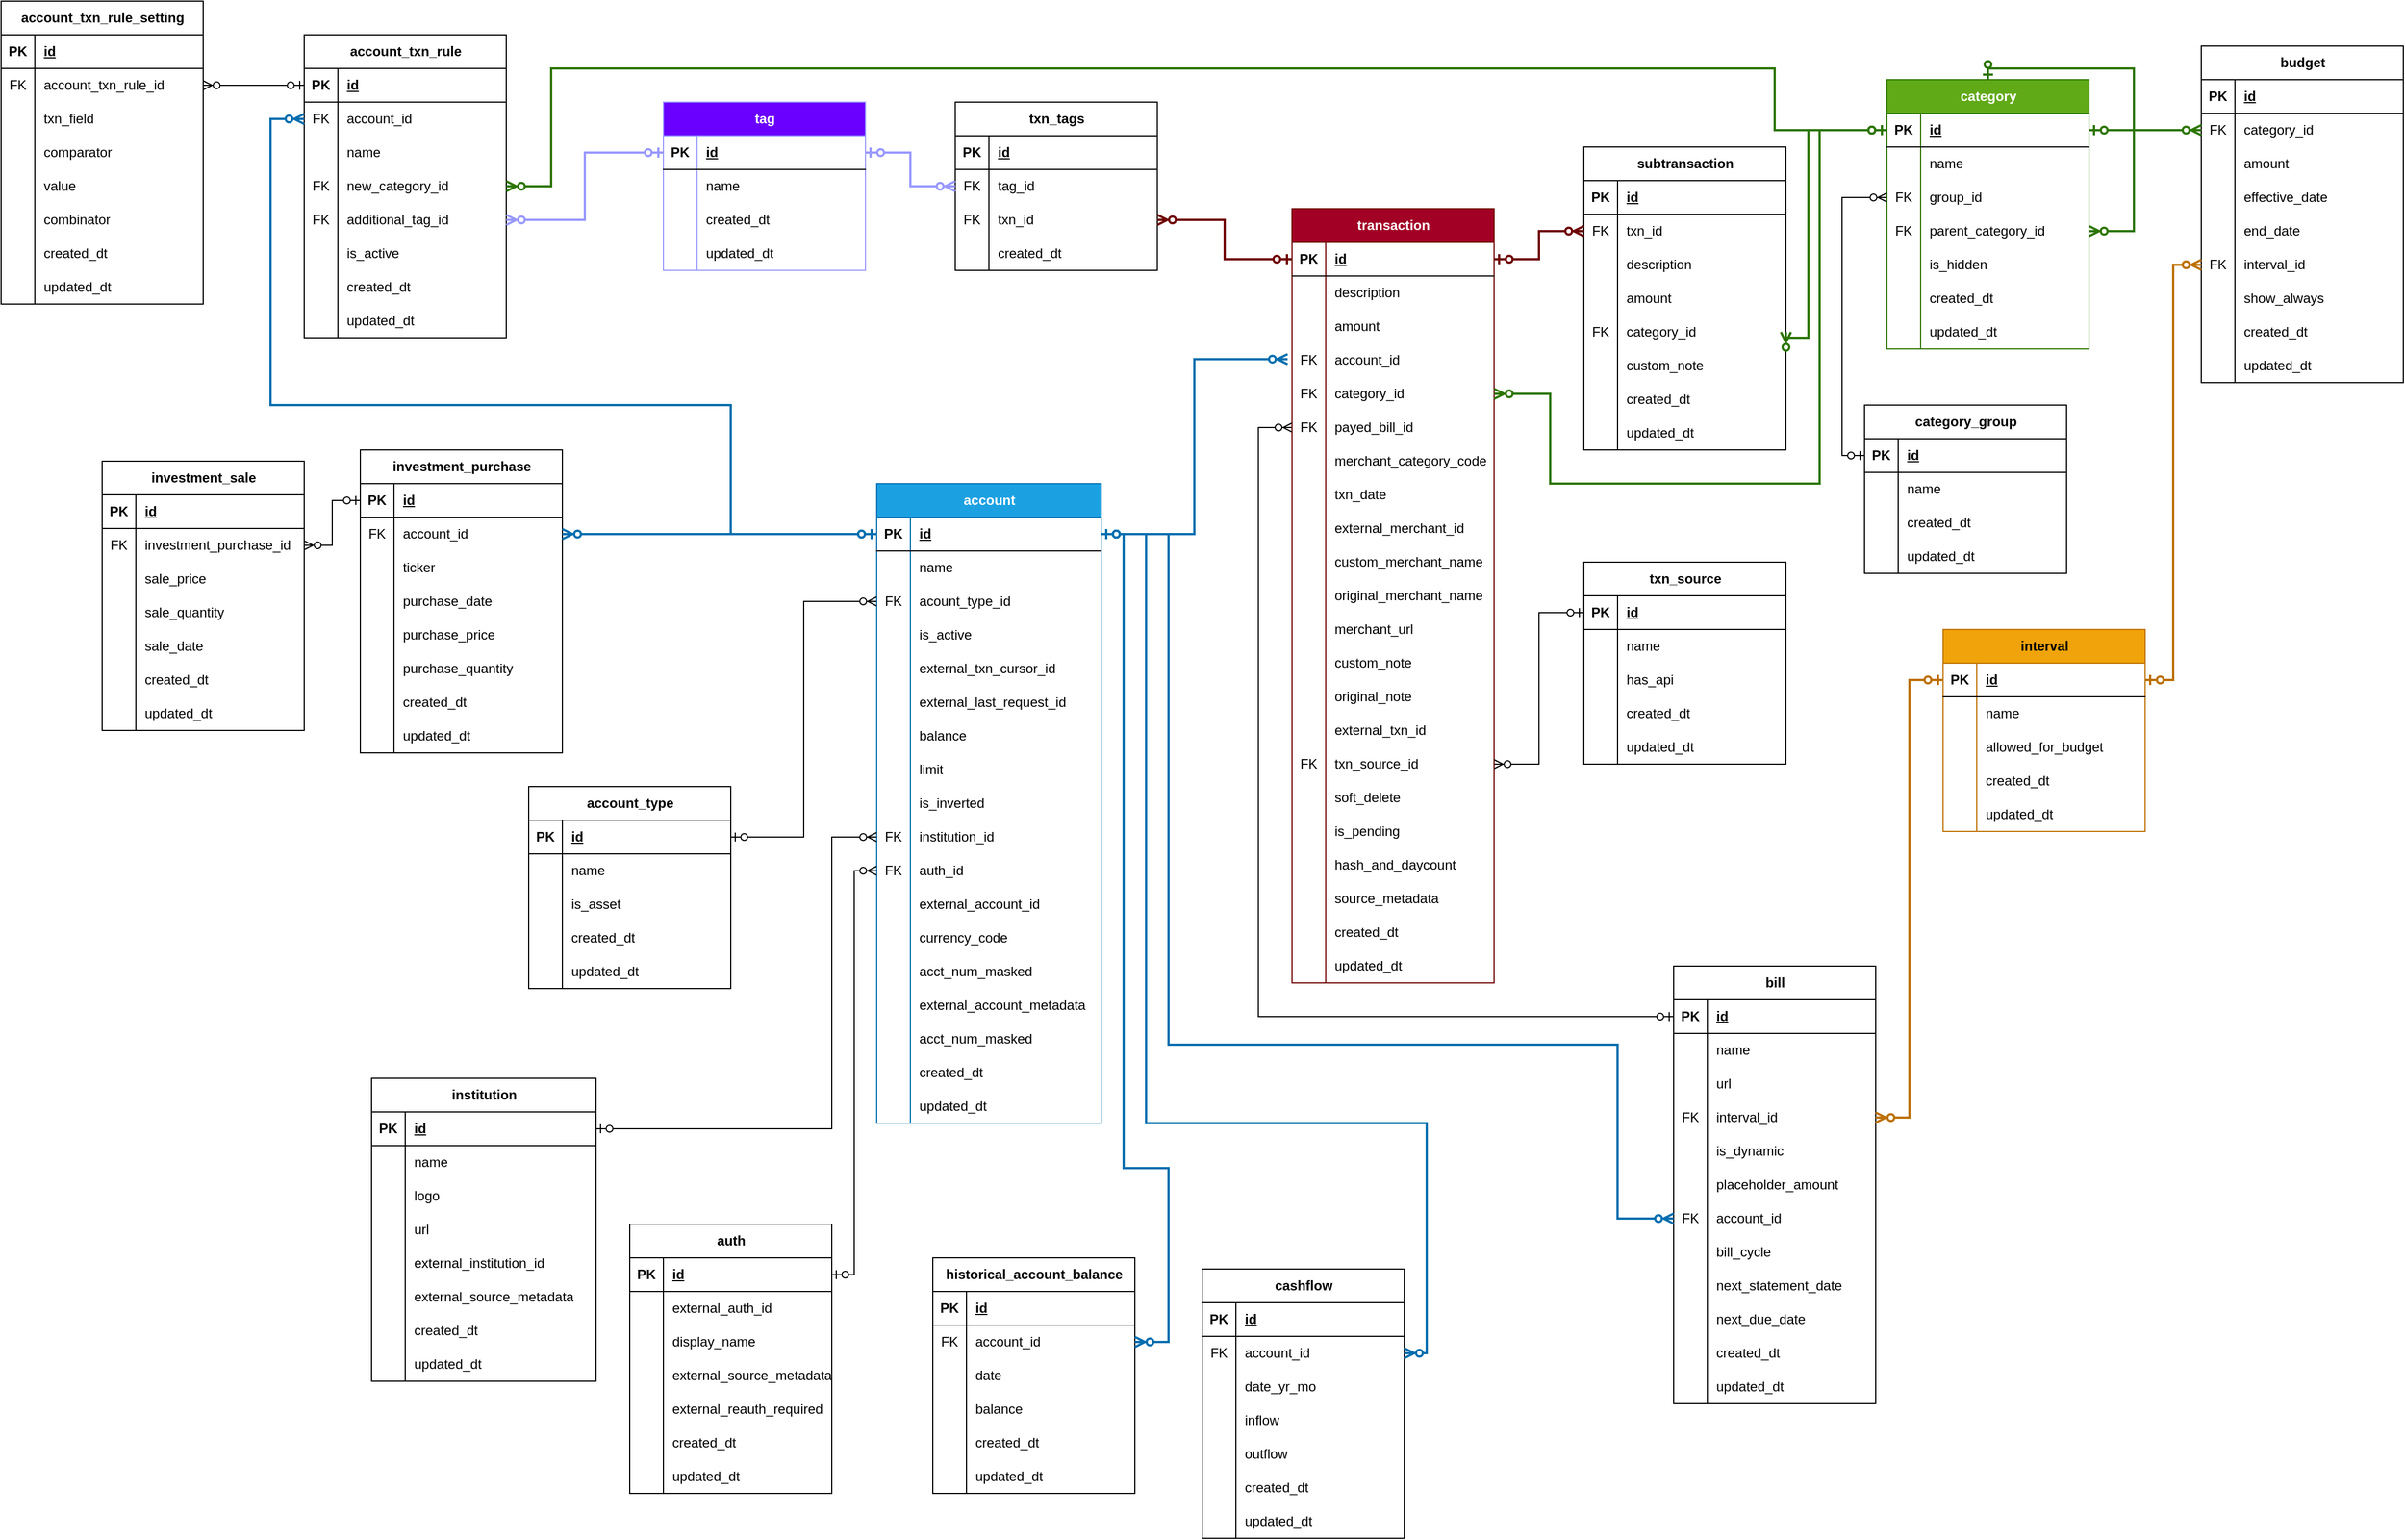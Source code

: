 <mxfile version="22.1.2" type="device">
  <diagram name="Page-1" id="e56a1550-8fbb-45ad-956c-1786394a9013">
    <mxGraphModel dx="3149" dy="1376" grid="1" gridSize="10" guides="1" tooltips="1" connect="1" arrows="1" fold="1" page="1" pageScale="1" pageWidth="1100" pageHeight="850" background="none" math="0" shadow="0">
      <root>
        <mxCell id="0" />
        <mxCell id="1" parent="0" />
        <mxCell id="YENT-KjYcELB4L-RzrH0-15" value="category_group" style="shape=table;startSize=30;container=1;collapsible=1;childLayout=tableLayout;fixedRows=1;rowLines=0;fontStyle=1;align=center;resizeLast=1;html=1;" parent="1" vertex="1">
          <mxGeometry x="590" y="370" width="180" height="150" as="geometry" />
        </mxCell>
        <mxCell id="YENT-KjYcELB4L-RzrH0-16" value="" style="shape=tableRow;horizontal=0;startSize=0;swimlaneHead=0;swimlaneBody=0;fillColor=none;collapsible=0;dropTarget=0;points=[[0,0.5],[1,0.5]];portConstraint=eastwest;top=0;left=0;right=0;bottom=1;" parent="YENT-KjYcELB4L-RzrH0-15" vertex="1">
          <mxGeometry y="30" width="180" height="30" as="geometry" />
        </mxCell>
        <mxCell id="YENT-KjYcELB4L-RzrH0-17" value="PK" style="shape=partialRectangle;connectable=0;fillColor=none;top=0;left=0;bottom=0;right=0;fontStyle=1;overflow=hidden;whiteSpace=wrap;html=1;" parent="YENT-KjYcELB4L-RzrH0-16" vertex="1">
          <mxGeometry width="30" height="30" as="geometry">
            <mxRectangle width="30" height="30" as="alternateBounds" />
          </mxGeometry>
        </mxCell>
        <mxCell id="YENT-KjYcELB4L-RzrH0-18" value="id" style="shape=partialRectangle;connectable=0;fillColor=none;top=0;left=0;bottom=0;right=0;align=left;spacingLeft=6;fontStyle=5;overflow=hidden;whiteSpace=wrap;html=1;" parent="YENT-KjYcELB4L-RzrH0-16" vertex="1">
          <mxGeometry x="30" width="150" height="30" as="geometry">
            <mxRectangle width="150" height="30" as="alternateBounds" />
          </mxGeometry>
        </mxCell>
        <mxCell id="YENT-KjYcELB4L-RzrH0-19" value="" style="shape=tableRow;horizontal=0;startSize=0;swimlaneHead=0;swimlaneBody=0;fillColor=none;collapsible=0;dropTarget=0;points=[[0,0.5],[1,0.5]];portConstraint=eastwest;top=0;left=0;right=0;bottom=0;" parent="YENT-KjYcELB4L-RzrH0-15" vertex="1">
          <mxGeometry y="60" width="180" height="30" as="geometry" />
        </mxCell>
        <mxCell id="YENT-KjYcELB4L-RzrH0-20" value="" style="shape=partialRectangle;connectable=0;fillColor=none;top=0;left=0;bottom=0;right=0;editable=1;overflow=hidden;whiteSpace=wrap;html=1;" parent="YENT-KjYcELB4L-RzrH0-19" vertex="1">
          <mxGeometry width="30" height="30" as="geometry">
            <mxRectangle width="30" height="30" as="alternateBounds" />
          </mxGeometry>
        </mxCell>
        <mxCell id="YENT-KjYcELB4L-RzrH0-21" value="name" style="shape=partialRectangle;connectable=0;fillColor=none;top=0;left=0;bottom=0;right=0;align=left;spacingLeft=6;overflow=hidden;whiteSpace=wrap;html=1;" parent="YENT-KjYcELB4L-RzrH0-19" vertex="1">
          <mxGeometry x="30" width="150" height="30" as="geometry">
            <mxRectangle width="150" height="30" as="alternateBounds" />
          </mxGeometry>
        </mxCell>
        <mxCell id="YENT-KjYcELB4L-RzrH0-22" value="" style="shape=tableRow;horizontal=0;startSize=0;swimlaneHead=0;swimlaneBody=0;fillColor=none;collapsible=0;dropTarget=0;points=[[0,0.5],[1,0.5]];portConstraint=eastwest;top=0;left=0;right=0;bottom=0;" parent="YENT-KjYcELB4L-RzrH0-15" vertex="1">
          <mxGeometry y="90" width="180" height="30" as="geometry" />
        </mxCell>
        <mxCell id="YENT-KjYcELB4L-RzrH0-23" value="" style="shape=partialRectangle;connectable=0;fillColor=none;top=0;left=0;bottom=0;right=0;editable=1;overflow=hidden;whiteSpace=wrap;html=1;" parent="YENT-KjYcELB4L-RzrH0-22" vertex="1">
          <mxGeometry width="30" height="30" as="geometry">
            <mxRectangle width="30" height="30" as="alternateBounds" />
          </mxGeometry>
        </mxCell>
        <mxCell id="YENT-KjYcELB4L-RzrH0-24" value="created_dt" style="shape=partialRectangle;connectable=0;fillColor=none;top=0;left=0;bottom=0;right=0;align=left;spacingLeft=6;overflow=hidden;whiteSpace=wrap;html=1;" parent="YENT-KjYcELB4L-RzrH0-22" vertex="1">
          <mxGeometry x="30" width="150" height="30" as="geometry">
            <mxRectangle width="150" height="30" as="alternateBounds" />
          </mxGeometry>
        </mxCell>
        <mxCell id="YENT-KjYcELB4L-RzrH0-25" value="" style="shape=tableRow;horizontal=0;startSize=0;swimlaneHead=0;swimlaneBody=0;fillColor=none;collapsible=0;dropTarget=0;points=[[0,0.5],[1,0.5]];portConstraint=eastwest;top=0;left=0;right=0;bottom=0;" parent="YENT-KjYcELB4L-RzrH0-15" vertex="1">
          <mxGeometry y="120" width="180" height="30" as="geometry" />
        </mxCell>
        <mxCell id="YENT-KjYcELB4L-RzrH0-26" value="" style="shape=partialRectangle;connectable=0;fillColor=none;top=0;left=0;bottom=0;right=0;editable=1;overflow=hidden;whiteSpace=wrap;html=1;" parent="YENT-KjYcELB4L-RzrH0-25" vertex="1">
          <mxGeometry width="30" height="30" as="geometry">
            <mxRectangle width="30" height="30" as="alternateBounds" />
          </mxGeometry>
        </mxCell>
        <mxCell id="YENT-KjYcELB4L-RzrH0-27" value="&lt;div&gt;updated_dt&lt;/div&gt;" style="shape=partialRectangle;connectable=0;fillColor=none;top=0;left=0;bottom=0;right=0;align=left;spacingLeft=6;overflow=hidden;whiteSpace=wrap;html=1;" parent="YENT-KjYcELB4L-RzrH0-25" vertex="1">
          <mxGeometry x="30" width="150" height="30" as="geometry">
            <mxRectangle width="150" height="30" as="alternateBounds" />
          </mxGeometry>
        </mxCell>
        <mxCell id="YENT-KjYcELB4L-RzrH0-28" value="&lt;div&gt;category&lt;/div&gt;" style="shape=table;startSize=30;container=1;collapsible=1;childLayout=tableLayout;fixedRows=1;rowLines=0;fontStyle=1;align=center;resizeLast=1;html=1;fillColor=#60a917;fontColor=#ffffff;strokeColor=#2D7600;" parent="1" vertex="1">
          <mxGeometry x="610" y="80" width="180" height="240" as="geometry" />
        </mxCell>
        <mxCell id="YENT-KjYcELB4L-RzrH0-29" value="" style="shape=tableRow;horizontal=0;startSize=0;swimlaneHead=0;swimlaneBody=0;fillColor=none;collapsible=0;dropTarget=0;points=[[0,0.5],[1,0.5]];portConstraint=eastwest;top=0;left=0;right=0;bottom=1;" parent="YENT-KjYcELB4L-RzrH0-28" vertex="1">
          <mxGeometry y="30" width="180" height="30" as="geometry" />
        </mxCell>
        <mxCell id="YENT-KjYcELB4L-RzrH0-30" value="PK" style="shape=partialRectangle;connectable=0;fillColor=none;top=0;left=0;bottom=0;right=0;fontStyle=1;overflow=hidden;whiteSpace=wrap;html=1;" parent="YENT-KjYcELB4L-RzrH0-29" vertex="1">
          <mxGeometry width="30" height="30" as="geometry">
            <mxRectangle width="30" height="30" as="alternateBounds" />
          </mxGeometry>
        </mxCell>
        <mxCell id="YENT-KjYcELB4L-RzrH0-31" value="&lt;div&gt;id&lt;/div&gt;" style="shape=partialRectangle;connectable=0;fillColor=none;top=0;left=0;bottom=0;right=0;align=left;spacingLeft=6;fontStyle=5;overflow=hidden;whiteSpace=wrap;html=1;" parent="YENT-KjYcELB4L-RzrH0-29" vertex="1">
          <mxGeometry x="30" width="150" height="30" as="geometry">
            <mxRectangle width="150" height="30" as="alternateBounds" />
          </mxGeometry>
        </mxCell>
        <mxCell id="YENT-KjYcELB4L-RzrH0-32" value="" style="shape=tableRow;horizontal=0;startSize=0;swimlaneHead=0;swimlaneBody=0;fillColor=none;collapsible=0;dropTarget=0;points=[[0,0.5],[1,0.5]];portConstraint=eastwest;top=0;left=0;right=0;bottom=0;" parent="YENT-KjYcELB4L-RzrH0-28" vertex="1">
          <mxGeometry y="60" width="180" height="30" as="geometry" />
        </mxCell>
        <mxCell id="YENT-KjYcELB4L-RzrH0-33" value="" style="shape=partialRectangle;connectable=0;fillColor=none;top=0;left=0;bottom=0;right=0;editable=1;overflow=hidden;whiteSpace=wrap;html=1;" parent="YENT-KjYcELB4L-RzrH0-32" vertex="1">
          <mxGeometry width="30" height="30" as="geometry">
            <mxRectangle width="30" height="30" as="alternateBounds" />
          </mxGeometry>
        </mxCell>
        <mxCell id="YENT-KjYcELB4L-RzrH0-34" value="name" style="shape=partialRectangle;connectable=0;fillColor=none;top=0;left=0;bottom=0;right=0;align=left;spacingLeft=6;overflow=hidden;whiteSpace=wrap;html=1;" parent="YENT-KjYcELB4L-RzrH0-32" vertex="1">
          <mxGeometry x="30" width="150" height="30" as="geometry">
            <mxRectangle width="150" height="30" as="alternateBounds" />
          </mxGeometry>
        </mxCell>
        <mxCell id="YENT-KjYcELB4L-RzrH0-35" value="" style="shape=tableRow;horizontal=0;startSize=0;swimlaneHead=0;swimlaneBody=0;fillColor=none;collapsible=0;dropTarget=0;points=[[0,0.5],[1,0.5]];portConstraint=eastwest;top=0;left=0;right=0;bottom=0;" parent="YENT-KjYcELB4L-RzrH0-28" vertex="1">
          <mxGeometry y="90" width="180" height="30" as="geometry" />
        </mxCell>
        <mxCell id="YENT-KjYcELB4L-RzrH0-36" value="FK" style="shape=partialRectangle;connectable=0;fillColor=none;top=0;left=0;bottom=0;right=0;editable=1;overflow=hidden;whiteSpace=wrap;html=1;" parent="YENT-KjYcELB4L-RzrH0-35" vertex="1">
          <mxGeometry width="30" height="30" as="geometry">
            <mxRectangle width="30" height="30" as="alternateBounds" />
          </mxGeometry>
        </mxCell>
        <mxCell id="YENT-KjYcELB4L-RzrH0-37" value="group_id" style="shape=partialRectangle;connectable=0;fillColor=none;top=0;left=0;bottom=0;right=0;align=left;spacingLeft=6;overflow=hidden;whiteSpace=wrap;html=1;" parent="YENT-KjYcELB4L-RzrH0-35" vertex="1">
          <mxGeometry x="30" width="150" height="30" as="geometry">
            <mxRectangle width="150" height="30" as="alternateBounds" />
          </mxGeometry>
        </mxCell>
        <mxCell id="YENT-KjYcELB4L-RzrH0-38" value="" style="shape=tableRow;horizontal=0;startSize=0;swimlaneHead=0;swimlaneBody=0;fillColor=none;collapsible=0;dropTarget=0;points=[[0,0.5],[1,0.5]];portConstraint=eastwest;top=0;left=0;right=0;bottom=0;" parent="YENT-KjYcELB4L-RzrH0-28" vertex="1">
          <mxGeometry y="120" width="180" height="30" as="geometry" />
        </mxCell>
        <mxCell id="YENT-KjYcELB4L-RzrH0-39" value="FK" style="shape=partialRectangle;connectable=0;fillColor=none;top=0;left=0;bottom=0;right=0;editable=1;overflow=hidden;whiteSpace=wrap;html=1;" parent="YENT-KjYcELB4L-RzrH0-38" vertex="1">
          <mxGeometry width="30" height="30" as="geometry">
            <mxRectangle width="30" height="30" as="alternateBounds" />
          </mxGeometry>
        </mxCell>
        <mxCell id="YENT-KjYcELB4L-RzrH0-40" value="&lt;div&gt;parent_category_id&lt;br&gt;&lt;/div&gt;" style="shape=partialRectangle;connectable=0;fillColor=none;top=0;left=0;bottom=0;right=0;align=left;spacingLeft=6;overflow=hidden;whiteSpace=wrap;html=1;" parent="YENT-KjYcELB4L-RzrH0-38" vertex="1">
          <mxGeometry x="30" width="150" height="30" as="geometry">
            <mxRectangle width="150" height="30" as="alternateBounds" />
          </mxGeometry>
        </mxCell>
        <mxCell id="YENT-KjYcELB4L-RzrH0-41" value="" style="shape=tableRow;horizontal=0;startSize=0;swimlaneHead=0;swimlaneBody=0;fillColor=none;collapsible=0;dropTarget=0;points=[[0,0.5],[1,0.5]];portConstraint=eastwest;top=0;left=0;right=0;bottom=0;" parent="YENT-KjYcELB4L-RzrH0-28" vertex="1">
          <mxGeometry y="150" width="180" height="30" as="geometry" />
        </mxCell>
        <mxCell id="YENT-KjYcELB4L-RzrH0-42" value="" style="shape=partialRectangle;connectable=0;fillColor=none;top=0;left=0;bottom=0;right=0;editable=1;overflow=hidden;whiteSpace=wrap;html=1;" parent="YENT-KjYcELB4L-RzrH0-41" vertex="1">
          <mxGeometry width="30" height="30" as="geometry">
            <mxRectangle width="30" height="30" as="alternateBounds" />
          </mxGeometry>
        </mxCell>
        <mxCell id="YENT-KjYcELB4L-RzrH0-43" value="is_hidden" style="shape=partialRectangle;connectable=0;fillColor=none;top=0;left=0;bottom=0;right=0;align=left;spacingLeft=6;overflow=hidden;whiteSpace=wrap;html=1;" parent="YENT-KjYcELB4L-RzrH0-41" vertex="1">
          <mxGeometry x="30" width="150" height="30" as="geometry">
            <mxRectangle width="150" height="30" as="alternateBounds" />
          </mxGeometry>
        </mxCell>
        <mxCell id="YENT-KjYcELB4L-RzrH0-47" value="" style="shape=tableRow;horizontal=0;startSize=0;swimlaneHead=0;swimlaneBody=0;fillColor=none;collapsible=0;dropTarget=0;points=[[0,0.5],[1,0.5]];portConstraint=eastwest;top=0;left=0;right=0;bottom=0;" parent="YENT-KjYcELB4L-RzrH0-28" vertex="1">
          <mxGeometry y="180" width="180" height="30" as="geometry" />
        </mxCell>
        <mxCell id="YENT-KjYcELB4L-RzrH0-48" value="" style="shape=partialRectangle;connectable=0;fillColor=none;top=0;left=0;bottom=0;right=0;editable=1;overflow=hidden;whiteSpace=wrap;html=1;" parent="YENT-KjYcELB4L-RzrH0-47" vertex="1">
          <mxGeometry width="30" height="30" as="geometry">
            <mxRectangle width="30" height="30" as="alternateBounds" />
          </mxGeometry>
        </mxCell>
        <mxCell id="YENT-KjYcELB4L-RzrH0-49" value="created_dt" style="shape=partialRectangle;connectable=0;fillColor=none;top=0;left=0;bottom=0;right=0;align=left;spacingLeft=6;overflow=hidden;whiteSpace=wrap;html=1;" parent="YENT-KjYcELB4L-RzrH0-47" vertex="1">
          <mxGeometry x="30" width="150" height="30" as="geometry">
            <mxRectangle width="150" height="30" as="alternateBounds" />
          </mxGeometry>
        </mxCell>
        <mxCell id="YENT-KjYcELB4L-RzrH0-81" value="" style="shape=tableRow;horizontal=0;startSize=0;swimlaneHead=0;swimlaneBody=0;fillColor=none;collapsible=0;dropTarget=0;points=[[0,0.5],[1,0.5]];portConstraint=eastwest;top=0;left=0;right=0;bottom=0;" parent="YENT-KjYcELB4L-RzrH0-28" vertex="1">
          <mxGeometry y="210" width="180" height="30" as="geometry" />
        </mxCell>
        <mxCell id="YENT-KjYcELB4L-RzrH0-82" value="" style="shape=partialRectangle;connectable=0;fillColor=none;top=0;left=0;bottom=0;right=0;editable=1;overflow=hidden;whiteSpace=wrap;html=1;" parent="YENT-KjYcELB4L-RzrH0-81" vertex="1">
          <mxGeometry width="30" height="30" as="geometry">
            <mxRectangle width="30" height="30" as="alternateBounds" />
          </mxGeometry>
        </mxCell>
        <mxCell id="YENT-KjYcELB4L-RzrH0-83" value="updated_dt" style="shape=partialRectangle;connectable=0;fillColor=none;top=0;left=0;bottom=0;right=0;align=left;spacingLeft=6;overflow=hidden;whiteSpace=wrap;html=1;" parent="YENT-KjYcELB4L-RzrH0-81" vertex="1">
          <mxGeometry x="30" width="150" height="30" as="geometry">
            <mxRectangle width="150" height="30" as="alternateBounds" />
          </mxGeometry>
        </mxCell>
        <mxCell id="xk3-OK_6Jdm1aKX-Hvz4-132" value="" style="edgeStyle=orthogonalEdgeStyle;fontSize=12;html=1;endArrow=ERzeroToMany;startArrow=ERzeroToOne;rounded=0;entryX=1;entryY=0.5;entryDx=0;entryDy=0;exitX=0.5;exitY=0;exitDx=0;exitDy=0;fillColor=#60a917;strokeColor=#2D7600;strokeWidth=2;" parent="YENT-KjYcELB4L-RzrH0-28" source="YENT-KjYcELB4L-RzrH0-28" target="YENT-KjYcELB4L-RzrH0-38" edge="1">
          <mxGeometry width="100" height="100" relative="1" as="geometry">
            <mxPoint x="-190" y="70" as="sourcePoint" />
            <mxPoint x="-90" y="-30" as="targetPoint" />
            <Array as="points">
              <mxPoint x="90" y="-10" />
              <mxPoint x="220" y="-10" />
              <mxPoint x="220" y="135" />
            </Array>
          </mxGeometry>
        </mxCell>
        <mxCell id="YENT-KjYcELB4L-RzrH0-50" value="budget" style="shape=table;startSize=30;container=1;collapsible=1;childLayout=tableLayout;fixedRows=1;rowLines=0;fontStyle=1;align=center;resizeLast=1;html=1;" parent="1" vertex="1">
          <mxGeometry x="890" y="50" width="180" height="300" as="geometry" />
        </mxCell>
        <mxCell id="YENT-KjYcELB4L-RzrH0-51" value="" style="shape=tableRow;horizontal=0;startSize=0;swimlaneHead=0;swimlaneBody=0;fillColor=none;collapsible=0;dropTarget=0;points=[[0,0.5],[1,0.5]];portConstraint=eastwest;top=0;left=0;right=0;bottom=1;" parent="YENT-KjYcELB4L-RzrH0-50" vertex="1">
          <mxGeometry y="30" width="180" height="30" as="geometry" />
        </mxCell>
        <mxCell id="YENT-KjYcELB4L-RzrH0-52" value="PK" style="shape=partialRectangle;connectable=0;fillColor=none;top=0;left=0;bottom=0;right=0;fontStyle=1;overflow=hidden;whiteSpace=wrap;html=1;" parent="YENT-KjYcELB4L-RzrH0-51" vertex="1">
          <mxGeometry width="30" height="30" as="geometry">
            <mxRectangle width="30" height="30" as="alternateBounds" />
          </mxGeometry>
        </mxCell>
        <mxCell id="YENT-KjYcELB4L-RzrH0-53" value="id" style="shape=partialRectangle;connectable=0;fillColor=none;top=0;left=0;bottom=0;right=0;align=left;spacingLeft=6;fontStyle=5;overflow=hidden;whiteSpace=wrap;html=1;" parent="YENT-KjYcELB4L-RzrH0-51" vertex="1">
          <mxGeometry x="30" width="150" height="30" as="geometry">
            <mxRectangle width="150" height="30" as="alternateBounds" />
          </mxGeometry>
        </mxCell>
        <mxCell id="YENT-KjYcELB4L-RzrH0-54" value="" style="shape=tableRow;horizontal=0;startSize=0;swimlaneHead=0;swimlaneBody=0;fillColor=none;collapsible=0;dropTarget=0;points=[[0,0.5],[1,0.5]];portConstraint=eastwest;top=0;left=0;right=0;bottom=0;" parent="YENT-KjYcELB4L-RzrH0-50" vertex="1">
          <mxGeometry y="60" width="180" height="30" as="geometry" />
        </mxCell>
        <mxCell id="YENT-KjYcELB4L-RzrH0-55" value="FK" style="shape=partialRectangle;connectable=0;fillColor=none;top=0;left=0;bottom=0;right=0;editable=1;overflow=hidden;whiteSpace=wrap;html=1;" parent="YENT-KjYcELB4L-RzrH0-54" vertex="1">
          <mxGeometry width="30" height="30" as="geometry">
            <mxRectangle width="30" height="30" as="alternateBounds" />
          </mxGeometry>
        </mxCell>
        <mxCell id="YENT-KjYcELB4L-RzrH0-56" value="category_id" style="shape=partialRectangle;connectable=0;fillColor=none;top=0;left=0;bottom=0;right=0;align=left;spacingLeft=6;overflow=hidden;whiteSpace=wrap;html=1;" parent="YENT-KjYcELB4L-RzrH0-54" vertex="1">
          <mxGeometry x="30" width="150" height="30" as="geometry">
            <mxRectangle width="150" height="30" as="alternateBounds" />
          </mxGeometry>
        </mxCell>
        <mxCell id="YENT-KjYcELB4L-RzrH0-57" value="" style="shape=tableRow;horizontal=0;startSize=0;swimlaneHead=0;swimlaneBody=0;fillColor=none;collapsible=0;dropTarget=0;points=[[0,0.5],[1,0.5]];portConstraint=eastwest;top=0;left=0;right=0;bottom=0;" parent="YENT-KjYcELB4L-RzrH0-50" vertex="1">
          <mxGeometry y="90" width="180" height="30" as="geometry" />
        </mxCell>
        <mxCell id="YENT-KjYcELB4L-RzrH0-58" value="" style="shape=partialRectangle;connectable=0;fillColor=none;top=0;left=0;bottom=0;right=0;editable=1;overflow=hidden;whiteSpace=wrap;html=1;" parent="YENT-KjYcELB4L-RzrH0-57" vertex="1">
          <mxGeometry width="30" height="30" as="geometry">
            <mxRectangle width="30" height="30" as="alternateBounds" />
          </mxGeometry>
        </mxCell>
        <mxCell id="YENT-KjYcELB4L-RzrH0-59" value="amount" style="shape=partialRectangle;connectable=0;fillColor=none;top=0;left=0;bottom=0;right=0;align=left;spacingLeft=6;overflow=hidden;whiteSpace=wrap;html=1;" parent="YENT-KjYcELB4L-RzrH0-57" vertex="1">
          <mxGeometry x="30" width="150" height="30" as="geometry">
            <mxRectangle width="150" height="30" as="alternateBounds" />
          </mxGeometry>
        </mxCell>
        <mxCell id="YENT-KjYcELB4L-RzrH0-60" value="" style="shape=tableRow;horizontal=0;startSize=0;swimlaneHead=0;swimlaneBody=0;fillColor=none;collapsible=0;dropTarget=0;points=[[0,0.5],[1,0.5]];portConstraint=eastwest;top=0;left=0;right=0;bottom=0;" parent="YENT-KjYcELB4L-RzrH0-50" vertex="1">
          <mxGeometry y="120" width="180" height="30" as="geometry" />
        </mxCell>
        <mxCell id="YENT-KjYcELB4L-RzrH0-61" value="" style="shape=partialRectangle;connectable=0;fillColor=none;top=0;left=0;bottom=0;right=0;editable=1;overflow=hidden;whiteSpace=wrap;html=1;" parent="YENT-KjYcELB4L-RzrH0-60" vertex="1">
          <mxGeometry width="30" height="30" as="geometry">
            <mxRectangle width="30" height="30" as="alternateBounds" />
          </mxGeometry>
        </mxCell>
        <mxCell id="YENT-KjYcELB4L-RzrH0-62" value="effective_date" style="shape=partialRectangle;connectable=0;fillColor=none;top=0;left=0;bottom=0;right=0;align=left;spacingLeft=6;overflow=hidden;whiteSpace=wrap;html=1;" parent="YENT-KjYcELB4L-RzrH0-60" vertex="1">
          <mxGeometry x="30" width="150" height="30" as="geometry">
            <mxRectangle width="150" height="30" as="alternateBounds" />
          </mxGeometry>
        </mxCell>
        <mxCell id="YENT-KjYcELB4L-RzrH0-63" value="" style="shape=tableRow;horizontal=0;startSize=0;swimlaneHead=0;swimlaneBody=0;fillColor=none;collapsible=0;dropTarget=0;points=[[0,0.5],[1,0.5]];portConstraint=eastwest;top=0;left=0;right=0;bottom=0;" parent="YENT-KjYcELB4L-RzrH0-50" vertex="1">
          <mxGeometry y="150" width="180" height="30" as="geometry" />
        </mxCell>
        <mxCell id="YENT-KjYcELB4L-RzrH0-64" value="" style="shape=partialRectangle;connectable=0;fillColor=none;top=0;left=0;bottom=0;right=0;editable=1;overflow=hidden;whiteSpace=wrap;html=1;" parent="YENT-KjYcELB4L-RzrH0-63" vertex="1">
          <mxGeometry width="30" height="30" as="geometry">
            <mxRectangle width="30" height="30" as="alternateBounds" />
          </mxGeometry>
        </mxCell>
        <mxCell id="YENT-KjYcELB4L-RzrH0-65" value="end_date" style="shape=partialRectangle;connectable=0;fillColor=none;top=0;left=0;bottom=0;right=0;align=left;spacingLeft=6;overflow=hidden;whiteSpace=wrap;html=1;" parent="YENT-KjYcELB4L-RzrH0-63" vertex="1">
          <mxGeometry x="30" width="150" height="30" as="geometry">
            <mxRectangle width="150" height="30" as="alternateBounds" />
          </mxGeometry>
        </mxCell>
        <mxCell id="YENT-KjYcELB4L-RzrH0-66" value="" style="shape=tableRow;horizontal=0;startSize=0;swimlaneHead=0;swimlaneBody=0;fillColor=none;collapsible=0;dropTarget=0;points=[[0,0.5],[1,0.5]];portConstraint=eastwest;top=0;left=0;right=0;bottom=0;" parent="YENT-KjYcELB4L-RzrH0-50" vertex="1">
          <mxGeometry y="180" width="180" height="30" as="geometry" />
        </mxCell>
        <mxCell id="YENT-KjYcELB4L-RzrH0-67" value="FK" style="shape=partialRectangle;connectable=0;fillColor=none;top=0;left=0;bottom=0;right=0;editable=1;overflow=hidden;whiteSpace=wrap;html=1;" parent="YENT-KjYcELB4L-RzrH0-66" vertex="1">
          <mxGeometry width="30" height="30" as="geometry">
            <mxRectangle width="30" height="30" as="alternateBounds" />
          </mxGeometry>
        </mxCell>
        <mxCell id="YENT-KjYcELB4L-RzrH0-68" value="interval_id" style="shape=partialRectangle;connectable=0;fillColor=none;top=0;left=0;bottom=0;right=0;align=left;spacingLeft=6;overflow=hidden;whiteSpace=wrap;html=1;" parent="YENT-KjYcELB4L-RzrH0-66" vertex="1">
          <mxGeometry x="30" width="150" height="30" as="geometry">
            <mxRectangle width="150" height="30" as="alternateBounds" />
          </mxGeometry>
        </mxCell>
        <mxCell id="YENT-KjYcELB4L-RzrH0-69" value="" style="shape=tableRow;horizontal=0;startSize=0;swimlaneHead=0;swimlaneBody=0;fillColor=none;collapsible=0;dropTarget=0;points=[[0,0.5],[1,0.5]];portConstraint=eastwest;top=0;left=0;right=0;bottom=0;" parent="YENT-KjYcELB4L-RzrH0-50" vertex="1">
          <mxGeometry y="210" width="180" height="30" as="geometry" />
        </mxCell>
        <mxCell id="YENT-KjYcELB4L-RzrH0-70" value="" style="shape=partialRectangle;connectable=0;fillColor=none;top=0;left=0;bottom=0;right=0;editable=1;overflow=hidden;whiteSpace=wrap;html=1;" parent="YENT-KjYcELB4L-RzrH0-69" vertex="1">
          <mxGeometry width="30" height="30" as="geometry">
            <mxRectangle width="30" height="30" as="alternateBounds" />
          </mxGeometry>
        </mxCell>
        <mxCell id="YENT-KjYcELB4L-RzrH0-71" value="show_always" style="shape=partialRectangle;connectable=0;fillColor=none;top=0;left=0;bottom=0;right=0;align=left;spacingLeft=6;overflow=hidden;whiteSpace=wrap;html=1;" parent="YENT-KjYcELB4L-RzrH0-69" vertex="1">
          <mxGeometry x="30" width="150" height="30" as="geometry">
            <mxRectangle width="150" height="30" as="alternateBounds" />
          </mxGeometry>
        </mxCell>
        <mxCell id="YENT-KjYcELB4L-RzrH0-75" value="" style="shape=tableRow;horizontal=0;startSize=0;swimlaneHead=0;swimlaneBody=0;fillColor=none;collapsible=0;dropTarget=0;points=[[0,0.5],[1,0.5]];portConstraint=eastwest;top=0;left=0;right=0;bottom=0;" parent="YENT-KjYcELB4L-RzrH0-50" vertex="1">
          <mxGeometry y="240" width="180" height="30" as="geometry" />
        </mxCell>
        <mxCell id="YENT-KjYcELB4L-RzrH0-76" value="" style="shape=partialRectangle;connectable=0;fillColor=none;top=0;left=0;bottom=0;right=0;editable=1;overflow=hidden;whiteSpace=wrap;html=1;" parent="YENT-KjYcELB4L-RzrH0-75" vertex="1">
          <mxGeometry width="30" height="30" as="geometry">
            <mxRectangle width="30" height="30" as="alternateBounds" />
          </mxGeometry>
        </mxCell>
        <mxCell id="YENT-KjYcELB4L-RzrH0-77" value="&lt;div&gt;created_dt&lt;/div&gt;" style="shape=partialRectangle;connectable=0;fillColor=none;top=0;left=0;bottom=0;right=0;align=left;spacingLeft=6;overflow=hidden;whiteSpace=wrap;html=1;" parent="YENT-KjYcELB4L-RzrH0-75" vertex="1">
          <mxGeometry x="30" width="150" height="30" as="geometry">
            <mxRectangle width="150" height="30" as="alternateBounds" />
          </mxGeometry>
        </mxCell>
        <mxCell id="YENT-KjYcELB4L-RzrH0-78" value="" style="shape=tableRow;horizontal=0;startSize=0;swimlaneHead=0;swimlaneBody=0;fillColor=none;collapsible=0;dropTarget=0;points=[[0,0.5],[1,0.5]];portConstraint=eastwest;top=0;left=0;right=0;bottom=0;" parent="YENT-KjYcELB4L-RzrH0-50" vertex="1">
          <mxGeometry y="270" width="180" height="30" as="geometry" />
        </mxCell>
        <mxCell id="YENT-KjYcELB4L-RzrH0-79" value="" style="shape=partialRectangle;connectable=0;fillColor=none;top=0;left=0;bottom=0;right=0;editable=1;overflow=hidden;whiteSpace=wrap;html=1;" parent="YENT-KjYcELB4L-RzrH0-78" vertex="1">
          <mxGeometry width="30" height="30" as="geometry">
            <mxRectangle width="30" height="30" as="alternateBounds" />
          </mxGeometry>
        </mxCell>
        <mxCell id="YENT-KjYcELB4L-RzrH0-80" value="updated_dt" style="shape=partialRectangle;connectable=0;fillColor=none;top=0;left=0;bottom=0;right=0;align=left;spacingLeft=6;overflow=hidden;whiteSpace=wrap;html=1;" parent="YENT-KjYcELB4L-RzrH0-78" vertex="1">
          <mxGeometry x="30" width="150" height="30" as="geometry">
            <mxRectangle width="150" height="30" as="alternateBounds" />
          </mxGeometry>
        </mxCell>
        <mxCell id="G-4wZs4Uwc_EbUCQLnNp-1" value="transaction" style="shape=table;startSize=30;container=1;collapsible=1;childLayout=tableLayout;fixedRows=1;rowLines=0;fontStyle=1;align=center;resizeLast=1;html=1;fillColor=#a20025;fontColor=#ffffff;strokeColor=#6F0000;" parent="1" vertex="1">
          <mxGeometry x="80" y="195" width="180" height="690" as="geometry" />
        </mxCell>
        <mxCell id="G-4wZs4Uwc_EbUCQLnNp-2" value="" style="shape=tableRow;horizontal=0;startSize=0;swimlaneHead=0;swimlaneBody=0;fillColor=none;collapsible=0;dropTarget=0;points=[[0,0.5],[1,0.5]];portConstraint=eastwest;top=0;left=0;right=0;bottom=1;" parent="G-4wZs4Uwc_EbUCQLnNp-1" vertex="1">
          <mxGeometry y="30" width="180" height="30" as="geometry" />
        </mxCell>
        <mxCell id="G-4wZs4Uwc_EbUCQLnNp-3" value="PK" style="shape=partialRectangle;connectable=0;fillColor=none;top=0;left=0;bottom=0;right=0;fontStyle=1;overflow=hidden;whiteSpace=wrap;html=1;" parent="G-4wZs4Uwc_EbUCQLnNp-2" vertex="1">
          <mxGeometry width="30" height="30" as="geometry">
            <mxRectangle width="30" height="30" as="alternateBounds" />
          </mxGeometry>
        </mxCell>
        <mxCell id="G-4wZs4Uwc_EbUCQLnNp-4" value="id" style="shape=partialRectangle;connectable=0;fillColor=none;top=0;left=0;bottom=0;right=0;align=left;spacingLeft=6;fontStyle=5;overflow=hidden;whiteSpace=wrap;html=1;" parent="G-4wZs4Uwc_EbUCQLnNp-2" vertex="1">
          <mxGeometry x="30" width="150" height="30" as="geometry">
            <mxRectangle width="150" height="30" as="alternateBounds" />
          </mxGeometry>
        </mxCell>
        <mxCell id="G-4wZs4Uwc_EbUCQLnNp-5" value="" style="shape=tableRow;horizontal=0;startSize=0;swimlaneHead=0;swimlaneBody=0;fillColor=none;collapsible=0;dropTarget=0;points=[[0,0.5],[1,0.5]];portConstraint=eastwest;top=0;left=0;right=0;bottom=0;" parent="G-4wZs4Uwc_EbUCQLnNp-1" vertex="1">
          <mxGeometry y="60" width="180" height="30" as="geometry" />
        </mxCell>
        <mxCell id="G-4wZs4Uwc_EbUCQLnNp-6" value="" style="shape=partialRectangle;connectable=0;fillColor=none;top=0;left=0;bottom=0;right=0;editable=1;overflow=hidden;whiteSpace=wrap;html=1;" parent="G-4wZs4Uwc_EbUCQLnNp-5" vertex="1">
          <mxGeometry width="30" height="30" as="geometry">
            <mxRectangle width="30" height="30" as="alternateBounds" />
          </mxGeometry>
        </mxCell>
        <mxCell id="G-4wZs4Uwc_EbUCQLnNp-7" value="description" style="shape=partialRectangle;connectable=0;fillColor=none;top=0;left=0;bottom=0;right=0;align=left;spacingLeft=6;overflow=hidden;whiteSpace=wrap;html=1;" parent="G-4wZs4Uwc_EbUCQLnNp-5" vertex="1">
          <mxGeometry x="30" width="150" height="30" as="geometry">
            <mxRectangle width="150" height="30" as="alternateBounds" />
          </mxGeometry>
        </mxCell>
        <mxCell id="G-4wZs4Uwc_EbUCQLnNp-8" value="" style="shape=tableRow;horizontal=0;startSize=0;swimlaneHead=0;swimlaneBody=0;fillColor=none;collapsible=0;dropTarget=0;points=[[0,0.5],[1,0.5]];portConstraint=eastwest;top=0;left=0;right=0;bottom=0;" parent="G-4wZs4Uwc_EbUCQLnNp-1" vertex="1">
          <mxGeometry y="90" width="180" height="30" as="geometry" />
        </mxCell>
        <mxCell id="G-4wZs4Uwc_EbUCQLnNp-9" value="" style="shape=partialRectangle;connectable=0;fillColor=none;top=0;left=0;bottom=0;right=0;editable=1;overflow=hidden;whiteSpace=wrap;html=1;" parent="G-4wZs4Uwc_EbUCQLnNp-8" vertex="1">
          <mxGeometry width="30" height="30" as="geometry">
            <mxRectangle width="30" height="30" as="alternateBounds" />
          </mxGeometry>
        </mxCell>
        <mxCell id="G-4wZs4Uwc_EbUCQLnNp-10" value="amount" style="shape=partialRectangle;connectable=0;fillColor=none;top=0;left=0;bottom=0;right=0;align=left;spacingLeft=6;overflow=hidden;whiteSpace=wrap;html=1;" parent="G-4wZs4Uwc_EbUCQLnNp-8" vertex="1">
          <mxGeometry x="30" width="150" height="30" as="geometry">
            <mxRectangle width="150" height="30" as="alternateBounds" />
          </mxGeometry>
        </mxCell>
        <mxCell id="G-4wZs4Uwc_EbUCQLnNp-11" value="" style="shape=tableRow;horizontal=0;startSize=0;swimlaneHead=0;swimlaneBody=0;fillColor=none;collapsible=0;dropTarget=0;points=[[0,0.5],[1,0.5]];portConstraint=eastwest;top=0;left=0;right=0;bottom=0;" parent="G-4wZs4Uwc_EbUCQLnNp-1" vertex="1">
          <mxGeometry y="120" width="180" height="30" as="geometry" />
        </mxCell>
        <mxCell id="G-4wZs4Uwc_EbUCQLnNp-12" value="FK" style="shape=partialRectangle;connectable=0;fillColor=none;top=0;left=0;bottom=0;right=0;editable=1;overflow=hidden;whiteSpace=wrap;html=1;" parent="G-4wZs4Uwc_EbUCQLnNp-11" vertex="1">
          <mxGeometry width="30" height="30" as="geometry">
            <mxRectangle width="30" height="30" as="alternateBounds" />
          </mxGeometry>
        </mxCell>
        <mxCell id="G-4wZs4Uwc_EbUCQLnNp-13" value="account_id" style="shape=partialRectangle;connectable=0;fillColor=none;top=0;left=0;bottom=0;right=0;align=left;spacingLeft=6;overflow=hidden;whiteSpace=wrap;html=1;" parent="G-4wZs4Uwc_EbUCQLnNp-11" vertex="1">
          <mxGeometry x="30" width="150" height="30" as="geometry">
            <mxRectangle width="150" height="30" as="alternateBounds" />
          </mxGeometry>
        </mxCell>
        <mxCell id="G-4wZs4Uwc_EbUCQLnNp-16" value="" style="shape=tableRow;horizontal=0;startSize=0;swimlaneHead=0;swimlaneBody=0;fillColor=none;collapsible=0;dropTarget=0;points=[[0,0.5],[1,0.5]];portConstraint=eastwest;top=0;left=0;right=0;bottom=0;" parent="G-4wZs4Uwc_EbUCQLnNp-1" vertex="1">
          <mxGeometry y="150" width="180" height="30" as="geometry" />
        </mxCell>
        <mxCell id="G-4wZs4Uwc_EbUCQLnNp-17" value="FK" style="shape=partialRectangle;connectable=0;fillColor=none;top=0;left=0;bottom=0;right=0;editable=1;overflow=hidden;whiteSpace=wrap;html=1;" parent="G-4wZs4Uwc_EbUCQLnNp-16" vertex="1">
          <mxGeometry width="30" height="30" as="geometry">
            <mxRectangle width="30" height="30" as="alternateBounds" />
          </mxGeometry>
        </mxCell>
        <mxCell id="G-4wZs4Uwc_EbUCQLnNp-18" value="category_id" style="shape=partialRectangle;connectable=0;fillColor=none;top=0;left=0;bottom=0;right=0;align=left;spacingLeft=6;overflow=hidden;whiteSpace=wrap;html=1;" parent="G-4wZs4Uwc_EbUCQLnNp-16" vertex="1">
          <mxGeometry x="30" width="150" height="30" as="geometry">
            <mxRectangle width="150" height="30" as="alternateBounds" />
          </mxGeometry>
        </mxCell>
        <mxCell id="G-4wZs4Uwc_EbUCQLnNp-268" style="shape=tableRow;horizontal=0;startSize=0;swimlaneHead=0;swimlaneBody=0;fillColor=none;collapsible=0;dropTarget=0;points=[[0,0.5],[1,0.5]];portConstraint=eastwest;top=0;left=0;right=0;bottom=0;" parent="G-4wZs4Uwc_EbUCQLnNp-1" vertex="1">
          <mxGeometry y="180" width="180" height="30" as="geometry" />
        </mxCell>
        <mxCell id="G-4wZs4Uwc_EbUCQLnNp-269" value="FK" style="shape=partialRectangle;connectable=0;fillColor=none;top=0;left=0;bottom=0;right=0;editable=1;overflow=hidden;whiteSpace=wrap;html=1;" parent="G-4wZs4Uwc_EbUCQLnNp-268" vertex="1">
          <mxGeometry width="30" height="30" as="geometry">
            <mxRectangle width="30" height="30" as="alternateBounds" />
          </mxGeometry>
        </mxCell>
        <mxCell id="G-4wZs4Uwc_EbUCQLnNp-270" value="payed_bill_id" style="shape=partialRectangle;connectable=0;fillColor=none;top=0;left=0;bottom=0;right=0;align=left;spacingLeft=6;overflow=hidden;whiteSpace=wrap;html=1;" parent="G-4wZs4Uwc_EbUCQLnNp-268" vertex="1">
          <mxGeometry x="30" width="150" height="30" as="geometry">
            <mxRectangle width="150" height="30" as="alternateBounds" />
          </mxGeometry>
        </mxCell>
        <mxCell id="G-4wZs4Uwc_EbUCQLnNp-112" style="shape=tableRow;horizontal=0;startSize=0;swimlaneHead=0;swimlaneBody=0;fillColor=none;collapsible=0;dropTarget=0;points=[[0,0.5],[1,0.5]];portConstraint=eastwest;top=0;left=0;right=0;bottom=0;" parent="G-4wZs4Uwc_EbUCQLnNp-1" vertex="1">
          <mxGeometry y="210" width="180" height="30" as="geometry" />
        </mxCell>
        <mxCell id="G-4wZs4Uwc_EbUCQLnNp-113" style="shape=partialRectangle;connectable=0;fillColor=none;top=0;left=0;bottom=0;right=0;editable=1;overflow=hidden;whiteSpace=wrap;html=1;" parent="G-4wZs4Uwc_EbUCQLnNp-112" vertex="1">
          <mxGeometry width="30" height="30" as="geometry">
            <mxRectangle width="30" height="30" as="alternateBounds" />
          </mxGeometry>
        </mxCell>
        <mxCell id="G-4wZs4Uwc_EbUCQLnNp-114" value="merchant_category_code" style="shape=partialRectangle;connectable=0;fillColor=none;top=0;left=0;bottom=0;right=0;align=left;spacingLeft=6;overflow=hidden;whiteSpace=wrap;html=1;" parent="G-4wZs4Uwc_EbUCQLnNp-112" vertex="1">
          <mxGeometry x="30" width="150" height="30" as="geometry">
            <mxRectangle width="150" height="30" as="alternateBounds" />
          </mxGeometry>
        </mxCell>
        <mxCell id="G-4wZs4Uwc_EbUCQLnNp-19" value="" style="shape=tableRow;horizontal=0;startSize=0;swimlaneHead=0;swimlaneBody=0;fillColor=none;collapsible=0;dropTarget=0;points=[[0,0.5],[1,0.5]];portConstraint=eastwest;top=0;left=0;right=0;bottom=0;" parent="G-4wZs4Uwc_EbUCQLnNp-1" vertex="1">
          <mxGeometry y="240" width="180" height="30" as="geometry" />
        </mxCell>
        <mxCell id="G-4wZs4Uwc_EbUCQLnNp-20" value="" style="shape=partialRectangle;connectable=0;fillColor=none;top=0;left=0;bottom=0;right=0;editable=1;overflow=hidden;whiteSpace=wrap;html=1;" parent="G-4wZs4Uwc_EbUCQLnNp-19" vertex="1">
          <mxGeometry width="30" height="30" as="geometry">
            <mxRectangle width="30" height="30" as="alternateBounds" />
          </mxGeometry>
        </mxCell>
        <mxCell id="G-4wZs4Uwc_EbUCQLnNp-21" value="txn_date" style="shape=partialRectangle;connectable=0;fillColor=none;top=0;left=0;bottom=0;right=0;align=left;spacingLeft=6;overflow=hidden;whiteSpace=wrap;html=1;" parent="G-4wZs4Uwc_EbUCQLnNp-19" vertex="1">
          <mxGeometry x="30" width="150" height="30" as="geometry">
            <mxRectangle width="150" height="30" as="alternateBounds" />
          </mxGeometry>
        </mxCell>
        <mxCell id="G-4wZs4Uwc_EbUCQLnNp-22" value="" style="shape=tableRow;horizontal=0;startSize=0;swimlaneHead=0;swimlaneBody=0;fillColor=none;collapsible=0;dropTarget=0;points=[[0,0.5],[1,0.5]];portConstraint=eastwest;top=0;left=0;right=0;bottom=0;" parent="G-4wZs4Uwc_EbUCQLnNp-1" vertex="1">
          <mxGeometry y="270" width="180" height="30" as="geometry" />
        </mxCell>
        <mxCell id="G-4wZs4Uwc_EbUCQLnNp-23" value="" style="shape=partialRectangle;connectable=0;fillColor=none;top=0;left=0;bottom=0;right=0;editable=1;overflow=hidden;whiteSpace=wrap;html=1;" parent="G-4wZs4Uwc_EbUCQLnNp-22" vertex="1">
          <mxGeometry width="30" height="30" as="geometry">
            <mxRectangle width="30" height="30" as="alternateBounds" />
          </mxGeometry>
        </mxCell>
        <mxCell id="G-4wZs4Uwc_EbUCQLnNp-24" value="external_merchant_id" style="shape=partialRectangle;connectable=0;fillColor=none;top=0;left=0;bottom=0;right=0;align=left;spacingLeft=6;overflow=hidden;whiteSpace=wrap;html=1;" parent="G-4wZs4Uwc_EbUCQLnNp-22" vertex="1">
          <mxGeometry x="30" width="150" height="30" as="geometry">
            <mxRectangle width="150" height="30" as="alternateBounds" />
          </mxGeometry>
        </mxCell>
        <mxCell id="G-4wZs4Uwc_EbUCQLnNp-25" value="" style="shape=tableRow;horizontal=0;startSize=0;swimlaneHead=0;swimlaneBody=0;fillColor=none;collapsible=0;dropTarget=0;points=[[0,0.5],[1,0.5]];portConstraint=eastwest;top=0;left=0;right=0;bottom=0;" parent="G-4wZs4Uwc_EbUCQLnNp-1" vertex="1">
          <mxGeometry y="300" width="180" height="30" as="geometry" />
        </mxCell>
        <mxCell id="G-4wZs4Uwc_EbUCQLnNp-26" value="" style="shape=partialRectangle;connectable=0;fillColor=none;top=0;left=0;bottom=0;right=0;editable=1;overflow=hidden;whiteSpace=wrap;html=1;" parent="G-4wZs4Uwc_EbUCQLnNp-25" vertex="1">
          <mxGeometry width="30" height="30" as="geometry">
            <mxRectangle width="30" height="30" as="alternateBounds" />
          </mxGeometry>
        </mxCell>
        <mxCell id="G-4wZs4Uwc_EbUCQLnNp-27" value="custom_merchant_name" style="shape=partialRectangle;connectable=0;fillColor=none;top=0;left=0;bottom=0;right=0;align=left;spacingLeft=6;overflow=hidden;whiteSpace=wrap;html=1;" parent="G-4wZs4Uwc_EbUCQLnNp-25" vertex="1">
          <mxGeometry x="30" width="150" height="30" as="geometry">
            <mxRectangle width="150" height="30" as="alternateBounds" />
          </mxGeometry>
        </mxCell>
        <mxCell id="G-4wZs4Uwc_EbUCQLnNp-28" value="" style="shape=tableRow;horizontal=0;startSize=0;swimlaneHead=0;swimlaneBody=0;fillColor=none;collapsible=0;dropTarget=0;points=[[0,0.5],[1,0.5]];portConstraint=eastwest;top=0;left=0;right=0;bottom=0;" parent="G-4wZs4Uwc_EbUCQLnNp-1" vertex="1">
          <mxGeometry y="330" width="180" height="30" as="geometry" />
        </mxCell>
        <mxCell id="G-4wZs4Uwc_EbUCQLnNp-29" value="" style="shape=partialRectangle;connectable=0;fillColor=none;top=0;left=0;bottom=0;right=0;editable=1;overflow=hidden;whiteSpace=wrap;html=1;" parent="G-4wZs4Uwc_EbUCQLnNp-28" vertex="1">
          <mxGeometry width="30" height="30" as="geometry">
            <mxRectangle width="30" height="30" as="alternateBounds" />
          </mxGeometry>
        </mxCell>
        <mxCell id="G-4wZs4Uwc_EbUCQLnNp-30" value="original_merchant_name" style="shape=partialRectangle;connectable=0;fillColor=none;top=0;left=0;bottom=0;right=0;align=left;spacingLeft=6;overflow=hidden;whiteSpace=wrap;html=1;" parent="G-4wZs4Uwc_EbUCQLnNp-28" vertex="1">
          <mxGeometry x="30" width="150" height="30" as="geometry">
            <mxRectangle width="150" height="30" as="alternateBounds" />
          </mxGeometry>
        </mxCell>
        <mxCell id="G-4wZs4Uwc_EbUCQLnNp-93" style="shape=tableRow;horizontal=0;startSize=0;swimlaneHead=0;swimlaneBody=0;fillColor=none;collapsible=0;dropTarget=0;points=[[0,0.5],[1,0.5]];portConstraint=eastwest;top=0;left=0;right=0;bottom=0;" parent="G-4wZs4Uwc_EbUCQLnNp-1" vertex="1">
          <mxGeometry y="360" width="180" height="30" as="geometry" />
        </mxCell>
        <mxCell id="G-4wZs4Uwc_EbUCQLnNp-94" style="shape=partialRectangle;connectable=0;fillColor=none;top=0;left=0;bottom=0;right=0;editable=1;overflow=hidden;whiteSpace=wrap;html=1;" parent="G-4wZs4Uwc_EbUCQLnNp-93" vertex="1">
          <mxGeometry width="30" height="30" as="geometry">
            <mxRectangle width="30" height="30" as="alternateBounds" />
          </mxGeometry>
        </mxCell>
        <mxCell id="G-4wZs4Uwc_EbUCQLnNp-95" value="merchant_url" style="shape=partialRectangle;connectable=0;fillColor=none;top=0;left=0;bottom=0;right=0;align=left;spacingLeft=6;overflow=hidden;whiteSpace=wrap;html=1;" parent="G-4wZs4Uwc_EbUCQLnNp-93" vertex="1">
          <mxGeometry x="30" width="150" height="30" as="geometry">
            <mxRectangle width="150" height="30" as="alternateBounds" />
          </mxGeometry>
        </mxCell>
        <mxCell id="G-4wZs4Uwc_EbUCQLnNp-31" value="" style="shape=tableRow;horizontal=0;startSize=0;swimlaneHead=0;swimlaneBody=0;fillColor=none;collapsible=0;dropTarget=0;points=[[0,0.5],[1,0.5]];portConstraint=eastwest;top=0;left=0;right=0;bottom=0;" parent="G-4wZs4Uwc_EbUCQLnNp-1" vertex="1">
          <mxGeometry y="390" width="180" height="30" as="geometry" />
        </mxCell>
        <mxCell id="G-4wZs4Uwc_EbUCQLnNp-32" value="" style="shape=partialRectangle;connectable=0;fillColor=none;top=0;left=0;bottom=0;right=0;editable=1;overflow=hidden;whiteSpace=wrap;html=1;" parent="G-4wZs4Uwc_EbUCQLnNp-31" vertex="1">
          <mxGeometry width="30" height="30" as="geometry">
            <mxRectangle width="30" height="30" as="alternateBounds" />
          </mxGeometry>
        </mxCell>
        <mxCell id="G-4wZs4Uwc_EbUCQLnNp-33" value="custom_note" style="shape=partialRectangle;connectable=0;fillColor=none;top=0;left=0;bottom=0;right=0;align=left;spacingLeft=6;overflow=hidden;whiteSpace=wrap;html=1;" parent="G-4wZs4Uwc_EbUCQLnNp-31" vertex="1">
          <mxGeometry x="30" width="150" height="30" as="geometry">
            <mxRectangle width="150" height="30" as="alternateBounds" />
          </mxGeometry>
        </mxCell>
        <mxCell id="G-4wZs4Uwc_EbUCQLnNp-34" value="" style="shape=tableRow;horizontal=0;startSize=0;swimlaneHead=0;swimlaneBody=0;fillColor=none;collapsible=0;dropTarget=0;points=[[0,0.5],[1,0.5]];portConstraint=eastwest;top=0;left=0;right=0;bottom=0;" parent="G-4wZs4Uwc_EbUCQLnNp-1" vertex="1">
          <mxGeometry y="420" width="180" height="30" as="geometry" />
        </mxCell>
        <mxCell id="G-4wZs4Uwc_EbUCQLnNp-35" value="" style="shape=partialRectangle;connectable=0;fillColor=none;top=0;left=0;bottom=0;right=0;editable=1;overflow=hidden;whiteSpace=wrap;html=1;" parent="G-4wZs4Uwc_EbUCQLnNp-34" vertex="1">
          <mxGeometry width="30" height="30" as="geometry">
            <mxRectangle width="30" height="30" as="alternateBounds" />
          </mxGeometry>
        </mxCell>
        <mxCell id="G-4wZs4Uwc_EbUCQLnNp-36" value="original_note" style="shape=partialRectangle;connectable=0;fillColor=none;top=0;left=0;bottom=0;right=0;align=left;spacingLeft=6;overflow=hidden;whiteSpace=wrap;html=1;" parent="G-4wZs4Uwc_EbUCQLnNp-34" vertex="1">
          <mxGeometry x="30" width="150" height="30" as="geometry">
            <mxRectangle width="150" height="30" as="alternateBounds" />
          </mxGeometry>
        </mxCell>
        <mxCell id="G-4wZs4Uwc_EbUCQLnNp-37" value="" style="shape=tableRow;horizontal=0;startSize=0;swimlaneHead=0;swimlaneBody=0;fillColor=none;collapsible=0;dropTarget=0;points=[[0,0.5],[1,0.5]];portConstraint=eastwest;top=0;left=0;right=0;bottom=0;" parent="G-4wZs4Uwc_EbUCQLnNp-1" vertex="1">
          <mxGeometry y="450" width="180" height="30" as="geometry" />
        </mxCell>
        <mxCell id="G-4wZs4Uwc_EbUCQLnNp-38" value="" style="shape=partialRectangle;connectable=0;fillColor=none;top=0;left=0;bottom=0;right=0;editable=1;overflow=hidden;whiteSpace=wrap;html=1;" parent="G-4wZs4Uwc_EbUCQLnNp-37" vertex="1">
          <mxGeometry width="30" height="30" as="geometry">
            <mxRectangle width="30" height="30" as="alternateBounds" />
          </mxGeometry>
        </mxCell>
        <mxCell id="G-4wZs4Uwc_EbUCQLnNp-39" value="external_txn_id" style="shape=partialRectangle;connectable=0;fillColor=none;top=0;left=0;bottom=0;right=0;align=left;spacingLeft=6;overflow=hidden;whiteSpace=wrap;html=1;" parent="G-4wZs4Uwc_EbUCQLnNp-37" vertex="1">
          <mxGeometry x="30" width="150" height="30" as="geometry">
            <mxRectangle width="150" height="30" as="alternateBounds" />
          </mxGeometry>
        </mxCell>
        <mxCell id="G-4wZs4Uwc_EbUCQLnNp-40" value="" style="shape=tableRow;horizontal=0;startSize=0;swimlaneHead=0;swimlaneBody=0;fillColor=none;collapsible=0;dropTarget=0;points=[[0,0.5],[1,0.5]];portConstraint=eastwest;top=0;left=0;right=0;bottom=0;" parent="G-4wZs4Uwc_EbUCQLnNp-1" vertex="1">
          <mxGeometry y="480" width="180" height="30" as="geometry" />
        </mxCell>
        <mxCell id="G-4wZs4Uwc_EbUCQLnNp-41" value="FK" style="shape=partialRectangle;connectable=0;fillColor=none;top=0;left=0;bottom=0;right=0;editable=1;overflow=hidden;whiteSpace=wrap;html=1;" parent="G-4wZs4Uwc_EbUCQLnNp-40" vertex="1">
          <mxGeometry width="30" height="30" as="geometry">
            <mxRectangle width="30" height="30" as="alternateBounds" />
          </mxGeometry>
        </mxCell>
        <mxCell id="G-4wZs4Uwc_EbUCQLnNp-42" value="txn_source_id" style="shape=partialRectangle;connectable=0;fillColor=none;top=0;left=0;bottom=0;right=0;align=left;spacingLeft=6;overflow=hidden;whiteSpace=wrap;html=1;" parent="G-4wZs4Uwc_EbUCQLnNp-40" vertex="1">
          <mxGeometry x="30" width="150" height="30" as="geometry">
            <mxRectangle width="150" height="30" as="alternateBounds" />
          </mxGeometry>
        </mxCell>
        <mxCell id="G-4wZs4Uwc_EbUCQLnNp-46" value="" style="shape=tableRow;horizontal=0;startSize=0;swimlaneHead=0;swimlaneBody=0;fillColor=none;collapsible=0;dropTarget=0;points=[[0,0.5],[1,0.5]];portConstraint=eastwest;top=0;left=0;right=0;bottom=0;" parent="G-4wZs4Uwc_EbUCQLnNp-1" vertex="1">
          <mxGeometry y="510" width="180" height="30" as="geometry" />
        </mxCell>
        <mxCell id="G-4wZs4Uwc_EbUCQLnNp-47" value="" style="shape=partialRectangle;connectable=0;fillColor=none;top=0;left=0;bottom=0;right=0;editable=1;overflow=hidden;whiteSpace=wrap;html=1;" parent="G-4wZs4Uwc_EbUCQLnNp-46" vertex="1">
          <mxGeometry width="30" height="30" as="geometry">
            <mxRectangle width="30" height="30" as="alternateBounds" />
          </mxGeometry>
        </mxCell>
        <mxCell id="G-4wZs4Uwc_EbUCQLnNp-48" value="soft_delete" style="shape=partialRectangle;connectable=0;fillColor=none;top=0;left=0;bottom=0;right=0;align=left;spacingLeft=6;overflow=hidden;whiteSpace=wrap;html=1;" parent="G-4wZs4Uwc_EbUCQLnNp-46" vertex="1">
          <mxGeometry x="30" width="150" height="30" as="geometry">
            <mxRectangle width="150" height="30" as="alternateBounds" />
          </mxGeometry>
        </mxCell>
        <mxCell id="G-4wZs4Uwc_EbUCQLnNp-49" value="" style="shape=tableRow;horizontal=0;startSize=0;swimlaneHead=0;swimlaneBody=0;fillColor=none;collapsible=0;dropTarget=0;points=[[0,0.5],[1,0.5]];portConstraint=eastwest;top=0;left=0;right=0;bottom=0;" parent="G-4wZs4Uwc_EbUCQLnNp-1" vertex="1">
          <mxGeometry y="540" width="180" height="30" as="geometry" />
        </mxCell>
        <mxCell id="G-4wZs4Uwc_EbUCQLnNp-50" value="" style="shape=partialRectangle;connectable=0;fillColor=none;top=0;left=0;bottom=0;right=0;editable=1;overflow=hidden;whiteSpace=wrap;html=1;" parent="G-4wZs4Uwc_EbUCQLnNp-49" vertex="1">
          <mxGeometry width="30" height="30" as="geometry">
            <mxRectangle width="30" height="30" as="alternateBounds" />
          </mxGeometry>
        </mxCell>
        <mxCell id="G-4wZs4Uwc_EbUCQLnNp-51" value="is_pending" style="shape=partialRectangle;connectable=0;fillColor=none;top=0;left=0;bottom=0;right=0;align=left;spacingLeft=6;overflow=hidden;whiteSpace=wrap;html=1;" parent="G-4wZs4Uwc_EbUCQLnNp-49" vertex="1">
          <mxGeometry x="30" width="150" height="30" as="geometry">
            <mxRectangle width="150" height="30" as="alternateBounds" />
          </mxGeometry>
        </mxCell>
        <mxCell id="G-4wZs4Uwc_EbUCQLnNp-52" value="" style="shape=tableRow;horizontal=0;startSize=0;swimlaneHead=0;swimlaneBody=0;fillColor=none;collapsible=0;dropTarget=0;points=[[0,0.5],[1,0.5]];portConstraint=eastwest;top=0;left=0;right=0;bottom=0;" parent="G-4wZs4Uwc_EbUCQLnNp-1" vertex="1">
          <mxGeometry y="570" width="180" height="30" as="geometry" />
        </mxCell>
        <mxCell id="G-4wZs4Uwc_EbUCQLnNp-53" value="" style="shape=partialRectangle;connectable=0;fillColor=none;top=0;left=0;bottom=0;right=0;editable=1;overflow=hidden;whiteSpace=wrap;html=1;" parent="G-4wZs4Uwc_EbUCQLnNp-52" vertex="1">
          <mxGeometry width="30" height="30" as="geometry">
            <mxRectangle width="30" height="30" as="alternateBounds" />
          </mxGeometry>
        </mxCell>
        <mxCell id="G-4wZs4Uwc_EbUCQLnNp-54" value="hash_and_daycount" style="shape=partialRectangle;connectable=0;fillColor=none;top=0;left=0;bottom=0;right=0;align=left;spacingLeft=6;overflow=hidden;whiteSpace=wrap;html=1;" parent="G-4wZs4Uwc_EbUCQLnNp-52" vertex="1">
          <mxGeometry x="30" width="150" height="30" as="geometry">
            <mxRectangle width="150" height="30" as="alternateBounds" />
          </mxGeometry>
        </mxCell>
        <mxCell id="G-4wZs4Uwc_EbUCQLnNp-55" value="" style="shape=tableRow;horizontal=0;startSize=0;swimlaneHead=0;swimlaneBody=0;fillColor=none;collapsible=0;dropTarget=0;points=[[0,0.5],[1,0.5]];portConstraint=eastwest;top=0;left=0;right=0;bottom=0;" parent="G-4wZs4Uwc_EbUCQLnNp-1" vertex="1">
          <mxGeometry y="600" width="180" height="30" as="geometry" />
        </mxCell>
        <mxCell id="G-4wZs4Uwc_EbUCQLnNp-56" value="" style="shape=partialRectangle;connectable=0;fillColor=none;top=0;left=0;bottom=0;right=0;editable=1;overflow=hidden;whiteSpace=wrap;html=1;" parent="G-4wZs4Uwc_EbUCQLnNp-55" vertex="1">
          <mxGeometry width="30" height="30" as="geometry">
            <mxRectangle width="30" height="30" as="alternateBounds" />
          </mxGeometry>
        </mxCell>
        <mxCell id="G-4wZs4Uwc_EbUCQLnNp-57" value="source_metadata" style="shape=partialRectangle;connectable=0;fillColor=none;top=0;left=0;bottom=0;right=0;align=left;spacingLeft=6;overflow=hidden;whiteSpace=wrap;html=1;" parent="G-4wZs4Uwc_EbUCQLnNp-55" vertex="1">
          <mxGeometry x="30" width="150" height="30" as="geometry">
            <mxRectangle width="150" height="30" as="alternateBounds" />
          </mxGeometry>
        </mxCell>
        <mxCell id="G-4wZs4Uwc_EbUCQLnNp-61" value="" style="shape=tableRow;horizontal=0;startSize=0;swimlaneHead=0;swimlaneBody=0;fillColor=none;collapsible=0;dropTarget=0;points=[[0,0.5],[1,0.5]];portConstraint=eastwest;top=0;left=0;right=0;bottom=0;" parent="G-4wZs4Uwc_EbUCQLnNp-1" vertex="1">
          <mxGeometry y="630" width="180" height="30" as="geometry" />
        </mxCell>
        <mxCell id="G-4wZs4Uwc_EbUCQLnNp-62" value="" style="shape=partialRectangle;connectable=0;fillColor=none;top=0;left=0;bottom=0;right=0;editable=1;overflow=hidden;whiteSpace=wrap;html=1;" parent="G-4wZs4Uwc_EbUCQLnNp-61" vertex="1">
          <mxGeometry width="30" height="30" as="geometry">
            <mxRectangle width="30" height="30" as="alternateBounds" />
          </mxGeometry>
        </mxCell>
        <mxCell id="G-4wZs4Uwc_EbUCQLnNp-63" value="created_dt" style="shape=partialRectangle;connectable=0;fillColor=none;top=0;left=0;bottom=0;right=0;align=left;spacingLeft=6;overflow=hidden;whiteSpace=wrap;html=1;" parent="G-4wZs4Uwc_EbUCQLnNp-61" vertex="1">
          <mxGeometry x="30" width="150" height="30" as="geometry">
            <mxRectangle width="150" height="30" as="alternateBounds" />
          </mxGeometry>
        </mxCell>
        <mxCell id="G-4wZs4Uwc_EbUCQLnNp-64" value="" style="shape=tableRow;horizontal=0;startSize=0;swimlaneHead=0;swimlaneBody=0;fillColor=none;collapsible=0;dropTarget=0;points=[[0,0.5],[1,0.5]];portConstraint=eastwest;top=0;left=0;right=0;bottom=0;" parent="G-4wZs4Uwc_EbUCQLnNp-1" vertex="1">
          <mxGeometry y="660" width="180" height="30" as="geometry" />
        </mxCell>
        <mxCell id="G-4wZs4Uwc_EbUCQLnNp-65" value="" style="shape=partialRectangle;connectable=0;fillColor=none;top=0;left=0;bottom=0;right=0;editable=1;overflow=hidden;whiteSpace=wrap;html=1;" parent="G-4wZs4Uwc_EbUCQLnNp-64" vertex="1">
          <mxGeometry width="30" height="30" as="geometry">
            <mxRectangle width="30" height="30" as="alternateBounds" />
          </mxGeometry>
        </mxCell>
        <mxCell id="G-4wZs4Uwc_EbUCQLnNp-66" value="updated_dt" style="shape=partialRectangle;connectable=0;fillColor=none;top=0;left=0;bottom=0;right=0;align=left;spacingLeft=6;overflow=hidden;whiteSpace=wrap;html=1;" parent="G-4wZs4Uwc_EbUCQLnNp-64" vertex="1">
          <mxGeometry x="30" width="150" height="30" as="geometry">
            <mxRectangle width="150" height="30" as="alternateBounds" />
          </mxGeometry>
        </mxCell>
        <mxCell id="G-4wZs4Uwc_EbUCQLnNp-67" value="tag" style="shape=table;startSize=30;container=1;collapsible=1;childLayout=tableLayout;fixedRows=1;rowLines=0;fontStyle=1;align=center;resizeLast=1;html=1;fillColor=#6a00ff;fontColor=#ffffff;strokeColor=#9999FF;" parent="1" vertex="1">
          <mxGeometry x="-480" y="100" width="180" height="150" as="geometry" />
        </mxCell>
        <mxCell id="G-4wZs4Uwc_EbUCQLnNp-68" value="" style="shape=tableRow;horizontal=0;startSize=0;swimlaneHead=0;swimlaneBody=0;fillColor=none;collapsible=0;dropTarget=0;points=[[0,0.5],[1,0.5]];portConstraint=eastwest;top=0;left=0;right=0;bottom=1;" parent="G-4wZs4Uwc_EbUCQLnNp-67" vertex="1">
          <mxGeometry y="30" width="180" height="30" as="geometry" />
        </mxCell>
        <mxCell id="G-4wZs4Uwc_EbUCQLnNp-69" value="PK" style="shape=partialRectangle;connectable=0;fillColor=none;top=0;left=0;bottom=0;right=0;fontStyle=1;overflow=hidden;whiteSpace=wrap;html=1;" parent="G-4wZs4Uwc_EbUCQLnNp-68" vertex="1">
          <mxGeometry width="30" height="30" as="geometry">
            <mxRectangle width="30" height="30" as="alternateBounds" />
          </mxGeometry>
        </mxCell>
        <mxCell id="G-4wZs4Uwc_EbUCQLnNp-70" value="id" style="shape=partialRectangle;connectable=0;fillColor=none;top=0;left=0;bottom=0;right=0;align=left;spacingLeft=6;fontStyle=5;overflow=hidden;whiteSpace=wrap;html=1;" parent="G-4wZs4Uwc_EbUCQLnNp-68" vertex="1">
          <mxGeometry x="30" width="150" height="30" as="geometry">
            <mxRectangle width="150" height="30" as="alternateBounds" />
          </mxGeometry>
        </mxCell>
        <mxCell id="G-4wZs4Uwc_EbUCQLnNp-71" value="" style="shape=tableRow;horizontal=0;startSize=0;swimlaneHead=0;swimlaneBody=0;fillColor=none;collapsible=0;dropTarget=0;points=[[0,0.5],[1,0.5]];portConstraint=eastwest;top=0;left=0;right=0;bottom=0;" parent="G-4wZs4Uwc_EbUCQLnNp-67" vertex="1">
          <mxGeometry y="60" width="180" height="30" as="geometry" />
        </mxCell>
        <mxCell id="G-4wZs4Uwc_EbUCQLnNp-72" value="" style="shape=partialRectangle;connectable=0;fillColor=none;top=0;left=0;bottom=0;right=0;editable=1;overflow=hidden;whiteSpace=wrap;html=1;" parent="G-4wZs4Uwc_EbUCQLnNp-71" vertex="1">
          <mxGeometry width="30" height="30" as="geometry">
            <mxRectangle width="30" height="30" as="alternateBounds" />
          </mxGeometry>
        </mxCell>
        <mxCell id="G-4wZs4Uwc_EbUCQLnNp-73" value="name" style="shape=partialRectangle;connectable=0;fillColor=none;top=0;left=0;bottom=0;right=0;align=left;spacingLeft=6;overflow=hidden;whiteSpace=wrap;html=1;" parent="G-4wZs4Uwc_EbUCQLnNp-71" vertex="1">
          <mxGeometry x="30" width="150" height="30" as="geometry">
            <mxRectangle width="150" height="30" as="alternateBounds" />
          </mxGeometry>
        </mxCell>
        <mxCell id="G-4wZs4Uwc_EbUCQLnNp-74" value="" style="shape=tableRow;horizontal=0;startSize=0;swimlaneHead=0;swimlaneBody=0;fillColor=none;collapsible=0;dropTarget=0;points=[[0,0.5],[1,0.5]];portConstraint=eastwest;top=0;left=0;right=0;bottom=0;" parent="G-4wZs4Uwc_EbUCQLnNp-67" vertex="1">
          <mxGeometry y="90" width="180" height="30" as="geometry" />
        </mxCell>
        <mxCell id="G-4wZs4Uwc_EbUCQLnNp-75" value="" style="shape=partialRectangle;connectable=0;fillColor=none;top=0;left=0;bottom=0;right=0;editable=1;overflow=hidden;whiteSpace=wrap;html=1;" parent="G-4wZs4Uwc_EbUCQLnNp-74" vertex="1">
          <mxGeometry width="30" height="30" as="geometry">
            <mxRectangle width="30" height="30" as="alternateBounds" />
          </mxGeometry>
        </mxCell>
        <mxCell id="G-4wZs4Uwc_EbUCQLnNp-76" value="created_dt" style="shape=partialRectangle;connectable=0;fillColor=none;top=0;left=0;bottom=0;right=0;align=left;spacingLeft=6;overflow=hidden;whiteSpace=wrap;html=1;" parent="G-4wZs4Uwc_EbUCQLnNp-74" vertex="1">
          <mxGeometry x="30" width="150" height="30" as="geometry">
            <mxRectangle width="150" height="30" as="alternateBounds" />
          </mxGeometry>
        </mxCell>
        <mxCell id="G-4wZs4Uwc_EbUCQLnNp-77" value="" style="shape=tableRow;horizontal=0;startSize=0;swimlaneHead=0;swimlaneBody=0;fillColor=none;collapsible=0;dropTarget=0;points=[[0,0.5],[1,0.5]];portConstraint=eastwest;top=0;left=0;right=0;bottom=0;" parent="G-4wZs4Uwc_EbUCQLnNp-67" vertex="1">
          <mxGeometry y="120" width="180" height="30" as="geometry" />
        </mxCell>
        <mxCell id="G-4wZs4Uwc_EbUCQLnNp-78" value="" style="shape=partialRectangle;connectable=0;fillColor=none;top=0;left=0;bottom=0;right=0;editable=1;overflow=hidden;whiteSpace=wrap;html=1;" parent="G-4wZs4Uwc_EbUCQLnNp-77" vertex="1">
          <mxGeometry width="30" height="30" as="geometry">
            <mxRectangle width="30" height="30" as="alternateBounds" />
          </mxGeometry>
        </mxCell>
        <mxCell id="G-4wZs4Uwc_EbUCQLnNp-79" value="updated_dt" style="shape=partialRectangle;connectable=0;fillColor=none;top=0;left=0;bottom=0;right=0;align=left;spacingLeft=6;overflow=hidden;whiteSpace=wrap;html=1;" parent="G-4wZs4Uwc_EbUCQLnNp-77" vertex="1">
          <mxGeometry x="30" width="150" height="30" as="geometry">
            <mxRectangle width="150" height="30" as="alternateBounds" />
          </mxGeometry>
        </mxCell>
        <mxCell id="G-4wZs4Uwc_EbUCQLnNp-80" value="txn_tags" style="shape=table;startSize=30;container=1;collapsible=1;childLayout=tableLayout;fixedRows=1;rowLines=0;fontStyle=1;align=center;resizeLast=1;html=1;" parent="1" vertex="1">
          <mxGeometry x="-220" y="100" width="180" height="150" as="geometry" />
        </mxCell>
        <mxCell id="G-4wZs4Uwc_EbUCQLnNp-81" value="" style="shape=tableRow;horizontal=0;startSize=0;swimlaneHead=0;swimlaneBody=0;fillColor=none;collapsible=0;dropTarget=0;points=[[0,0.5],[1,0.5]];portConstraint=eastwest;top=0;left=0;right=0;bottom=1;" parent="G-4wZs4Uwc_EbUCQLnNp-80" vertex="1">
          <mxGeometry y="30" width="180" height="30" as="geometry" />
        </mxCell>
        <mxCell id="G-4wZs4Uwc_EbUCQLnNp-82" value="PK" style="shape=partialRectangle;connectable=0;fillColor=none;top=0;left=0;bottom=0;right=0;fontStyle=1;overflow=hidden;whiteSpace=wrap;html=1;" parent="G-4wZs4Uwc_EbUCQLnNp-81" vertex="1">
          <mxGeometry width="30" height="30" as="geometry">
            <mxRectangle width="30" height="30" as="alternateBounds" />
          </mxGeometry>
        </mxCell>
        <mxCell id="G-4wZs4Uwc_EbUCQLnNp-83" value="id" style="shape=partialRectangle;connectable=0;fillColor=none;top=0;left=0;bottom=0;right=0;align=left;spacingLeft=6;fontStyle=5;overflow=hidden;whiteSpace=wrap;html=1;" parent="G-4wZs4Uwc_EbUCQLnNp-81" vertex="1">
          <mxGeometry x="30" width="150" height="30" as="geometry">
            <mxRectangle width="150" height="30" as="alternateBounds" />
          </mxGeometry>
        </mxCell>
        <mxCell id="G-4wZs4Uwc_EbUCQLnNp-84" value="" style="shape=tableRow;horizontal=0;startSize=0;swimlaneHead=0;swimlaneBody=0;fillColor=none;collapsible=0;dropTarget=0;points=[[0,0.5],[1,0.5]];portConstraint=eastwest;top=0;left=0;right=0;bottom=0;" parent="G-4wZs4Uwc_EbUCQLnNp-80" vertex="1">
          <mxGeometry y="60" width="180" height="30" as="geometry" />
        </mxCell>
        <mxCell id="G-4wZs4Uwc_EbUCQLnNp-85" value="FK" style="shape=partialRectangle;connectable=0;fillColor=none;top=0;left=0;bottom=0;right=0;editable=1;overflow=hidden;whiteSpace=wrap;html=1;" parent="G-4wZs4Uwc_EbUCQLnNp-84" vertex="1">
          <mxGeometry width="30" height="30" as="geometry">
            <mxRectangle width="30" height="30" as="alternateBounds" />
          </mxGeometry>
        </mxCell>
        <mxCell id="G-4wZs4Uwc_EbUCQLnNp-86" value="tag_id" style="shape=partialRectangle;connectable=0;fillColor=none;top=0;left=0;bottom=0;right=0;align=left;spacingLeft=6;overflow=hidden;whiteSpace=wrap;html=1;" parent="G-4wZs4Uwc_EbUCQLnNp-84" vertex="1">
          <mxGeometry x="30" width="150" height="30" as="geometry">
            <mxRectangle width="150" height="30" as="alternateBounds" />
          </mxGeometry>
        </mxCell>
        <mxCell id="G-4wZs4Uwc_EbUCQLnNp-87" value="" style="shape=tableRow;horizontal=0;startSize=0;swimlaneHead=0;swimlaneBody=0;fillColor=none;collapsible=0;dropTarget=0;points=[[0,0.5],[1,0.5]];portConstraint=eastwest;top=0;left=0;right=0;bottom=0;" parent="G-4wZs4Uwc_EbUCQLnNp-80" vertex="1">
          <mxGeometry y="90" width="180" height="30" as="geometry" />
        </mxCell>
        <mxCell id="G-4wZs4Uwc_EbUCQLnNp-88" value="FK" style="shape=partialRectangle;connectable=0;fillColor=none;top=0;left=0;bottom=0;right=0;editable=1;overflow=hidden;whiteSpace=wrap;html=1;" parent="G-4wZs4Uwc_EbUCQLnNp-87" vertex="1">
          <mxGeometry width="30" height="30" as="geometry">
            <mxRectangle width="30" height="30" as="alternateBounds" />
          </mxGeometry>
        </mxCell>
        <mxCell id="G-4wZs4Uwc_EbUCQLnNp-89" value="txn_id" style="shape=partialRectangle;connectable=0;fillColor=none;top=0;left=0;bottom=0;right=0;align=left;spacingLeft=6;overflow=hidden;whiteSpace=wrap;html=1;" parent="G-4wZs4Uwc_EbUCQLnNp-87" vertex="1">
          <mxGeometry x="30" width="150" height="30" as="geometry">
            <mxRectangle width="150" height="30" as="alternateBounds" />
          </mxGeometry>
        </mxCell>
        <mxCell id="G-4wZs4Uwc_EbUCQLnNp-90" value="" style="shape=tableRow;horizontal=0;startSize=0;swimlaneHead=0;swimlaneBody=0;fillColor=none;collapsible=0;dropTarget=0;points=[[0,0.5],[1,0.5]];portConstraint=eastwest;top=0;left=0;right=0;bottom=0;" parent="G-4wZs4Uwc_EbUCQLnNp-80" vertex="1">
          <mxGeometry y="120" width="180" height="30" as="geometry" />
        </mxCell>
        <mxCell id="G-4wZs4Uwc_EbUCQLnNp-91" value="" style="shape=partialRectangle;connectable=0;fillColor=none;top=0;left=0;bottom=0;right=0;editable=1;overflow=hidden;whiteSpace=wrap;html=1;" parent="G-4wZs4Uwc_EbUCQLnNp-90" vertex="1">
          <mxGeometry width="30" height="30" as="geometry">
            <mxRectangle width="30" height="30" as="alternateBounds" />
          </mxGeometry>
        </mxCell>
        <mxCell id="G-4wZs4Uwc_EbUCQLnNp-92" value="created_dt" style="shape=partialRectangle;connectable=0;fillColor=none;top=0;left=0;bottom=0;right=0;align=left;spacingLeft=6;overflow=hidden;whiteSpace=wrap;html=1;" parent="G-4wZs4Uwc_EbUCQLnNp-90" vertex="1">
          <mxGeometry x="30" width="150" height="30" as="geometry">
            <mxRectangle width="150" height="30" as="alternateBounds" />
          </mxGeometry>
        </mxCell>
        <mxCell id="G-4wZs4Uwc_EbUCQLnNp-96" value="txn_source" style="shape=table;startSize=30;container=1;collapsible=1;childLayout=tableLayout;fixedRows=1;rowLines=0;fontStyle=1;align=center;resizeLast=1;html=1;" parent="1" vertex="1">
          <mxGeometry x="340" y="510" width="180" height="180" as="geometry" />
        </mxCell>
        <mxCell id="G-4wZs4Uwc_EbUCQLnNp-97" value="" style="shape=tableRow;horizontal=0;startSize=0;swimlaneHead=0;swimlaneBody=0;fillColor=none;collapsible=0;dropTarget=0;points=[[0,0.5],[1,0.5]];portConstraint=eastwest;top=0;left=0;right=0;bottom=1;" parent="G-4wZs4Uwc_EbUCQLnNp-96" vertex="1">
          <mxGeometry y="30" width="180" height="30" as="geometry" />
        </mxCell>
        <mxCell id="G-4wZs4Uwc_EbUCQLnNp-98" value="PK" style="shape=partialRectangle;connectable=0;fillColor=none;top=0;left=0;bottom=0;right=0;fontStyle=1;overflow=hidden;whiteSpace=wrap;html=1;" parent="G-4wZs4Uwc_EbUCQLnNp-97" vertex="1">
          <mxGeometry width="30" height="30" as="geometry">
            <mxRectangle width="30" height="30" as="alternateBounds" />
          </mxGeometry>
        </mxCell>
        <mxCell id="G-4wZs4Uwc_EbUCQLnNp-99" value="id" style="shape=partialRectangle;connectable=0;fillColor=none;top=0;left=0;bottom=0;right=0;align=left;spacingLeft=6;fontStyle=5;overflow=hidden;whiteSpace=wrap;html=1;" parent="G-4wZs4Uwc_EbUCQLnNp-97" vertex="1">
          <mxGeometry x="30" width="150" height="30" as="geometry">
            <mxRectangle width="150" height="30" as="alternateBounds" />
          </mxGeometry>
        </mxCell>
        <mxCell id="G-4wZs4Uwc_EbUCQLnNp-100" value="" style="shape=tableRow;horizontal=0;startSize=0;swimlaneHead=0;swimlaneBody=0;fillColor=none;collapsible=0;dropTarget=0;points=[[0,0.5],[1,0.5]];portConstraint=eastwest;top=0;left=0;right=0;bottom=0;" parent="G-4wZs4Uwc_EbUCQLnNp-96" vertex="1">
          <mxGeometry y="60" width="180" height="30" as="geometry" />
        </mxCell>
        <mxCell id="G-4wZs4Uwc_EbUCQLnNp-101" value="" style="shape=partialRectangle;connectable=0;fillColor=none;top=0;left=0;bottom=0;right=0;editable=1;overflow=hidden;whiteSpace=wrap;html=1;" parent="G-4wZs4Uwc_EbUCQLnNp-100" vertex="1">
          <mxGeometry width="30" height="30" as="geometry">
            <mxRectangle width="30" height="30" as="alternateBounds" />
          </mxGeometry>
        </mxCell>
        <mxCell id="G-4wZs4Uwc_EbUCQLnNp-102" value="name" style="shape=partialRectangle;connectable=0;fillColor=none;top=0;left=0;bottom=0;right=0;align=left;spacingLeft=6;overflow=hidden;whiteSpace=wrap;html=1;" parent="G-4wZs4Uwc_EbUCQLnNp-100" vertex="1">
          <mxGeometry x="30" width="150" height="30" as="geometry">
            <mxRectangle width="150" height="30" as="alternateBounds" />
          </mxGeometry>
        </mxCell>
        <mxCell id="G-4wZs4Uwc_EbUCQLnNp-103" value="" style="shape=tableRow;horizontal=0;startSize=0;swimlaneHead=0;swimlaneBody=0;fillColor=none;collapsible=0;dropTarget=0;points=[[0,0.5],[1,0.5]];portConstraint=eastwest;top=0;left=0;right=0;bottom=0;" parent="G-4wZs4Uwc_EbUCQLnNp-96" vertex="1">
          <mxGeometry y="90" width="180" height="30" as="geometry" />
        </mxCell>
        <mxCell id="G-4wZs4Uwc_EbUCQLnNp-104" value="" style="shape=partialRectangle;connectable=0;fillColor=none;top=0;left=0;bottom=0;right=0;editable=1;overflow=hidden;whiteSpace=wrap;html=1;" parent="G-4wZs4Uwc_EbUCQLnNp-103" vertex="1">
          <mxGeometry width="30" height="30" as="geometry">
            <mxRectangle width="30" height="30" as="alternateBounds" />
          </mxGeometry>
        </mxCell>
        <mxCell id="G-4wZs4Uwc_EbUCQLnNp-105" value="has_api" style="shape=partialRectangle;connectable=0;fillColor=none;top=0;left=0;bottom=0;right=0;align=left;spacingLeft=6;overflow=hidden;whiteSpace=wrap;html=1;" parent="G-4wZs4Uwc_EbUCQLnNp-103" vertex="1">
          <mxGeometry x="30" width="150" height="30" as="geometry">
            <mxRectangle width="150" height="30" as="alternateBounds" />
          </mxGeometry>
        </mxCell>
        <mxCell id="G-4wZs4Uwc_EbUCQLnNp-106" value="" style="shape=tableRow;horizontal=0;startSize=0;swimlaneHead=0;swimlaneBody=0;fillColor=none;collapsible=0;dropTarget=0;points=[[0,0.5],[1,0.5]];portConstraint=eastwest;top=0;left=0;right=0;bottom=0;" parent="G-4wZs4Uwc_EbUCQLnNp-96" vertex="1">
          <mxGeometry y="120" width="180" height="30" as="geometry" />
        </mxCell>
        <mxCell id="G-4wZs4Uwc_EbUCQLnNp-107" value="" style="shape=partialRectangle;connectable=0;fillColor=none;top=0;left=0;bottom=0;right=0;editable=1;overflow=hidden;whiteSpace=wrap;html=1;" parent="G-4wZs4Uwc_EbUCQLnNp-106" vertex="1">
          <mxGeometry width="30" height="30" as="geometry">
            <mxRectangle width="30" height="30" as="alternateBounds" />
          </mxGeometry>
        </mxCell>
        <mxCell id="G-4wZs4Uwc_EbUCQLnNp-108" value="created_dt" style="shape=partialRectangle;connectable=0;fillColor=none;top=0;left=0;bottom=0;right=0;align=left;spacingLeft=6;overflow=hidden;whiteSpace=wrap;html=1;" parent="G-4wZs4Uwc_EbUCQLnNp-106" vertex="1">
          <mxGeometry x="30" width="150" height="30" as="geometry">
            <mxRectangle width="150" height="30" as="alternateBounds" />
          </mxGeometry>
        </mxCell>
        <mxCell id="G-4wZs4Uwc_EbUCQLnNp-109" value="" style="shape=tableRow;horizontal=0;startSize=0;swimlaneHead=0;swimlaneBody=0;fillColor=none;collapsible=0;dropTarget=0;points=[[0,0.5],[1,0.5]];portConstraint=eastwest;top=0;left=0;right=0;bottom=0;" parent="G-4wZs4Uwc_EbUCQLnNp-96" vertex="1">
          <mxGeometry y="150" width="180" height="30" as="geometry" />
        </mxCell>
        <mxCell id="G-4wZs4Uwc_EbUCQLnNp-110" value="" style="shape=partialRectangle;connectable=0;fillColor=none;top=0;left=0;bottom=0;right=0;editable=1;overflow=hidden;whiteSpace=wrap;html=1;" parent="G-4wZs4Uwc_EbUCQLnNp-109" vertex="1">
          <mxGeometry width="30" height="30" as="geometry">
            <mxRectangle width="30" height="30" as="alternateBounds" />
          </mxGeometry>
        </mxCell>
        <mxCell id="G-4wZs4Uwc_EbUCQLnNp-111" value="updated_dt" style="shape=partialRectangle;connectable=0;fillColor=none;top=0;left=0;bottom=0;right=0;align=left;spacingLeft=6;overflow=hidden;whiteSpace=wrap;html=1;" parent="G-4wZs4Uwc_EbUCQLnNp-109" vertex="1">
          <mxGeometry x="30" width="150" height="30" as="geometry">
            <mxRectangle width="150" height="30" as="alternateBounds" />
          </mxGeometry>
        </mxCell>
        <mxCell id="G-4wZs4Uwc_EbUCQLnNp-115" value="account" style="shape=table;startSize=30;container=1;collapsible=1;childLayout=tableLayout;fixedRows=1;rowLines=0;fontStyle=1;align=center;resizeLast=1;html=1;fillColor=#1ba1e2;strokeColor=#006EAF;fontColor=#ffffff;" parent="1" vertex="1">
          <mxGeometry x="-290" y="440" width="200" height="570" as="geometry" />
        </mxCell>
        <mxCell id="G-4wZs4Uwc_EbUCQLnNp-116" value="" style="shape=tableRow;horizontal=0;startSize=0;swimlaneHead=0;swimlaneBody=0;fillColor=none;collapsible=0;dropTarget=0;points=[[0,0.5],[1,0.5]];portConstraint=eastwest;top=0;left=0;right=0;bottom=1;" parent="G-4wZs4Uwc_EbUCQLnNp-115" vertex="1">
          <mxGeometry y="30" width="200" height="30" as="geometry" />
        </mxCell>
        <mxCell id="G-4wZs4Uwc_EbUCQLnNp-117" value="PK" style="shape=partialRectangle;connectable=0;fillColor=none;top=0;left=0;bottom=0;right=0;fontStyle=1;overflow=hidden;whiteSpace=wrap;html=1;" parent="G-4wZs4Uwc_EbUCQLnNp-116" vertex="1">
          <mxGeometry width="30" height="30" as="geometry">
            <mxRectangle width="30" height="30" as="alternateBounds" />
          </mxGeometry>
        </mxCell>
        <mxCell id="G-4wZs4Uwc_EbUCQLnNp-118" value="id" style="shape=partialRectangle;connectable=0;fillColor=none;top=0;left=0;bottom=0;right=0;align=left;spacingLeft=6;fontStyle=5;overflow=hidden;whiteSpace=wrap;html=1;" parent="G-4wZs4Uwc_EbUCQLnNp-116" vertex="1">
          <mxGeometry x="30" width="170" height="30" as="geometry">
            <mxRectangle width="170" height="30" as="alternateBounds" />
          </mxGeometry>
        </mxCell>
        <mxCell id="G-4wZs4Uwc_EbUCQLnNp-119" value="" style="shape=tableRow;horizontal=0;startSize=0;swimlaneHead=0;swimlaneBody=0;fillColor=none;collapsible=0;dropTarget=0;points=[[0,0.5],[1,0.5]];portConstraint=eastwest;top=0;left=0;right=0;bottom=0;" parent="G-4wZs4Uwc_EbUCQLnNp-115" vertex="1">
          <mxGeometry y="60" width="200" height="30" as="geometry" />
        </mxCell>
        <mxCell id="G-4wZs4Uwc_EbUCQLnNp-120" value="" style="shape=partialRectangle;connectable=0;fillColor=none;top=0;left=0;bottom=0;right=0;editable=1;overflow=hidden;whiteSpace=wrap;html=1;" parent="G-4wZs4Uwc_EbUCQLnNp-119" vertex="1">
          <mxGeometry width="30" height="30" as="geometry">
            <mxRectangle width="30" height="30" as="alternateBounds" />
          </mxGeometry>
        </mxCell>
        <mxCell id="G-4wZs4Uwc_EbUCQLnNp-121" value="name" style="shape=partialRectangle;connectable=0;fillColor=none;top=0;left=0;bottom=0;right=0;align=left;spacingLeft=6;overflow=hidden;whiteSpace=wrap;html=1;" parent="G-4wZs4Uwc_EbUCQLnNp-119" vertex="1">
          <mxGeometry x="30" width="170" height="30" as="geometry">
            <mxRectangle width="170" height="30" as="alternateBounds" />
          </mxGeometry>
        </mxCell>
        <mxCell id="G-4wZs4Uwc_EbUCQLnNp-122" value="" style="shape=tableRow;horizontal=0;startSize=0;swimlaneHead=0;swimlaneBody=0;fillColor=none;collapsible=0;dropTarget=0;points=[[0,0.5],[1,0.5]];portConstraint=eastwest;top=0;left=0;right=0;bottom=0;" parent="G-4wZs4Uwc_EbUCQLnNp-115" vertex="1">
          <mxGeometry y="90" width="200" height="30" as="geometry" />
        </mxCell>
        <mxCell id="G-4wZs4Uwc_EbUCQLnNp-123" value="FK" style="shape=partialRectangle;connectable=0;fillColor=none;top=0;left=0;bottom=0;right=0;editable=1;overflow=hidden;whiteSpace=wrap;html=1;" parent="G-4wZs4Uwc_EbUCQLnNp-122" vertex="1">
          <mxGeometry width="30" height="30" as="geometry">
            <mxRectangle width="30" height="30" as="alternateBounds" />
          </mxGeometry>
        </mxCell>
        <mxCell id="G-4wZs4Uwc_EbUCQLnNp-124" value="acount_type_id" style="shape=partialRectangle;connectable=0;fillColor=none;top=0;left=0;bottom=0;right=0;align=left;spacingLeft=6;overflow=hidden;whiteSpace=wrap;html=1;" parent="G-4wZs4Uwc_EbUCQLnNp-122" vertex="1">
          <mxGeometry x="30" width="170" height="30" as="geometry">
            <mxRectangle width="170" height="30" as="alternateBounds" />
          </mxGeometry>
        </mxCell>
        <mxCell id="G-4wZs4Uwc_EbUCQLnNp-125" value="" style="shape=tableRow;horizontal=0;startSize=0;swimlaneHead=0;swimlaneBody=0;fillColor=none;collapsible=0;dropTarget=0;points=[[0,0.5],[1,0.5]];portConstraint=eastwest;top=0;left=0;right=0;bottom=0;" parent="G-4wZs4Uwc_EbUCQLnNp-115" vertex="1">
          <mxGeometry y="120" width="200" height="30" as="geometry" />
        </mxCell>
        <mxCell id="G-4wZs4Uwc_EbUCQLnNp-126" value="" style="shape=partialRectangle;connectable=0;fillColor=none;top=0;left=0;bottom=0;right=0;editable=1;overflow=hidden;whiteSpace=wrap;html=1;" parent="G-4wZs4Uwc_EbUCQLnNp-125" vertex="1">
          <mxGeometry width="30" height="30" as="geometry">
            <mxRectangle width="30" height="30" as="alternateBounds" />
          </mxGeometry>
        </mxCell>
        <mxCell id="G-4wZs4Uwc_EbUCQLnNp-127" value="is_active" style="shape=partialRectangle;connectable=0;fillColor=none;top=0;left=0;bottom=0;right=0;align=left;spacingLeft=6;overflow=hidden;whiteSpace=wrap;html=1;" parent="G-4wZs4Uwc_EbUCQLnNp-125" vertex="1">
          <mxGeometry x="30" width="170" height="30" as="geometry">
            <mxRectangle width="170" height="30" as="alternateBounds" />
          </mxGeometry>
        </mxCell>
        <mxCell id="G-4wZs4Uwc_EbUCQLnNp-128" value="" style="shape=tableRow;horizontal=0;startSize=0;swimlaneHead=0;swimlaneBody=0;fillColor=none;collapsible=0;dropTarget=0;points=[[0,0.5],[1,0.5]];portConstraint=eastwest;top=0;left=0;right=0;bottom=0;" parent="G-4wZs4Uwc_EbUCQLnNp-115" vertex="1">
          <mxGeometry y="150" width="200" height="30" as="geometry" />
        </mxCell>
        <mxCell id="G-4wZs4Uwc_EbUCQLnNp-129" value="" style="shape=partialRectangle;connectable=0;fillColor=none;top=0;left=0;bottom=0;right=0;editable=1;overflow=hidden;whiteSpace=wrap;html=1;" parent="G-4wZs4Uwc_EbUCQLnNp-128" vertex="1">
          <mxGeometry width="30" height="30" as="geometry">
            <mxRectangle width="30" height="30" as="alternateBounds" />
          </mxGeometry>
        </mxCell>
        <mxCell id="G-4wZs4Uwc_EbUCQLnNp-130" value="external_txn_cursor_id" style="shape=partialRectangle;connectable=0;fillColor=none;top=0;left=0;bottom=0;right=0;align=left;spacingLeft=6;overflow=hidden;whiteSpace=wrap;html=1;" parent="G-4wZs4Uwc_EbUCQLnNp-128" vertex="1">
          <mxGeometry x="30" width="170" height="30" as="geometry">
            <mxRectangle width="170" height="30" as="alternateBounds" />
          </mxGeometry>
        </mxCell>
        <mxCell id="G-4wZs4Uwc_EbUCQLnNp-131" value="" style="shape=tableRow;horizontal=0;startSize=0;swimlaneHead=0;swimlaneBody=0;fillColor=none;collapsible=0;dropTarget=0;points=[[0,0.5],[1,0.5]];portConstraint=eastwest;top=0;left=0;right=0;bottom=0;" parent="G-4wZs4Uwc_EbUCQLnNp-115" vertex="1">
          <mxGeometry y="180" width="200" height="30" as="geometry" />
        </mxCell>
        <mxCell id="G-4wZs4Uwc_EbUCQLnNp-132" value="" style="shape=partialRectangle;connectable=0;fillColor=none;top=0;left=0;bottom=0;right=0;editable=1;overflow=hidden;whiteSpace=wrap;html=1;" parent="G-4wZs4Uwc_EbUCQLnNp-131" vertex="1">
          <mxGeometry width="30" height="30" as="geometry">
            <mxRectangle width="30" height="30" as="alternateBounds" />
          </mxGeometry>
        </mxCell>
        <mxCell id="G-4wZs4Uwc_EbUCQLnNp-133" value="external_last_request_id" style="shape=partialRectangle;connectable=0;fillColor=none;top=0;left=0;bottom=0;right=0;align=left;spacingLeft=6;overflow=hidden;whiteSpace=wrap;html=1;" parent="G-4wZs4Uwc_EbUCQLnNp-131" vertex="1">
          <mxGeometry x="30" width="170" height="30" as="geometry">
            <mxRectangle width="170" height="30" as="alternateBounds" />
          </mxGeometry>
        </mxCell>
        <mxCell id="G-4wZs4Uwc_EbUCQLnNp-134" value="" style="shape=tableRow;horizontal=0;startSize=0;swimlaneHead=0;swimlaneBody=0;fillColor=none;collapsible=0;dropTarget=0;points=[[0,0.5],[1,0.5]];portConstraint=eastwest;top=0;left=0;right=0;bottom=0;" parent="G-4wZs4Uwc_EbUCQLnNp-115" vertex="1">
          <mxGeometry y="210" width="200" height="30" as="geometry" />
        </mxCell>
        <mxCell id="G-4wZs4Uwc_EbUCQLnNp-135" value="" style="shape=partialRectangle;connectable=0;fillColor=none;top=0;left=0;bottom=0;right=0;editable=1;overflow=hidden;whiteSpace=wrap;html=1;" parent="G-4wZs4Uwc_EbUCQLnNp-134" vertex="1">
          <mxGeometry width="30" height="30" as="geometry">
            <mxRectangle width="30" height="30" as="alternateBounds" />
          </mxGeometry>
        </mxCell>
        <mxCell id="G-4wZs4Uwc_EbUCQLnNp-136" value="balance" style="shape=partialRectangle;connectable=0;fillColor=none;top=0;left=0;bottom=0;right=0;align=left;spacingLeft=6;overflow=hidden;whiteSpace=wrap;html=1;" parent="G-4wZs4Uwc_EbUCQLnNp-134" vertex="1">
          <mxGeometry x="30" width="170" height="30" as="geometry">
            <mxRectangle width="170" height="30" as="alternateBounds" />
          </mxGeometry>
        </mxCell>
        <mxCell id="G-4wZs4Uwc_EbUCQLnNp-137" value="" style="shape=tableRow;horizontal=0;startSize=0;swimlaneHead=0;swimlaneBody=0;fillColor=none;collapsible=0;dropTarget=0;points=[[0,0.5],[1,0.5]];portConstraint=eastwest;top=0;left=0;right=0;bottom=0;" parent="G-4wZs4Uwc_EbUCQLnNp-115" vertex="1">
          <mxGeometry y="240" width="200" height="30" as="geometry" />
        </mxCell>
        <mxCell id="G-4wZs4Uwc_EbUCQLnNp-138" value="" style="shape=partialRectangle;connectable=0;fillColor=none;top=0;left=0;bottom=0;right=0;editable=1;overflow=hidden;whiteSpace=wrap;html=1;" parent="G-4wZs4Uwc_EbUCQLnNp-137" vertex="1">
          <mxGeometry width="30" height="30" as="geometry">
            <mxRectangle width="30" height="30" as="alternateBounds" />
          </mxGeometry>
        </mxCell>
        <mxCell id="G-4wZs4Uwc_EbUCQLnNp-139" value="limit" style="shape=partialRectangle;connectable=0;fillColor=none;top=0;left=0;bottom=0;right=0;align=left;spacingLeft=6;overflow=hidden;whiteSpace=wrap;html=1;" parent="G-4wZs4Uwc_EbUCQLnNp-137" vertex="1">
          <mxGeometry x="30" width="170" height="30" as="geometry">
            <mxRectangle width="170" height="30" as="alternateBounds" />
          </mxGeometry>
        </mxCell>
        <mxCell id="G-4wZs4Uwc_EbUCQLnNp-180" style="shape=tableRow;horizontal=0;startSize=0;swimlaneHead=0;swimlaneBody=0;fillColor=none;collapsible=0;dropTarget=0;points=[[0,0.5],[1,0.5]];portConstraint=eastwest;top=0;left=0;right=0;bottom=0;" parent="G-4wZs4Uwc_EbUCQLnNp-115" vertex="1">
          <mxGeometry y="270" width="200" height="30" as="geometry" />
        </mxCell>
        <mxCell id="G-4wZs4Uwc_EbUCQLnNp-181" style="shape=partialRectangle;connectable=0;fillColor=none;top=0;left=0;bottom=0;right=0;editable=1;overflow=hidden;whiteSpace=wrap;html=1;" parent="G-4wZs4Uwc_EbUCQLnNp-180" vertex="1">
          <mxGeometry width="30" height="30" as="geometry">
            <mxRectangle width="30" height="30" as="alternateBounds" />
          </mxGeometry>
        </mxCell>
        <mxCell id="G-4wZs4Uwc_EbUCQLnNp-182" value="is_inverted" style="shape=partialRectangle;connectable=0;fillColor=none;top=0;left=0;bottom=0;right=0;align=left;spacingLeft=6;overflow=hidden;whiteSpace=wrap;html=1;" parent="G-4wZs4Uwc_EbUCQLnNp-180" vertex="1">
          <mxGeometry x="30" width="170" height="30" as="geometry">
            <mxRectangle width="170" height="30" as="alternateBounds" />
          </mxGeometry>
        </mxCell>
        <mxCell id="G-4wZs4Uwc_EbUCQLnNp-140" value="" style="shape=tableRow;horizontal=0;startSize=0;swimlaneHead=0;swimlaneBody=0;fillColor=none;collapsible=0;dropTarget=0;points=[[0,0.5],[1,0.5]];portConstraint=eastwest;top=0;left=0;right=0;bottom=0;" parent="G-4wZs4Uwc_EbUCQLnNp-115" vertex="1">
          <mxGeometry y="300" width="200" height="30" as="geometry" />
        </mxCell>
        <mxCell id="G-4wZs4Uwc_EbUCQLnNp-141" value="FK" style="shape=partialRectangle;connectable=0;fillColor=none;top=0;left=0;bottom=0;right=0;editable=1;overflow=hidden;whiteSpace=wrap;html=1;" parent="G-4wZs4Uwc_EbUCQLnNp-140" vertex="1">
          <mxGeometry width="30" height="30" as="geometry">
            <mxRectangle width="30" height="30" as="alternateBounds" />
          </mxGeometry>
        </mxCell>
        <mxCell id="G-4wZs4Uwc_EbUCQLnNp-142" value="institution_id" style="shape=partialRectangle;connectable=0;fillColor=none;top=0;left=0;bottom=0;right=0;align=left;spacingLeft=6;overflow=hidden;whiteSpace=wrap;html=1;" parent="G-4wZs4Uwc_EbUCQLnNp-140" vertex="1">
          <mxGeometry x="30" width="170" height="30" as="geometry">
            <mxRectangle width="170" height="30" as="alternateBounds" />
          </mxGeometry>
        </mxCell>
        <mxCell id="xk3-OK_6Jdm1aKX-Hvz4-23" style="shape=tableRow;horizontal=0;startSize=0;swimlaneHead=0;swimlaneBody=0;fillColor=none;collapsible=0;dropTarget=0;points=[[0,0.5],[1,0.5]];portConstraint=eastwest;top=0;left=0;right=0;bottom=0;" parent="G-4wZs4Uwc_EbUCQLnNp-115" vertex="1">
          <mxGeometry y="330" width="200" height="30" as="geometry" />
        </mxCell>
        <mxCell id="xk3-OK_6Jdm1aKX-Hvz4-24" value="FK" style="shape=partialRectangle;connectable=0;fillColor=none;top=0;left=0;bottom=0;right=0;editable=1;overflow=hidden;whiteSpace=wrap;html=1;" parent="xk3-OK_6Jdm1aKX-Hvz4-23" vertex="1">
          <mxGeometry width="30" height="30" as="geometry">
            <mxRectangle width="30" height="30" as="alternateBounds" />
          </mxGeometry>
        </mxCell>
        <mxCell id="xk3-OK_6Jdm1aKX-Hvz4-25" value="auth_id" style="shape=partialRectangle;connectable=0;fillColor=none;top=0;left=0;bottom=0;right=0;align=left;spacingLeft=6;overflow=hidden;whiteSpace=wrap;html=1;" parent="xk3-OK_6Jdm1aKX-Hvz4-23" vertex="1">
          <mxGeometry x="30" width="170" height="30" as="geometry">
            <mxRectangle width="170" height="30" as="alternateBounds" />
          </mxGeometry>
        </mxCell>
        <mxCell id="G-4wZs4Uwc_EbUCQLnNp-143" value="" style="shape=tableRow;horizontal=0;startSize=0;swimlaneHead=0;swimlaneBody=0;fillColor=none;collapsible=0;dropTarget=0;points=[[0,0.5],[1,0.5]];portConstraint=eastwest;top=0;left=0;right=0;bottom=0;" parent="G-4wZs4Uwc_EbUCQLnNp-115" vertex="1">
          <mxGeometry y="360" width="200" height="30" as="geometry" />
        </mxCell>
        <mxCell id="G-4wZs4Uwc_EbUCQLnNp-144" value="" style="shape=partialRectangle;connectable=0;fillColor=none;top=0;left=0;bottom=0;right=0;editable=1;overflow=hidden;whiteSpace=wrap;html=1;" parent="G-4wZs4Uwc_EbUCQLnNp-143" vertex="1">
          <mxGeometry width="30" height="30" as="geometry">
            <mxRectangle width="30" height="30" as="alternateBounds" />
          </mxGeometry>
        </mxCell>
        <mxCell id="G-4wZs4Uwc_EbUCQLnNp-145" value="external_account_id" style="shape=partialRectangle;connectable=0;fillColor=none;top=0;left=0;bottom=0;right=0;align=left;spacingLeft=6;overflow=hidden;whiteSpace=wrap;html=1;" parent="G-4wZs4Uwc_EbUCQLnNp-143" vertex="1">
          <mxGeometry x="30" width="170" height="30" as="geometry">
            <mxRectangle width="170" height="30" as="alternateBounds" />
          </mxGeometry>
        </mxCell>
        <mxCell id="G-4wZs4Uwc_EbUCQLnNp-146" value="" style="shape=tableRow;horizontal=0;startSize=0;swimlaneHead=0;swimlaneBody=0;fillColor=none;collapsible=0;dropTarget=0;points=[[0,0.5],[1,0.5]];portConstraint=eastwest;top=0;left=0;right=0;bottom=0;" parent="G-4wZs4Uwc_EbUCQLnNp-115" vertex="1">
          <mxGeometry y="390" width="200" height="30" as="geometry" />
        </mxCell>
        <mxCell id="G-4wZs4Uwc_EbUCQLnNp-147" value="" style="shape=partialRectangle;connectable=0;fillColor=none;top=0;left=0;bottom=0;right=0;editable=1;overflow=hidden;whiteSpace=wrap;html=1;" parent="G-4wZs4Uwc_EbUCQLnNp-146" vertex="1">
          <mxGeometry width="30" height="30" as="geometry">
            <mxRectangle width="30" height="30" as="alternateBounds" />
          </mxGeometry>
        </mxCell>
        <mxCell id="G-4wZs4Uwc_EbUCQLnNp-148" value="currency_code" style="shape=partialRectangle;connectable=0;fillColor=none;top=0;left=0;bottom=0;right=0;align=left;spacingLeft=6;overflow=hidden;whiteSpace=wrap;html=1;" parent="G-4wZs4Uwc_EbUCQLnNp-146" vertex="1">
          <mxGeometry x="30" width="170" height="30" as="geometry">
            <mxRectangle width="170" height="30" as="alternateBounds" />
          </mxGeometry>
        </mxCell>
        <mxCell id="G-4wZs4Uwc_EbUCQLnNp-149" value="" style="shape=tableRow;horizontal=0;startSize=0;swimlaneHead=0;swimlaneBody=0;fillColor=none;collapsible=0;dropTarget=0;points=[[0,0.5],[1,0.5]];portConstraint=eastwest;top=0;left=0;right=0;bottom=0;" parent="G-4wZs4Uwc_EbUCQLnNp-115" vertex="1">
          <mxGeometry y="420" width="200" height="30" as="geometry" />
        </mxCell>
        <mxCell id="G-4wZs4Uwc_EbUCQLnNp-150" value="" style="shape=partialRectangle;connectable=0;fillColor=none;top=0;left=0;bottom=0;right=0;editable=1;overflow=hidden;whiteSpace=wrap;html=1;" parent="G-4wZs4Uwc_EbUCQLnNp-149" vertex="1">
          <mxGeometry width="30" height="30" as="geometry">
            <mxRectangle width="30" height="30" as="alternateBounds" />
          </mxGeometry>
        </mxCell>
        <mxCell id="G-4wZs4Uwc_EbUCQLnNp-151" value="acct_num_masked" style="shape=partialRectangle;connectable=0;fillColor=none;top=0;left=0;bottom=0;right=0;align=left;spacingLeft=6;overflow=hidden;whiteSpace=wrap;html=1;" parent="G-4wZs4Uwc_EbUCQLnNp-149" vertex="1">
          <mxGeometry x="30" width="170" height="30" as="geometry">
            <mxRectangle width="170" height="30" as="alternateBounds" />
          </mxGeometry>
        </mxCell>
        <mxCell id="G-4wZs4Uwc_EbUCQLnNp-152" value="" style="shape=tableRow;horizontal=0;startSize=0;swimlaneHead=0;swimlaneBody=0;fillColor=none;collapsible=0;dropTarget=0;points=[[0,0.5],[1,0.5]];portConstraint=eastwest;top=0;left=0;right=0;bottom=0;" parent="G-4wZs4Uwc_EbUCQLnNp-115" vertex="1">
          <mxGeometry y="450" width="200" height="30" as="geometry" />
        </mxCell>
        <mxCell id="G-4wZs4Uwc_EbUCQLnNp-153" value="" style="shape=partialRectangle;connectable=0;fillColor=none;top=0;left=0;bottom=0;right=0;editable=1;overflow=hidden;whiteSpace=wrap;html=1;" parent="G-4wZs4Uwc_EbUCQLnNp-152" vertex="1">
          <mxGeometry width="30" height="30" as="geometry">
            <mxRectangle width="30" height="30" as="alternateBounds" />
          </mxGeometry>
        </mxCell>
        <mxCell id="G-4wZs4Uwc_EbUCQLnNp-154" value="external_account_metadata" style="shape=partialRectangle;connectable=0;fillColor=none;top=0;left=0;bottom=0;right=0;align=left;spacingLeft=6;overflow=hidden;whiteSpace=wrap;html=1;" parent="G-4wZs4Uwc_EbUCQLnNp-152" vertex="1">
          <mxGeometry x="30" width="170" height="30" as="geometry">
            <mxRectangle width="170" height="30" as="alternateBounds" />
          </mxGeometry>
        </mxCell>
        <mxCell id="G-4wZs4Uwc_EbUCQLnNp-155" value="" style="shape=tableRow;horizontal=0;startSize=0;swimlaneHead=0;swimlaneBody=0;fillColor=none;collapsible=0;dropTarget=0;points=[[0,0.5],[1,0.5]];portConstraint=eastwest;top=0;left=0;right=0;bottom=0;" parent="G-4wZs4Uwc_EbUCQLnNp-115" vertex="1">
          <mxGeometry y="480" width="200" height="30" as="geometry" />
        </mxCell>
        <mxCell id="G-4wZs4Uwc_EbUCQLnNp-156" value="" style="shape=partialRectangle;connectable=0;fillColor=none;top=0;left=0;bottom=0;right=0;editable=1;overflow=hidden;whiteSpace=wrap;html=1;" parent="G-4wZs4Uwc_EbUCQLnNp-155" vertex="1">
          <mxGeometry width="30" height="30" as="geometry">
            <mxRectangle width="30" height="30" as="alternateBounds" />
          </mxGeometry>
        </mxCell>
        <mxCell id="G-4wZs4Uwc_EbUCQLnNp-157" value="acct_num_masked" style="shape=partialRectangle;connectable=0;fillColor=none;top=0;left=0;bottom=0;right=0;align=left;spacingLeft=6;overflow=hidden;whiteSpace=wrap;html=1;" parent="G-4wZs4Uwc_EbUCQLnNp-155" vertex="1">
          <mxGeometry x="30" width="170" height="30" as="geometry">
            <mxRectangle width="170" height="30" as="alternateBounds" />
          </mxGeometry>
        </mxCell>
        <mxCell id="G-4wZs4Uwc_EbUCQLnNp-158" value="" style="shape=tableRow;horizontal=0;startSize=0;swimlaneHead=0;swimlaneBody=0;fillColor=none;collapsible=0;dropTarget=0;points=[[0,0.5],[1,0.5]];portConstraint=eastwest;top=0;left=0;right=0;bottom=0;" parent="G-4wZs4Uwc_EbUCQLnNp-115" vertex="1">
          <mxGeometry y="510" width="200" height="30" as="geometry" />
        </mxCell>
        <mxCell id="G-4wZs4Uwc_EbUCQLnNp-159" value="" style="shape=partialRectangle;connectable=0;fillColor=none;top=0;left=0;bottom=0;right=0;editable=1;overflow=hidden;whiteSpace=wrap;html=1;" parent="G-4wZs4Uwc_EbUCQLnNp-158" vertex="1">
          <mxGeometry width="30" height="30" as="geometry">
            <mxRectangle width="30" height="30" as="alternateBounds" />
          </mxGeometry>
        </mxCell>
        <mxCell id="G-4wZs4Uwc_EbUCQLnNp-160" value="created_dt" style="shape=partialRectangle;connectable=0;fillColor=none;top=0;left=0;bottom=0;right=0;align=left;spacingLeft=6;overflow=hidden;whiteSpace=wrap;html=1;" parent="G-4wZs4Uwc_EbUCQLnNp-158" vertex="1">
          <mxGeometry x="30" width="170" height="30" as="geometry">
            <mxRectangle width="170" height="30" as="alternateBounds" />
          </mxGeometry>
        </mxCell>
        <mxCell id="G-4wZs4Uwc_EbUCQLnNp-161" value="" style="shape=tableRow;horizontal=0;startSize=0;swimlaneHead=0;swimlaneBody=0;fillColor=none;collapsible=0;dropTarget=0;points=[[0,0.5],[1,0.5]];portConstraint=eastwest;top=0;left=0;right=0;bottom=0;" parent="G-4wZs4Uwc_EbUCQLnNp-115" vertex="1">
          <mxGeometry y="540" width="200" height="30" as="geometry" />
        </mxCell>
        <mxCell id="G-4wZs4Uwc_EbUCQLnNp-162" value="" style="shape=partialRectangle;connectable=0;fillColor=none;top=0;left=0;bottom=0;right=0;editable=1;overflow=hidden;whiteSpace=wrap;html=1;" parent="G-4wZs4Uwc_EbUCQLnNp-161" vertex="1">
          <mxGeometry width="30" height="30" as="geometry">
            <mxRectangle width="30" height="30" as="alternateBounds" />
          </mxGeometry>
        </mxCell>
        <mxCell id="G-4wZs4Uwc_EbUCQLnNp-163" value="updated_dt" style="shape=partialRectangle;connectable=0;fillColor=none;top=0;left=0;bottom=0;right=0;align=left;spacingLeft=6;overflow=hidden;whiteSpace=wrap;html=1;" parent="G-4wZs4Uwc_EbUCQLnNp-161" vertex="1">
          <mxGeometry x="30" width="170" height="30" as="geometry">
            <mxRectangle width="170" height="30" as="alternateBounds" />
          </mxGeometry>
        </mxCell>
        <mxCell id="G-4wZs4Uwc_EbUCQLnNp-164" value="account_type" style="shape=table;startSize=30;container=1;collapsible=1;childLayout=tableLayout;fixedRows=1;rowLines=0;fontStyle=1;align=center;resizeLast=1;html=1;" parent="1" vertex="1">
          <mxGeometry x="-600" y="710" width="180" height="180" as="geometry" />
        </mxCell>
        <mxCell id="G-4wZs4Uwc_EbUCQLnNp-165" value="" style="shape=tableRow;horizontal=0;startSize=0;swimlaneHead=0;swimlaneBody=0;fillColor=none;collapsible=0;dropTarget=0;points=[[0,0.5],[1,0.5]];portConstraint=eastwest;top=0;left=0;right=0;bottom=1;" parent="G-4wZs4Uwc_EbUCQLnNp-164" vertex="1">
          <mxGeometry y="30" width="180" height="30" as="geometry" />
        </mxCell>
        <mxCell id="G-4wZs4Uwc_EbUCQLnNp-166" value="PK" style="shape=partialRectangle;connectable=0;fillColor=none;top=0;left=0;bottom=0;right=0;fontStyle=1;overflow=hidden;whiteSpace=wrap;html=1;" parent="G-4wZs4Uwc_EbUCQLnNp-165" vertex="1">
          <mxGeometry width="30" height="30" as="geometry">
            <mxRectangle width="30" height="30" as="alternateBounds" />
          </mxGeometry>
        </mxCell>
        <mxCell id="G-4wZs4Uwc_EbUCQLnNp-167" value="id" style="shape=partialRectangle;connectable=0;fillColor=none;top=0;left=0;bottom=0;right=0;align=left;spacingLeft=6;fontStyle=5;overflow=hidden;whiteSpace=wrap;html=1;" parent="G-4wZs4Uwc_EbUCQLnNp-165" vertex="1">
          <mxGeometry x="30" width="150" height="30" as="geometry">
            <mxRectangle width="150" height="30" as="alternateBounds" />
          </mxGeometry>
        </mxCell>
        <mxCell id="G-4wZs4Uwc_EbUCQLnNp-168" value="" style="shape=tableRow;horizontal=0;startSize=0;swimlaneHead=0;swimlaneBody=0;fillColor=none;collapsible=0;dropTarget=0;points=[[0,0.5],[1,0.5]];portConstraint=eastwest;top=0;left=0;right=0;bottom=0;" parent="G-4wZs4Uwc_EbUCQLnNp-164" vertex="1">
          <mxGeometry y="60" width="180" height="30" as="geometry" />
        </mxCell>
        <mxCell id="G-4wZs4Uwc_EbUCQLnNp-169" value="" style="shape=partialRectangle;connectable=0;fillColor=none;top=0;left=0;bottom=0;right=0;editable=1;overflow=hidden;whiteSpace=wrap;html=1;" parent="G-4wZs4Uwc_EbUCQLnNp-168" vertex="1">
          <mxGeometry width="30" height="30" as="geometry">
            <mxRectangle width="30" height="30" as="alternateBounds" />
          </mxGeometry>
        </mxCell>
        <mxCell id="G-4wZs4Uwc_EbUCQLnNp-170" value="name" style="shape=partialRectangle;connectable=0;fillColor=none;top=0;left=0;bottom=0;right=0;align=left;spacingLeft=6;overflow=hidden;whiteSpace=wrap;html=1;" parent="G-4wZs4Uwc_EbUCQLnNp-168" vertex="1">
          <mxGeometry x="30" width="150" height="30" as="geometry">
            <mxRectangle width="150" height="30" as="alternateBounds" />
          </mxGeometry>
        </mxCell>
        <mxCell id="G-4wZs4Uwc_EbUCQLnNp-171" value="" style="shape=tableRow;horizontal=0;startSize=0;swimlaneHead=0;swimlaneBody=0;fillColor=none;collapsible=0;dropTarget=0;points=[[0,0.5],[1,0.5]];portConstraint=eastwest;top=0;left=0;right=0;bottom=0;" parent="G-4wZs4Uwc_EbUCQLnNp-164" vertex="1">
          <mxGeometry y="90" width="180" height="30" as="geometry" />
        </mxCell>
        <mxCell id="G-4wZs4Uwc_EbUCQLnNp-172" value="" style="shape=partialRectangle;connectable=0;fillColor=none;top=0;left=0;bottom=0;right=0;editable=1;overflow=hidden;whiteSpace=wrap;html=1;" parent="G-4wZs4Uwc_EbUCQLnNp-171" vertex="1">
          <mxGeometry width="30" height="30" as="geometry">
            <mxRectangle width="30" height="30" as="alternateBounds" />
          </mxGeometry>
        </mxCell>
        <mxCell id="G-4wZs4Uwc_EbUCQLnNp-173" value="is_asset" style="shape=partialRectangle;connectable=0;fillColor=none;top=0;left=0;bottom=0;right=0;align=left;spacingLeft=6;overflow=hidden;whiteSpace=wrap;html=1;" parent="G-4wZs4Uwc_EbUCQLnNp-171" vertex="1">
          <mxGeometry x="30" width="150" height="30" as="geometry">
            <mxRectangle width="150" height="30" as="alternateBounds" />
          </mxGeometry>
        </mxCell>
        <mxCell id="G-4wZs4Uwc_EbUCQLnNp-174" value="" style="shape=tableRow;horizontal=0;startSize=0;swimlaneHead=0;swimlaneBody=0;fillColor=none;collapsible=0;dropTarget=0;points=[[0,0.5],[1,0.5]];portConstraint=eastwest;top=0;left=0;right=0;bottom=0;" parent="G-4wZs4Uwc_EbUCQLnNp-164" vertex="1">
          <mxGeometry y="120" width="180" height="30" as="geometry" />
        </mxCell>
        <mxCell id="G-4wZs4Uwc_EbUCQLnNp-175" value="" style="shape=partialRectangle;connectable=0;fillColor=none;top=0;left=0;bottom=0;right=0;editable=1;overflow=hidden;whiteSpace=wrap;html=1;" parent="G-4wZs4Uwc_EbUCQLnNp-174" vertex="1">
          <mxGeometry width="30" height="30" as="geometry">
            <mxRectangle width="30" height="30" as="alternateBounds" />
          </mxGeometry>
        </mxCell>
        <mxCell id="G-4wZs4Uwc_EbUCQLnNp-176" value="created_dt" style="shape=partialRectangle;connectable=0;fillColor=none;top=0;left=0;bottom=0;right=0;align=left;spacingLeft=6;overflow=hidden;whiteSpace=wrap;html=1;" parent="G-4wZs4Uwc_EbUCQLnNp-174" vertex="1">
          <mxGeometry x="30" width="150" height="30" as="geometry">
            <mxRectangle width="150" height="30" as="alternateBounds" />
          </mxGeometry>
        </mxCell>
        <mxCell id="xk3-OK_6Jdm1aKX-Hvz4-145" value="" style="shape=tableRow;horizontal=0;startSize=0;swimlaneHead=0;swimlaneBody=0;fillColor=none;collapsible=0;dropTarget=0;points=[[0,0.5],[1,0.5]];portConstraint=eastwest;top=0;left=0;right=0;bottom=0;" parent="G-4wZs4Uwc_EbUCQLnNp-164" vertex="1">
          <mxGeometry y="150" width="180" height="30" as="geometry" />
        </mxCell>
        <mxCell id="xk3-OK_6Jdm1aKX-Hvz4-146" value="" style="shape=partialRectangle;connectable=0;fillColor=none;top=0;left=0;bottom=0;right=0;editable=1;overflow=hidden;whiteSpace=wrap;html=1;" parent="xk3-OK_6Jdm1aKX-Hvz4-145" vertex="1">
          <mxGeometry width="30" height="30" as="geometry">
            <mxRectangle width="30" height="30" as="alternateBounds" />
          </mxGeometry>
        </mxCell>
        <mxCell id="xk3-OK_6Jdm1aKX-Hvz4-147" value="updated_dt" style="shape=partialRectangle;connectable=0;fillColor=none;top=0;left=0;bottom=0;right=0;align=left;spacingLeft=6;overflow=hidden;whiteSpace=wrap;html=1;" parent="xk3-OK_6Jdm1aKX-Hvz4-145" vertex="1">
          <mxGeometry x="30" width="150" height="30" as="geometry">
            <mxRectangle width="150" height="30" as="alternateBounds" />
          </mxGeometry>
        </mxCell>
        <mxCell id="G-4wZs4Uwc_EbUCQLnNp-183" value="account_txn_rule" style="shape=table;startSize=30;container=1;collapsible=1;childLayout=tableLayout;fixedRows=1;rowLines=0;fontStyle=1;align=center;resizeLast=1;html=1;" parent="1" vertex="1">
          <mxGeometry x="-800" y="40" width="180" height="270" as="geometry" />
        </mxCell>
        <mxCell id="G-4wZs4Uwc_EbUCQLnNp-184" value="" style="shape=tableRow;horizontal=0;startSize=0;swimlaneHead=0;swimlaneBody=0;fillColor=none;collapsible=0;dropTarget=0;points=[[0,0.5],[1,0.5]];portConstraint=eastwest;top=0;left=0;right=0;bottom=1;" parent="G-4wZs4Uwc_EbUCQLnNp-183" vertex="1">
          <mxGeometry y="30" width="180" height="30" as="geometry" />
        </mxCell>
        <mxCell id="G-4wZs4Uwc_EbUCQLnNp-185" value="PK" style="shape=partialRectangle;connectable=0;fillColor=none;top=0;left=0;bottom=0;right=0;fontStyle=1;overflow=hidden;whiteSpace=wrap;html=1;" parent="G-4wZs4Uwc_EbUCQLnNp-184" vertex="1">
          <mxGeometry width="30" height="30" as="geometry">
            <mxRectangle width="30" height="30" as="alternateBounds" />
          </mxGeometry>
        </mxCell>
        <mxCell id="G-4wZs4Uwc_EbUCQLnNp-186" value="id" style="shape=partialRectangle;connectable=0;fillColor=none;top=0;left=0;bottom=0;right=0;align=left;spacingLeft=6;fontStyle=5;overflow=hidden;whiteSpace=wrap;html=1;" parent="G-4wZs4Uwc_EbUCQLnNp-184" vertex="1">
          <mxGeometry x="30" width="150" height="30" as="geometry">
            <mxRectangle width="150" height="30" as="alternateBounds" />
          </mxGeometry>
        </mxCell>
        <mxCell id="G-4wZs4Uwc_EbUCQLnNp-187" value="" style="shape=tableRow;horizontal=0;startSize=0;swimlaneHead=0;swimlaneBody=0;fillColor=none;collapsible=0;dropTarget=0;points=[[0,0.5],[1,0.5]];portConstraint=eastwest;top=0;left=0;right=0;bottom=0;" parent="G-4wZs4Uwc_EbUCQLnNp-183" vertex="1">
          <mxGeometry y="60" width="180" height="30" as="geometry" />
        </mxCell>
        <mxCell id="G-4wZs4Uwc_EbUCQLnNp-188" value="FK" style="shape=partialRectangle;connectable=0;fillColor=none;top=0;left=0;bottom=0;right=0;editable=1;overflow=hidden;whiteSpace=wrap;html=1;" parent="G-4wZs4Uwc_EbUCQLnNp-187" vertex="1">
          <mxGeometry width="30" height="30" as="geometry">
            <mxRectangle width="30" height="30" as="alternateBounds" />
          </mxGeometry>
        </mxCell>
        <mxCell id="G-4wZs4Uwc_EbUCQLnNp-189" value="account_id" style="shape=partialRectangle;connectable=0;fillColor=none;top=0;left=0;bottom=0;right=0;align=left;spacingLeft=6;overflow=hidden;whiteSpace=wrap;html=1;" parent="G-4wZs4Uwc_EbUCQLnNp-187" vertex="1">
          <mxGeometry x="30" width="150" height="30" as="geometry">
            <mxRectangle width="150" height="30" as="alternateBounds" />
          </mxGeometry>
        </mxCell>
        <mxCell id="G-4wZs4Uwc_EbUCQLnNp-190" value="" style="shape=tableRow;horizontal=0;startSize=0;swimlaneHead=0;swimlaneBody=0;fillColor=none;collapsible=0;dropTarget=0;points=[[0,0.5],[1,0.5]];portConstraint=eastwest;top=0;left=0;right=0;bottom=0;" parent="G-4wZs4Uwc_EbUCQLnNp-183" vertex="1">
          <mxGeometry y="90" width="180" height="30" as="geometry" />
        </mxCell>
        <mxCell id="G-4wZs4Uwc_EbUCQLnNp-191" value="" style="shape=partialRectangle;connectable=0;fillColor=none;top=0;left=0;bottom=0;right=0;editable=1;overflow=hidden;whiteSpace=wrap;html=1;" parent="G-4wZs4Uwc_EbUCQLnNp-190" vertex="1">
          <mxGeometry width="30" height="30" as="geometry">
            <mxRectangle width="30" height="30" as="alternateBounds" />
          </mxGeometry>
        </mxCell>
        <mxCell id="G-4wZs4Uwc_EbUCQLnNp-192" value="name" style="shape=partialRectangle;connectable=0;fillColor=none;top=0;left=0;bottom=0;right=0;align=left;spacingLeft=6;overflow=hidden;whiteSpace=wrap;html=1;" parent="G-4wZs4Uwc_EbUCQLnNp-190" vertex="1">
          <mxGeometry x="30" width="150" height="30" as="geometry">
            <mxRectangle width="150" height="30" as="alternateBounds" />
          </mxGeometry>
        </mxCell>
        <mxCell id="xwPc008iRtyZUjmjsx1O-4" style="shape=tableRow;horizontal=0;startSize=0;swimlaneHead=0;swimlaneBody=0;fillColor=none;collapsible=0;dropTarget=0;points=[[0,0.5],[1,0.5]];portConstraint=eastwest;top=0;left=0;right=0;bottom=0;" vertex="1" parent="G-4wZs4Uwc_EbUCQLnNp-183">
          <mxGeometry y="120" width="180" height="30" as="geometry" />
        </mxCell>
        <mxCell id="xwPc008iRtyZUjmjsx1O-5" value="FK" style="shape=partialRectangle;connectable=0;fillColor=none;top=0;left=0;bottom=0;right=0;editable=1;overflow=hidden;whiteSpace=wrap;html=1;" vertex="1" parent="xwPc008iRtyZUjmjsx1O-4">
          <mxGeometry width="30" height="30" as="geometry">
            <mxRectangle width="30" height="30" as="alternateBounds" />
          </mxGeometry>
        </mxCell>
        <mxCell id="xwPc008iRtyZUjmjsx1O-6" value="new_category_id" style="shape=partialRectangle;connectable=0;fillColor=none;top=0;left=0;bottom=0;right=0;align=left;spacingLeft=6;overflow=hidden;whiteSpace=wrap;html=1;" vertex="1" parent="xwPc008iRtyZUjmjsx1O-4">
          <mxGeometry x="30" width="150" height="30" as="geometry">
            <mxRectangle width="150" height="30" as="alternateBounds" />
          </mxGeometry>
        </mxCell>
        <mxCell id="xwPc008iRtyZUjmjsx1O-1" style="shape=tableRow;horizontal=0;startSize=0;swimlaneHead=0;swimlaneBody=0;fillColor=none;collapsible=0;dropTarget=0;points=[[0,0.5],[1,0.5]];portConstraint=eastwest;top=0;left=0;right=0;bottom=0;" vertex="1" parent="G-4wZs4Uwc_EbUCQLnNp-183">
          <mxGeometry y="150" width="180" height="30" as="geometry" />
        </mxCell>
        <mxCell id="xwPc008iRtyZUjmjsx1O-2" value="FK" style="shape=partialRectangle;connectable=0;fillColor=none;top=0;left=0;bottom=0;right=0;editable=1;overflow=hidden;whiteSpace=wrap;html=1;" vertex="1" parent="xwPc008iRtyZUjmjsx1O-1">
          <mxGeometry width="30" height="30" as="geometry">
            <mxRectangle width="30" height="30" as="alternateBounds" />
          </mxGeometry>
        </mxCell>
        <mxCell id="xwPc008iRtyZUjmjsx1O-3" value="additional_tag_id" style="shape=partialRectangle;connectable=0;fillColor=none;top=0;left=0;bottom=0;right=0;align=left;spacingLeft=6;overflow=hidden;whiteSpace=wrap;html=1;" vertex="1" parent="xwPc008iRtyZUjmjsx1O-1">
          <mxGeometry x="30" width="150" height="30" as="geometry">
            <mxRectangle width="150" height="30" as="alternateBounds" />
          </mxGeometry>
        </mxCell>
        <mxCell id="G-4wZs4Uwc_EbUCQLnNp-193" value="" style="shape=tableRow;horizontal=0;startSize=0;swimlaneHead=0;swimlaneBody=0;fillColor=none;collapsible=0;dropTarget=0;points=[[0,0.5],[1,0.5]];portConstraint=eastwest;top=0;left=0;right=0;bottom=0;" parent="G-4wZs4Uwc_EbUCQLnNp-183" vertex="1">
          <mxGeometry y="180" width="180" height="30" as="geometry" />
        </mxCell>
        <mxCell id="G-4wZs4Uwc_EbUCQLnNp-194" value="" style="shape=partialRectangle;connectable=0;fillColor=none;top=0;left=0;bottom=0;right=0;editable=1;overflow=hidden;whiteSpace=wrap;html=1;" parent="G-4wZs4Uwc_EbUCQLnNp-193" vertex="1">
          <mxGeometry width="30" height="30" as="geometry">
            <mxRectangle width="30" height="30" as="alternateBounds" />
          </mxGeometry>
        </mxCell>
        <mxCell id="G-4wZs4Uwc_EbUCQLnNp-195" value="is_active" style="shape=partialRectangle;connectable=0;fillColor=none;top=0;left=0;bottom=0;right=0;align=left;spacingLeft=6;overflow=hidden;whiteSpace=wrap;html=1;" parent="G-4wZs4Uwc_EbUCQLnNp-193" vertex="1">
          <mxGeometry x="30" width="150" height="30" as="geometry">
            <mxRectangle width="150" height="30" as="alternateBounds" />
          </mxGeometry>
        </mxCell>
        <mxCell id="G-4wZs4Uwc_EbUCQLnNp-196" value="" style="shape=tableRow;horizontal=0;startSize=0;swimlaneHead=0;swimlaneBody=0;fillColor=none;collapsible=0;dropTarget=0;points=[[0,0.5],[1,0.5]];portConstraint=eastwest;top=0;left=0;right=0;bottom=0;" parent="G-4wZs4Uwc_EbUCQLnNp-183" vertex="1">
          <mxGeometry y="210" width="180" height="30" as="geometry" />
        </mxCell>
        <mxCell id="G-4wZs4Uwc_EbUCQLnNp-197" value="" style="shape=partialRectangle;connectable=0;fillColor=none;top=0;left=0;bottom=0;right=0;editable=1;overflow=hidden;whiteSpace=wrap;html=1;" parent="G-4wZs4Uwc_EbUCQLnNp-196" vertex="1">
          <mxGeometry width="30" height="30" as="geometry">
            <mxRectangle width="30" height="30" as="alternateBounds" />
          </mxGeometry>
        </mxCell>
        <mxCell id="G-4wZs4Uwc_EbUCQLnNp-198" value="created_dt" style="shape=partialRectangle;connectable=0;fillColor=none;top=0;left=0;bottom=0;right=0;align=left;spacingLeft=6;overflow=hidden;whiteSpace=wrap;html=1;" parent="G-4wZs4Uwc_EbUCQLnNp-196" vertex="1">
          <mxGeometry x="30" width="150" height="30" as="geometry">
            <mxRectangle width="150" height="30" as="alternateBounds" />
          </mxGeometry>
        </mxCell>
        <mxCell id="G-4wZs4Uwc_EbUCQLnNp-199" value="" style="shape=tableRow;horizontal=0;startSize=0;swimlaneHead=0;swimlaneBody=0;fillColor=none;collapsible=0;dropTarget=0;points=[[0,0.5],[1,0.5]];portConstraint=eastwest;top=0;left=0;right=0;bottom=0;" parent="G-4wZs4Uwc_EbUCQLnNp-183" vertex="1">
          <mxGeometry y="240" width="180" height="30" as="geometry" />
        </mxCell>
        <mxCell id="G-4wZs4Uwc_EbUCQLnNp-200" value="" style="shape=partialRectangle;connectable=0;fillColor=none;top=0;left=0;bottom=0;right=0;editable=1;overflow=hidden;whiteSpace=wrap;html=1;" parent="G-4wZs4Uwc_EbUCQLnNp-199" vertex="1">
          <mxGeometry width="30" height="30" as="geometry">
            <mxRectangle width="30" height="30" as="alternateBounds" />
          </mxGeometry>
        </mxCell>
        <mxCell id="G-4wZs4Uwc_EbUCQLnNp-201" value="updated_dt" style="shape=partialRectangle;connectable=0;fillColor=none;top=0;left=0;bottom=0;right=0;align=left;spacingLeft=6;overflow=hidden;whiteSpace=wrap;html=1;" parent="G-4wZs4Uwc_EbUCQLnNp-199" vertex="1">
          <mxGeometry x="30" width="150" height="30" as="geometry">
            <mxRectangle width="150" height="30" as="alternateBounds" />
          </mxGeometry>
        </mxCell>
        <mxCell id="G-4wZs4Uwc_EbUCQLnNp-202" value="account_txn_rule_setting" style="shape=table;startSize=30;container=1;collapsible=1;childLayout=tableLayout;fixedRows=1;rowLines=0;fontStyle=1;align=center;resizeLast=1;html=1;" parent="1" vertex="1">
          <mxGeometry x="-1070" y="10" width="180" height="270" as="geometry" />
        </mxCell>
        <mxCell id="G-4wZs4Uwc_EbUCQLnNp-203" value="" style="shape=tableRow;horizontal=0;startSize=0;swimlaneHead=0;swimlaneBody=0;fillColor=none;collapsible=0;dropTarget=0;points=[[0,0.5],[1,0.5]];portConstraint=eastwest;top=0;left=0;right=0;bottom=1;" parent="G-4wZs4Uwc_EbUCQLnNp-202" vertex="1">
          <mxGeometry y="30" width="180" height="30" as="geometry" />
        </mxCell>
        <mxCell id="G-4wZs4Uwc_EbUCQLnNp-204" value="PK" style="shape=partialRectangle;connectable=0;fillColor=none;top=0;left=0;bottom=0;right=0;fontStyle=1;overflow=hidden;whiteSpace=wrap;html=1;" parent="G-4wZs4Uwc_EbUCQLnNp-203" vertex="1">
          <mxGeometry width="30" height="30" as="geometry">
            <mxRectangle width="30" height="30" as="alternateBounds" />
          </mxGeometry>
        </mxCell>
        <mxCell id="G-4wZs4Uwc_EbUCQLnNp-205" value="id" style="shape=partialRectangle;connectable=0;fillColor=none;top=0;left=0;bottom=0;right=0;align=left;spacingLeft=6;fontStyle=5;overflow=hidden;whiteSpace=wrap;html=1;" parent="G-4wZs4Uwc_EbUCQLnNp-203" vertex="1">
          <mxGeometry x="30" width="150" height="30" as="geometry">
            <mxRectangle width="150" height="30" as="alternateBounds" />
          </mxGeometry>
        </mxCell>
        <mxCell id="G-4wZs4Uwc_EbUCQLnNp-206" value="" style="shape=tableRow;horizontal=0;startSize=0;swimlaneHead=0;swimlaneBody=0;fillColor=none;collapsible=0;dropTarget=0;points=[[0,0.5],[1,0.5]];portConstraint=eastwest;top=0;left=0;right=0;bottom=0;" parent="G-4wZs4Uwc_EbUCQLnNp-202" vertex="1">
          <mxGeometry y="60" width="180" height="30" as="geometry" />
        </mxCell>
        <mxCell id="G-4wZs4Uwc_EbUCQLnNp-207" value="FK" style="shape=partialRectangle;connectable=0;fillColor=none;top=0;left=0;bottom=0;right=0;editable=1;overflow=hidden;whiteSpace=wrap;html=1;" parent="G-4wZs4Uwc_EbUCQLnNp-206" vertex="1">
          <mxGeometry width="30" height="30" as="geometry">
            <mxRectangle width="30" height="30" as="alternateBounds" />
          </mxGeometry>
        </mxCell>
        <mxCell id="G-4wZs4Uwc_EbUCQLnNp-208" value="account_txn_rule_id" style="shape=partialRectangle;connectable=0;fillColor=none;top=0;left=0;bottom=0;right=0;align=left;spacingLeft=6;overflow=hidden;whiteSpace=wrap;html=1;" parent="G-4wZs4Uwc_EbUCQLnNp-206" vertex="1">
          <mxGeometry x="30" width="150" height="30" as="geometry">
            <mxRectangle width="150" height="30" as="alternateBounds" />
          </mxGeometry>
        </mxCell>
        <mxCell id="G-4wZs4Uwc_EbUCQLnNp-209" value="" style="shape=tableRow;horizontal=0;startSize=0;swimlaneHead=0;swimlaneBody=0;fillColor=none;collapsible=0;dropTarget=0;points=[[0,0.5],[1,0.5]];portConstraint=eastwest;top=0;left=0;right=0;bottom=0;" parent="G-4wZs4Uwc_EbUCQLnNp-202" vertex="1">
          <mxGeometry y="90" width="180" height="30" as="geometry" />
        </mxCell>
        <mxCell id="G-4wZs4Uwc_EbUCQLnNp-210" value="" style="shape=partialRectangle;connectable=0;fillColor=none;top=0;left=0;bottom=0;right=0;editable=1;overflow=hidden;whiteSpace=wrap;html=1;" parent="G-4wZs4Uwc_EbUCQLnNp-209" vertex="1">
          <mxGeometry width="30" height="30" as="geometry">
            <mxRectangle width="30" height="30" as="alternateBounds" />
          </mxGeometry>
        </mxCell>
        <mxCell id="G-4wZs4Uwc_EbUCQLnNp-211" value="txn_field" style="shape=partialRectangle;connectable=0;fillColor=none;top=0;left=0;bottom=0;right=0;align=left;spacingLeft=6;overflow=hidden;whiteSpace=wrap;html=1;" parent="G-4wZs4Uwc_EbUCQLnNp-209" vertex="1">
          <mxGeometry x="30" width="150" height="30" as="geometry">
            <mxRectangle width="150" height="30" as="alternateBounds" />
          </mxGeometry>
        </mxCell>
        <mxCell id="G-4wZs4Uwc_EbUCQLnNp-212" value="" style="shape=tableRow;horizontal=0;startSize=0;swimlaneHead=0;swimlaneBody=0;fillColor=none;collapsible=0;dropTarget=0;points=[[0,0.5],[1,0.5]];portConstraint=eastwest;top=0;left=0;right=0;bottom=0;" parent="G-4wZs4Uwc_EbUCQLnNp-202" vertex="1">
          <mxGeometry y="120" width="180" height="30" as="geometry" />
        </mxCell>
        <mxCell id="G-4wZs4Uwc_EbUCQLnNp-213" value="" style="shape=partialRectangle;connectable=0;fillColor=none;top=0;left=0;bottom=0;right=0;editable=1;overflow=hidden;whiteSpace=wrap;html=1;" parent="G-4wZs4Uwc_EbUCQLnNp-212" vertex="1">
          <mxGeometry width="30" height="30" as="geometry">
            <mxRectangle width="30" height="30" as="alternateBounds" />
          </mxGeometry>
        </mxCell>
        <mxCell id="G-4wZs4Uwc_EbUCQLnNp-214" value="comparator" style="shape=partialRectangle;connectable=0;fillColor=none;top=0;left=0;bottom=0;right=0;align=left;spacingLeft=6;overflow=hidden;whiteSpace=wrap;html=1;" parent="G-4wZs4Uwc_EbUCQLnNp-212" vertex="1">
          <mxGeometry x="30" width="150" height="30" as="geometry">
            <mxRectangle width="150" height="30" as="alternateBounds" />
          </mxGeometry>
        </mxCell>
        <mxCell id="G-4wZs4Uwc_EbUCQLnNp-215" value="" style="shape=tableRow;horizontal=0;startSize=0;swimlaneHead=0;swimlaneBody=0;fillColor=none;collapsible=0;dropTarget=0;points=[[0,0.5],[1,0.5]];portConstraint=eastwest;top=0;left=0;right=0;bottom=0;" parent="G-4wZs4Uwc_EbUCQLnNp-202" vertex="1">
          <mxGeometry y="150" width="180" height="30" as="geometry" />
        </mxCell>
        <mxCell id="G-4wZs4Uwc_EbUCQLnNp-216" value="" style="shape=partialRectangle;connectable=0;fillColor=none;top=0;left=0;bottom=0;right=0;editable=1;overflow=hidden;whiteSpace=wrap;html=1;" parent="G-4wZs4Uwc_EbUCQLnNp-215" vertex="1">
          <mxGeometry width="30" height="30" as="geometry">
            <mxRectangle width="30" height="30" as="alternateBounds" />
          </mxGeometry>
        </mxCell>
        <mxCell id="G-4wZs4Uwc_EbUCQLnNp-217" value="value" style="shape=partialRectangle;connectable=0;fillColor=none;top=0;left=0;bottom=0;right=0;align=left;spacingLeft=6;overflow=hidden;whiteSpace=wrap;html=1;" parent="G-4wZs4Uwc_EbUCQLnNp-215" vertex="1">
          <mxGeometry x="30" width="150" height="30" as="geometry">
            <mxRectangle width="150" height="30" as="alternateBounds" />
          </mxGeometry>
        </mxCell>
        <mxCell id="G-4wZs4Uwc_EbUCQLnNp-218" value="" style="shape=tableRow;horizontal=0;startSize=0;swimlaneHead=0;swimlaneBody=0;fillColor=none;collapsible=0;dropTarget=0;points=[[0,0.5],[1,0.5]];portConstraint=eastwest;top=0;left=0;right=0;bottom=0;" parent="G-4wZs4Uwc_EbUCQLnNp-202" vertex="1">
          <mxGeometry y="180" width="180" height="30" as="geometry" />
        </mxCell>
        <mxCell id="G-4wZs4Uwc_EbUCQLnNp-219" value="" style="shape=partialRectangle;connectable=0;fillColor=none;top=0;left=0;bottom=0;right=0;editable=1;overflow=hidden;whiteSpace=wrap;html=1;" parent="G-4wZs4Uwc_EbUCQLnNp-218" vertex="1">
          <mxGeometry width="30" height="30" as="geometry">
            <mxRectangle width="30" height="30" as="alternateBounds" />
          </mxGeometry>
        </mxCell>
        <mxCell id="G-4wZs4Uwc_EbUCQLnNp-220" value="combinator" style="shape=partialRectangle;connectable=0;fillColor=none;top=0;left=0;bottom=0;right=0;align=left;spacingLeft=6;overflow=hidden;whiteSpace=wrap;html=1;" parent="G-4wZs4Uwc_EbUCQLnNp-218" vertex="1">
          <mxGeometry x="30" width="150" height="30" as="geometry">
            <mxRectangle width="150" height="30" as="alternateBounds" />
          </mxGeometry>
        </mxCell>
        <mxCell id="G-4wZs4Uwc_EbUCQLnNp-221" value="" style="shape=tableRow;horizontal=0;startSize=0;swimlaneHead=0;swimlaneBody=0;fillColor=none;collapsible=0;dropTarget=0;points=[[0,0.5],[1,0.5]];portConstraint=eastwest;top=0;left=0;right=0;bottom=0;" parent="G-4wZs4Uwc_EbUCQLnNp-202" vertex="1">
          <mxGeometry y="210" width="180" height="30" as="geometry" />
        </mxCell>
        <mxCell id="G-4wZs4Uwc_EbUCQLnNp-222" value="" style="shape=partialRectangle;connectable=0;fillColor=none;top=0;left=0;bottom=0;right=0;editable=1;overflow=hidden;whiteSpace=wrap;html=1;" parent="G-4wZs4Uwc_EbUCQLnNp-221" vertex="1">
          <mxGeometry width="30" height="30" as="geometry">
            <mxRectangle width="30" height="30" as="alternateBounds" />
          </mxGeometry>
        </mxCell>
        <mxCell id="G-4wZs4Uwc_EbUCQLnNp-223" value="created_dt" style="shape=partialRectangle;connectable=0;fillColor=none;top=0;left=0;bottom=0;right=0;align=left;spacingLeft=6;overflow=hidden;whiteSpace=wrap;html=1;" parent="G-4wZs4Uwc_EbUCQLnNp-221" vertex="1">
          <mxGeometry x="30" width="150" height="30" as="geometry">
            <mxRectangle width="150" height="30" as="alternateBounds" />
          </mxGeometry>
        </mxCell>
        <mxCell id="G-4wZs4Uwc_EbUCQLnNp-224" value="" style="shape=tableRow;horizontal=0;startSize=0;swimlaneHead=0;swimlaneBody=0;fillColor=none;collapsible=0;dropTarget=0;points=[[0,0.5],[1,0.5]];portConstraint=eastwest;top=0;left=0;right=0;bottom=0;" parent="G-4wZs4Uwc_EbUCQLnNp-202" vertex="1">
          <mxGeometry y="240" width="180" height="30" as="geometry" />
        </mxCell>
        <mxCell id="G-4wZs4Uwc_EbUCQLnNp-225" value="" style="shape=partialRectangle;connectable=0;fillColor=none;top=0;left=0;bottom=0;right=0;editable=1;overflow=hidden;whiteSpace=wrap;html=1;" parent="G-4wZs4Uwc_EbUCQLnNp-224" vertex="1">
          <mxGeometry width="30" height="30" as="geometry">
            <mxRectangle width="30" height="30" as="alternateBounds" />
          </mxGeometry>
        </mxCell>
        <mxCell id="G-4wZs4Uwc_EbUCQLnNp-226" value="updated_dt" style="shape=partialRectangle;connectable=0;fillColor=none;top=0;left=0;bottom=0;right=0;align=left;spacingLeft=6;overflow=hidden;whiteSpace=wrap;html=1;" parent="G-4wZs4Uwc_EbUCQLnNp-224" vertex="1">
          <mxGeometry x="30" width="150" height="30" as="geometry">
            <mxRectangle width="150" height="30" as="alternateBounds" />
          </mxGeometry>
        </mxCell>
        <mxCell id="G-4wZs4Uwc_EbUCQLnNp-227" value="institution" style="shape=table;startSize=30;container=1;collapsible=1;childLayout=tableLayout;fixedRows=1;rowLines=0;fontStyle=1;align=center;resizeLast=1;html=1;" parent="1" vertex="1">
          <mxGeometry x="-740" y="970" width="200" height="270" as="geometry" />
        </mxCell>
        <mxCell id="G-4wZs4Uwc_EbUCQLnNp-228" value="" style="shape=tableRow;horizontal=0;startSize=0;swimlaneHead=0;swimlaneBody=0;fillColor=none;collapsible=0;dropTarget=0;points=[[0,0.5],[1,0.5]];portConstraint=eastwest;top=0;left=0;right=0;bottom=1;" parent="G-4wZs4Uwc_EbUCQLnNp-227" vertex="1">
          <mxGeometry y="30" width="200" height="30" as="geometry" />
        </mxCell>
        <mxCell id="G-4wZs4Uwc_EbUCQLnNp-229" value="PK" style="shape=partialRectangle;connectable=0;fillColor=none;top=0;left=0;bottom=0;right=0;fontStyle=1;overflow=hidden;whiteSpace=wrap;html=1;" parent="G-4wZs4Uwc_EbUCQLnNp-228" vertex="1">
          <mxGeometry width="30" height="30" as="geometry">
            <mxRectangle width="30" height="30" as="alternateBounds" />
          </mxGeometry>
        </mxCell>
        <mxCell id="G-4wZs4Uwc_EbUCQLnNp-230" value="id" style="shape=partialRectangle;connectable=0;fillColor=none;top=0;left=0;bottom=0;right=0;align=left;spacingLeft=6;fontStyle=5;overflow=hidden;whiteSpace=wrap;html=1;" parent="G-4wZs4Uwc_EbUCQLnNp-228" vertex="1">
          <mxGeometry x="30" width="170" height="30" as="geometry">
            <mxRectangle width="170" height="30" as="alternateBounds" />
          </mxGeometry>
        </mxCell>
        <mxCell id="G-4wZs4Uwc_EbUCQLnNp-231" value="" style="shape=tableRow;horizontal=0;startSize=0;swimlaneHead=0;swimlaneBody=0;fillColor=none;collapsible=0;dropTarget=0;points=[[0,0.5],[1,0.5]];portConstraint=eastwest;top=0;left=0;right=0;bottom=0;" parent="G-4wZs4Uwc_EbUCQLnNp-227" vertex="1">
          <mxGeometry y="60" width="200" height="30" as="geometry" />
        </mxCell>
        <mxCell id="G-4wZs4Uwc_EbUCQLnNp-232" value="" style="shape=partialRectangle;connectable=0;fillColor=none;top=0;left=0;bottom=0;right=0;editable=1;overflow=hidden;whiteSpace=wrap;html=1;" parent="G-4wZs4Uwc_EbUCQLnNp-231" vertex="1">
          <mxGeometry width="30" height="30" as="geometry">
            <mxRectangle width="30" height="30" as="alternateBounds" />
          </mxGeometry>
        </mxCell>
        <mxCell id="G-4wZs4Uwc_EbUCQLnNp-233" value="name" style="shape=partialRectangle;connectable=0;fillColor=none;top=0;left=0;bottom=0;right=0;align=left;spacingLeft=6;overflow=hidden;whiteSpace=wrap;html=1;" parent="G-4wZs4Uwc_EbUCQLnNp-231" vertex="1">
          <mxGeometry x="30" width="170" height="30" as="geometry">
            <mxRectangle width="170" height="30" as="alternateBounds" />
          </mxGeometry>
        </mxCell>
        <mxCell id="G-4wZs4Uwc_EbUCQLnNp-234" value="" style="shape=tableRow;horizontal=0;startSize=0;swimlaneHead=0;swimlaneBody=0;fillColor=none;collapsible=0;dropTarget=0;points=[[0,0.5],[1,0.5]];portConstraint=eastwest;top=0;left=0;right=0;bottom=0;" parent="G-4wZs4Uwc_EbUCQLnNp-227" vertex="1">
          <mxGeometry y="90" width="200" height="30" as="geometry" />
        </mxCell>
        <mxCell id="G-4wZs4Uwc_EbUCQLnNp-235" value="" style="shape=partialRectangle;connectable=0;fillColor=none;top=0;left=0;bottom=0;right=0;editable=1;overflow=hidden;whiteSpace=wrap;html=1;" parent="G-4wZs4Uwc_EbUCQLnNp-234" vertex="1">
          <mxGeometry width="30" height="30" as="geometry">
            <mxRectangle width="30" height="30" as="alternateBounds" />
          </mxGeometry>
        </mxCell>
        <mxCell id="G-4wZs4Uwc_EbUCQLnNp-236" value="logo" style="shape=partialRectangle;connectable=0;fillColor=none;top=0;left=0;bottom=0;right=0;align=left;spacingLeft=6;overflow=hidden;whiteSpace=wrap;html=1;" parent="G-4wZs4Uwc_EbUCQLnNp-234" vertex="1">
          <mxGeometry x="30" width="170" height="30" as="geometry">
            <mxRectangle width="170" height="30" as="alternateBounds" />
          </mxGeometry>
        </mxCell>
        <mxCell id="G-4wZs4Uwc_EbUCQLnNp-237" value="" style="shape=tableRow;horizontal=0;startSize=0;swimlaneHead=0;swimlaneBody=0;fillColor=none;collapsible=0;dropTarget=0;points=[[0,0.5],[1,0.5]];portConstraint=eastwest;top=0;left=0;right=0;bottom=0;" parent="G-4wZs4Uwc_EbUCQLnNp-227" vertex="1">
          <mxGeometry y="120" width="200" height="30" as="geometry" />
        </mxCell>
        <mxCell id="G-4wZs4Uwc_EbUCQLnNp-238" value="" style="shape=partialRectangle;connectable=0;fillColor=none;top=0;left=0;bottom=0;right=0;editable=1;overflow=hidden;whiteSpace=wrap;html=1;" parent="G-4wZs4Uwc_EbUCQLnNp-237" vertex="1">
          <mxGeometry width="30" height="30" as="geometry">
            <mxRectangle width="30" height="30" as="alternateBounds" />
          </mxGeometry>
        </mxCell>
        <mxCell id="G-4wZs4Uwc_EbUCQLnNp-239" value="url" style="shape=partialRectangle;connectable=0;fillColor=none;top=0;left=0;bottom=0;right=0;align=left;spacingLeft=6;overflow=hidden;whiteSpace=wrap;html=1;" parent="G-4wZs4Uwc_EbUCQLnNp-237" vertex="1">
          <mxGeometry x="30" width="170" height="30" as="geometry">
            <mxRectangle width="170" height="30" as="alternateBounds" />
          </mxGeometry>
        </mxCell>
        <mxCell id="G-4wZs4Uwc_EbUCQLnNp-240" value="" style="shape=tableRow;horizontal=0;startSize=0;swimlaneHead=0;swimlaneBody=0;fillColor=none;collapsible=0;dropTarget=0;points=[[0,0.5],[1,0.5]];portConstraint=eastwest;top=0;left=0;right=0;bottom=0;" parent="G-4wZs4Uwc_EbUCQLnNp-227" vertex="1">
          <mxGeometry y="150" width="200" height="30" as="geometry" />
        </mxCell>
        <mxCell id="G-4wZs4Uwc_EbUCQLnNp-241" value="" style="shape=partialRectangle;connectable=0;fillColor=none;top=0;left=0;bottom=0;right=0;editable=1;overflow=hidden;whiteSpace=wrap;html=1;" parent="G-4wZs4Uwc_EbUCQLnNp-240" vertex="1">
          <mxGeometry width="30" height="30" as="geometry">
            <mxRectangle width="30" height="30" as="alternateBounds" />
          </mxGeometry>
        </mxCell>
        <mxCell id="G-4wZs4Uwc_EbUCQLnNp-242" value="external_institution_id" style="shape=partialRectangle;connectable=0;fillColor=none;top=0;left=0;bottom=0;right=0;align=left;spacingLeft=6;overflow=hidden;whiteSpace=wrap;html=1;" parent="G-4wZs4Uwc_EbUCQLnNp-240" vertex="1">
          <mxGeometry x="30" width="170" height="30" as="geometry">
            <mxRectangle width="170" height="30" as="alternateBounds" />
          </mxGeometry>
        </mxCell>
        <mxCell id="G-4wZs4Uwc_EbUCQLnNp-243" value="" style="shape=tableRow;horizontal=0;startSize=0;swimlaneHead=0;swimlaneBody=0;fillColor=none;collapsible=0;dropTarget=0;points=[[0,0.5],[1,0.5]];portConstraint=eastwest;top=0;left=0;right=0;bottom=0;" parent="G-4wZs4Uwc_EbUCQLnNp-227" vertex="1">
          <mxGeometry y="180" width="200" height="30" as="geometry" />
        </mxCell>
        <mxCell id="G-4wZs4Uwc_EbUCQLnNp-244" value="" style="shape=partialRectangle;connectable=0;fillColor=none;top=0;left=0;bottom=0;right=0;editable=1;overflow=hidden;whiteSpace=wrap;html=1;" parent="G-4wZs4Uwc_EbUCQLnNp-243" vertex="1">
          <mxGeometry width="30" height="30" as="geometry">
            <mxRectangle width="30" height="30" as="alternateBounds" />
          </mxGeometry>
        </mxCell>
        <mxCell id="G-4wZs4Uwc_EbUCQLnNp-245" value="external_source_metadata" style="shape=partialRectangle;connectable=0;fillColor=none;top=0;left=0;bottom=0;right=0;align=left;spacingLeft=6;overflow=hidden;whiteSpace=wrap;html=1;" parent="G-4wZs4Uwc_EbUCQLnNp-243" vertex="1">
          <mxGeometry x="30" width="170" height="30" as="geometry">
            <mxRectangle width="170" height="30" as="alternateBounds" />
          </mxGeometry>
        </mxCell>
        <mxCell id="G-4wZs4Uwc_EbUCQLnNp-246" value="" style="shape=tableRow;horizontal=0;startSize=0;swimlaneHead=0;swimlaneBody=0;fillColor=none;collapsible=0;dropTarget=0;points=[[0,0.5],[1,0.5]];portConstraint=eastwest;top=0;left=0;right=0;bottom=0;" parent="G-4wZs4Uwc_EbUCQLnNp-227" vertex="1">
          <mxGeometry y="210" width="200" height="30" as="geometry" />
        </mxCell>
        <mxCell id="G-4wZs4Uwc_EbUCQLnNp-247" value="" style="shape=partialRectangle;connectable=0;fillColor=none;top=0;left=0;bottom=0;right=0;editable=1;overflow=hidden;whiteSpace=wrap;html=1;" parent="G-4wZs4Uwc_EbUCQLnNp-246" vertex="1">
          <mxGeometry width="30" height="30" as="geometry">
            <mxRectangle width="30" height="30" as="alternateBounds" />
          </mxGeometry>
        </mxCell>
        <mxCell id="G-4wZs4Uwc_EbUCQLnNp-248" value="created_dt" style="shape=partialRectangle;connectable=0;fillColor=none;top=0;left=0;bottom=0;right=0;align=left;spacingLeft=6;overflow=hidden;whiteSpace=wrap;html=1;" parent="G-4wZs4Uwc_EbUCQLnNp-246" vertex="1">
          <mxGeometry x="30" width="170" height="30" as="geometry">
            <mxRectangle width="170" height="30" as="alternateBounds" />
          </mxGeometry>
        </mxCell>
        <mxCell id="G-4wZs4Uwc_EbUCQLnNp-249" value="" style="shape=tableRow;horizontal=0;startSize=0;swimlaneHead=0;swimlaneBody=0;fillColor=none;collapsible=0;dropTarget=0;points=[[0,0.5],[1,0.5]];portConstraint=eastwest;top=0;left=0;right=0;bottom=0;" parent="G-4wZs4Uwc_EbUCQLnNp-227" vertex="1">
          <mxGeometry y="240" width="200" height="30" as="geometry" />
        </mxCell>
        <mxCell id="G-4wZs4Uwc_EbUCQLnNp-250" value="" style="shape=partialRectangle;connectable=0;fillColor=none;top=0;left=0;bottom=0;right=0;editable=1;overflow=hidden;whiteSpace=wrap;html=1;" parent="G-4wZs4Uwc_EbUCQLnNp-249" vertex="1">
          <mxGeometry width="30" height="30" as="geometry">
            <mxRectangle width="30" height="30" as="alternateBounds" />
          </mxGeometry>
        </mxCell>
        <mxCell id="G-4wZs4Uwc_EbUCQLnNp-251" value="updated_dt" style="shape=partialRectangle;connectable=0;fillColor=none;top=0;left=0;bottom=0;right=0;align=left;spacingLeft=6;overflow=hidden;whiteSpace=wrap;html=1;" parent="G-4wZs4Uwc_EbUCQLnNp-249" vertex="1">
          <mxGeometry x="30" width="170" height="30" as="geometry">
            <mxRectangle width="170" height="30" as="alternateBounds" />
          </mxGeometry>
        </mxCell>
        <mxCell id="G-4wZs4Uwc_EbUCQLnNp-255" value="bill" style="shape=table;startSize=30;container=1;collapsible=1;childLayout=tableLayout;fixedRows=1;rowLines=0;fontStyle=1;align=center;resizeLast=1;html=1;" parent="1" vertex="1">
          <mxGeometry x="420" y="870" width="180" height="390" as="geometry" />
        </mxCell>
        <mxCell id="G-4wZs4Uwc_EbUCQLnNp-256" value="" style="shape=tableRow;horizontal=0;startSize=0;swimlaneHead=0;swimlaneBody=0;fillColor=none;collapsible=0;dropTarget=0;points=[[0,0.5],[1,0.5]];portConstraint=eastwest;top=0;left=0;right=0;bottom=1;" parent="G-4wZs4Uwc_EbUCQLnNp-255" vertex="1">
          <mxGeometry y="30" width="180" height="30" as="geometry" />
        </mxCell>
        <mxCell id="G-4wZs4Uwc_EbUCQLnNp-257" value="PK" style="shape=partialRectangle;connectable=0;fillColor=none;top=0;left=0;bottom=0;right=0;fontStyle=1;overflow=hidden;whiteSpace=wrap;html=1;" parent="G-4wZs4Uwc_EbUCQLnNp-256" vertex="1">
          <mxGeometry width="30" height="30" as="geometry">
            <mxRectangle width="30" height="30" as="alternateBounds" />
          </mxGeometry>
        </mxCell>
        <mxCell id="G-4wZs4Uwc_EbUCQLnNp-258" value="id" style="shape=partialRectangle;connectable=0;fillColor=none;top=0;left=0;bottom=0;right=0;align=left;spacingLeft=6;fontStyle=5;overflow=hidden;whiteSpace=wrap;html=1;" parent="G-4wZs4Uwc_EbUCQLnNp-256" vertex="1">
          <mxGeometry x="30" width="150" height="30" as="geometry">
            <mxRectangle width="150" height="30" as="alternateBounds" />
          </mxGeometry>
        </mxCell>
        <mxCell id="G-4wZs4Uwc_EbUCQLnNp-259" value="" style="shape=tableRow;horizontal=0;startSize=0;swimlaneHead=0;swimlaneBody=0;fillColor=none;collapsible=0;dropTarget=0;points=[[0,0.5],[1,0.5]];portConstraint=eastwest;top=0;left=0;right=0;bottom=0;" parent="G-4wZs4Uwc_EbUCQLnNp-255" vertex="1">
          <mxGeometry y="60" width="180" height="30" as="geometry" />
        </mxCell>
        <mxCell id="G-4wZs4Uwc_EbUCQLnNp-260" value="" style="shape=partialRectangle;connectable=0;fillColor=none;top=0;left=0;bottom=0;right=0;editable=1;overflow=hidden;whiteSpace=wrap;html=1;" parent="G-4wZs4Uwc_EbUCQLnNp-259" vertex="1">
          <mxGeometry width="30" height="30" as="geometry">
            <mxRectangle width="30" height="30" as="alternateBounds" />
          </mxGeometry>
        </mxCell>
        <mxCell id="G-4wZs4Uwc_EbUCQLnNp-261" value="name" style="shape=partialRectangle;connectable=0;fillColor=none;top=0;left=0;bottom=0;right=0;align=left;spacingLeft=6;overflow=hidden;whiteSpace=wrap;html=1;" parent="G-4wZs4Uwc_EbUCQLnNp-259" vertex="1">
          <mxGeometry x="30" width="150" height="30" as="geometry">
            <mxRectangle width="150" height="30" as="alternateBounds" />
          </mxGeometry>
        </mxCell>
        <mxCell id="G-4wZs4Uwc_EbUCQLnNp-262" value="" style="shape=tableRow;horizontal=0;startSize=0;swimlaneHead=0;swimlaneBody=0;fillColor=none;collapsible=0;dropTarget=0;points=[[0,0.5],[1,0.5]];portConstraint=eastwest;top=0;left=0;right=0;bottom=0;" parent="G-4wZs4Uwc_EbUCQLnNp-255" vertex="1">
          <mxGeometry y="90" width="180" height="30" as="geometry" />
        </mxCell>
        <mxCell id="G-4wZs4Uwc_EbUCQLnNp-263" value="" style="shape=partialRectangle;connectable=0;fillColor=none;top=0;left=0;bottom=0;right=0;editable=1;overflow=hidden;whiteSpace=wrap;html=1;" parent="G-4wZs4Uwc_EbUCQLnNp-262" vertex="1">
          <mxGeometry width="30" height="30" as="geometry">
            <mxRectangle width="30" height="30" as="alternateBounds" />
          </mxGeometry>
        </mxCell>
        <mxCell id="G-4wZs4Uwc_EbUCQLnNp-264" value="url" style="shape=partialRectangle;connectable=0;fillColor=none;top=0;left=0;bottom=0;right=0;align=left;spacingLeft=6;overflow=hidden;whiteSpace=wrap;html=1;" parent="G-4wZs4Uwc_EbUCQLnNp-262" vertex="1">
          <mxGeometry x="30" width="150" height="30" as="geometry">
            <mxRectangle width="150" height="30" as="alternateBounds" />
          </mxGeometry>
        </mxCell>
        <mxCell id="xk3-OK_6Jdm1aKX-Hvz4-90" style="shape=tableRow;horizontal=0;startSize=0;swimlaneHead=0;swimlaneBody=0;fillColor=none;collapsible=0;dropTarget=0;points=[[0,0.5],[1,0.5]];portConstraint=eastwest;top=0;left=0;right=0;bottom=0;" parent="G-4wZs4Uwc_EbUCQLnNp-255" vertex="1">
          <mxGeometry y="120" width="180" height="30" as="geometry" />
        </mxCell>
        <mxCell id="xk3-OK_6Jdm1aKX-Hvz4-91" value="FK" style="shape=partialRectangle;connectable=0;fillColor=none;top=0;left=0;bottom=0;right=0;editable=1;overflow=hidden;whiteSpace=wrap;html=1;" parent="xk3-OK_6Jdm1aKX-Hvz4-90" vertex="1">
          <mxGeometry width="30" height="30" as="geometry">
            <mxRectangle width="30" height="30" as="alternateBounds" />
          </mxGeometry>
        </mxCell>
        <mxCell id="xk3-OK_6Jdm1aKX-Hvz4-92" value="interval_id" style="shape=partialRectangle;connectable=0;fillColor=none;top=0;left=0;bottom=0;right=0;align=left;spacingLeft=6;overflow=hidden;whiteSpace=wrap;html=1;" parent="xk3-OK_6Jdm1aKX-Hvz4-90" vertex="1">
          <mxGeometry x="30" width="150" height="30" as="geometry">
            <mxRectangle width="150" height="30" as="alternateBounds" />
          </mxGeometry>
        </mxCell>
        <mxCell id="G-4wZs4Uwc_EbUCQLnNp-265" value="" style="shape=tableRow;horizontal=0;startSize=0;swimlaneHead=0;swimlaneBody=0;fillColor=none;collapsible=0;dropTarget=0;points=[[0,0.5],[1,0.5]];portConstraint=eastwest;top=0;left=0;right=0;bottom=0;" parent="G-4wZs4Uwc_EbUCQLnNp-255" vertex="1">
          <mxGeometry y="150" width="180" height="30" as="geometry" />
        </mxCell>
        <mxCell id="G-4wZs4Uwc_EbUCQLnNp-266" value="" style="shape=partialRectangle;connectable=0;fillColor=none;top=0;left=0;bottom=0;right=0;editable=1;overflow=hidden;whiteSpace=wrap;html=1;" parent="G-4wZs4Uwc_EbUCQLnNp-265" vertex="1">
          <mxGeometry width="30" height="30" as="geometry">
            <mxRectangle width="30" height="30" as="alternateBounds" />
          </mxGeometry>
        </mxCell>
        <mxCell id="G-4wZs4Uwc_EbUCQLnNp-267" value="is_dynamic" style="shape=partialRectangle;connectable=0;fillColor=none;top=0;left=0;bottom=0;right=0;align=left;spacingLeft=6;overflow=hidden;whiteSpace=wrap;html=1;" parent="G-4wZs4Uwc_EbUCQLnNp-265" vertex="1">
          <mxGeometry x="30" width="150" height="30" as="geometry">
            <mxRectangle width="150" height="30" as="alternateBounds" />
          </mxGeometry>
        </mxCell>
        <mxCell id="G-4wZs4Uwc_EbUCQLnNp-271" value="" style="shape=tableRow;horizontal=0;startSize=0;swimlaneHead=0;swimlaneBody=0;fillColor=none;collapsible=0;dropTarget=0;points=[[0,0.5],[1,0.5]];portConstraint=eastwest;top=0;left=0;right=0;bottom=0;" parent="G-4wZs4Uwc_EbUCQLnNp-255" vertex="1">
          <mxGeometry y="180" width="180" height="30" as="geometry" />
        </mxCell>
        <mxCell id="G-4wZs4Uwc_EbUCQLnNp-272" value="" style="shape=partialRectangle;connectable=0;fillColor=none;top=0;left=0;bottom=0;right=0;editable=1;overflow=hidden;whiteSpace=wrap;html=1;" parent="G-4wZs4Uwc_EbUCQLnNp-271" vertex="1">
          <mxGeometry width="30" height="30" as="geometry">
            <mxRectangle width="30" height="30" as="alternateBounds" />
          </mxGeometry>
        </mxCell>
        <mxCell id="G-4wZs4Uwc_EbUCQLnNp-273" value="placeholder_amount" style="shape=partialRectangle;connectable=0;fillColor=none;top=0;left=0;bottom=0;right=0;align=left;spacingLeft=6;overflow=hidden;whiteSpace=wrap;html=1;" parent="G-4wZs4Uwc_EbUCQLnNp-271" vertex="1">
          <mxGeometry x="30" width="150" height="30" as="geometry">
            <mxRectangle width="150" height="30" as="alternateBounds" />
          </mxGeometry>
        </mxCell>
        <mxCell id="G-4wZs4Uwc_EbUCQLnNp-274" value="" style="shape=tableRow;horizontal=0;startSize=0;swimlaneHead=0;swimlaneBody=0;fillColor=none;collapsible=0;dropTarget=0;points=[[0,0.5],[1,0.5]];portConstraint=eastwest;top=0;left=0;right=0;bottom=0;" parent="G-4wZs4Uwc_EbUCQLnNp-255" vertex="1">
          <mxGeometry y="210" width="180" height="30" as="geometry" />
        </mxCell>
        <mxCell id="G-4wZs4Uwc_EbUCQLnNp-275" value="FK" style="shape=partialRectangle;connectable=0;fillColor=none;top=0;left=0;bottom=0;right=0;editable=1;overflow=hidden;whiteSpace=wrap;html=1;" parent="G-4wZs4Uwc_EbUCQLnNp-274" vertex="1">
          <mxGeometry width="30" height="30" as="geometry">
            <mxRectangle width="30" height="30" as="alternateBounds" />
          </mxGeometry>
        </mxCell>
        <mxCell id="G-4wZs4Uwc_EbUCQLnNp-276" value="account_id" style="shape=partialRectangle;connectable=0;fillColor=none;top=0;left=0;bottom=0;right=0;align=left;spacingLeft=6;overflow=hidden;whiteSpace=wrap;html=1;" parent="G-4wZs4Uwc_EbUCQLnNp-274" vertex="1">
          <mxGeometry x="30" width="150" height="30" as="geometry">
            <mxRectangle width="150" height="30" as="alternateBounds" />
          </mxGeometry>
        </mxCell>
        <mxCell id="G-4wZs4Uwc_EbUCQLnNp-277" value="" style="shape=tableRow;horizontal=0;startSize=0;swimlaneHead=0;swimlaneBody=0;fillColor=none;collapsible=0;dropTarget=0;points=[[0,0.5],[1,0.5]];portConstraint=eastwest;top=0;left=0;right=0;bottom=0;" parent="G-4wZs4Uwc_EbUCQLnNp-255" vertex="1">
          <mxGeometry y="240" width="180" height="30" as="geometry" />
        </mxCell>
        <mxCell id="G-4wZs4Uwc_EbUCQLnNp-278" value="" style="shape=partialRectangle;connectable=0;fillColor=none;top=0;left=0;bottom=0;right=0;editable=1;overflow=hidden;whiteSpace=wrap;html=1;" parent="G-4wZs4Uwc_EbUCQLnNp-277" vertex="1">
          <mxGeometry width="30" height="30" as="geometry">
            <mxRectangle width="30" height="30" as="alternateBounds" />
          </mxGeometry>
        </mxCell>
        <mxCell id="G-4wZs4Uwc_EbUCQLnNp-279" value="bill_cycle" style="shape=partialRectangle;connectable=0;fillColor=none;top=0;left=0;bottom=0;right=0;align=left;spacingLeft=6;overflow=hidden;whiteSpace=wrap;html=1;" parent="G-4wZs4Uwc_EbUCQLnNp-277" vertex="1">
          <mxGeometry x="30" width="150" height="30" as="geometry">
            <mxRectangle width="150" height="30" as="alternateBounds" />
          </mxGeometry>
        </mxCell>
        <mxCell id="G-4wZs4Uwc_EbUCQLnNp-280" value="" style="shape=tableRow;horizontal=0;startSize=0;swimlaneHead=0;swimlaneBody=0;fillColor=none;collapsible=0;dropTarget=0;points=[[0,0.5],[1,0.5]];portConstraint=eastwest;top=0;left=0;right=0;bottom=0;" parent="G-4wZs4Uwc_EbUCQLnNp-255" vertex="1">
          <mxGeometry y="270" width="180" height="30" as="geometry" />
        </mxCell>
        <mxCell id="G-4wZs4Uwc_EbUCQLnNp-281" value="" style="shape=partialRectangle;connectable=0;fillColor=none;top=0;left=0;bottom=0;right=0;editable=1;overflow=hidden;whiteSpace=wrap;html=1;" parent="G-4wZs4Uwc_EbUCQLnNp-280" vertex="1">
          <mxGeometry width="30" height="30" as="geometry">
            <mxRectangle width="30" height="30" as="alternateBounds" />
          </mxGeometry>
        </mxCell>
        <mxCell id="G-4wZs4Uwc_EbUCQLnNp-282" value="next_statement_date" style="shape=partialRectangle;connectable=0;fillColor=none;top=0;left=0;bottom=0;right=0;align=left;spacingLeft=6;overflow=hidden;whiteSpace=wrap;html=1;" parent="G-4wZs4Uwc_EbUCQLnNp-280" vertex="1">
          <mxGeometry x="30" width="150" height="30" as="geometry">
            <mxRectangle width="150" height="30" as="alternateBounds" />
          </mxGeometry>
        </mxCell>
        <mxCell id="G-4wZs4Uwc_EbUCQLnNp-283" value="" style="shape=tableRow;horizontal=0;startSize=0;swimlaneHead=0;swimlaneBody=0;fillColor=none;collapsible=0;dropTarget=0;points=[[0,0.5],[1,0.5]];portConstraint=eastwest;top=0;left=0;right=0;bottom=0;" parent="G-4wZs4Uwc_EbUCQLnNp-255" vertex="1">
          <mxGeometry y="300" width="180" height="30" as="geometry" />
        </mxCell>
        <mxCell id="G-4wZs4Uwc_EbUCQLnNp-284" value="" style="shape=partialRectangle;connectable=0;fillColor=none;top=0;left=0;bottom=0;right=0;editable=1;overflow=hidden;whiteSpace=wrap;html=1;" parent="G-4wZs4Uwc_EbUCQLnNp-283" vertex="1">
          <mxGeometry width="30" height="30" as="geometry">
            <mxRectangle width="30" height="30" as="alternateBounds" />
          </mxGeometry>
        </mxCell>
        <mxCell id="G-4wZs4Uwc_EbUCQLnNp-285" value="next_due_date" style="shape=partialRectangle;connectable=0;fillColor=none;top=0;left=0;bottom=0;right=0;align=left;spacingLeft=6;overflow=hidden;whiteSpace=wrap;html=1;" parent="G-4wZs4Uwc_EbUCQLnNp-283" vertex="1">
          <mxGeometry x="30" width="150" height="30" as="geometry">
            <mxRectangle width="150" height="30" as="alternateBounds" />
          </mxGeometry>
        </mxCell>
        <mxCell id="G-4wZs4Uwc_EbUCQLnNp-286" value="" style="shape=tableRow;horizontal=0;startSize=0;swimlaneHead=0;swimlaneBody=0;fillColor=none;collapsible=0;dropTarget=0;points=[[0,0.5],[1,0.5]];portConstraint=eastwest;top=0;left=0;right=0;bottom=0;" parent="G-4wZs4Uwc_EbUCQLnNp-255" vertex="1">
          <mxGeometry y="330" width="180" height="30" as="geometry" />
        </mxCell>
        <mxCell id="G-4wZs4Uwc_EbUCQLnNp-287" value="" style="shape=partialRectangle;connectable=0;fillColor=none;top=0;left=0;bottom=0;right=0;editable=1;overflow=hidden;whiteSpace=wrap;html=1;" parent="G-4wZs4Uwc_EbUCQLnNp-286" vertex="1">
          <mxGeometry width="30" height="30" as="geometry">
            <mxRectangle width="30" height="30" as="alternateBounds" />
          </mxGeometry>
        </mxCell>
        <mxCell id="G-4wZs4Uwc_EbUCQLnNp-288" value="created_dt" style="shape=partialRectangle;connectable=0;fillColor=none;top=0;left=0;bottom=0;right=0;align=left;spacingLeft=6;overflow=hidden;whiteSpace=wrap;html=1;" parent="G-4wZs4Uwc_EbUCQLnNp-286" vertex="1">
          <mxGeometry x="30" width="150" height="30" as="geometry">
            <mxRectangle width="150" height="30" as="alternateBounds" />
          </mxGeometry>
        </mxCell>
        <mxCell id="G-4wZs4Uwc_EbUCQLnNp-289" value="" style="shape=tableRow;horizontal=0;startSize=0;swimlaneHead=0;swimlaneBody=0;fillColor=none;collapsible=0;dropTarget=0;points=[[0,0.5],[1,0.5]];portConstraint=eastwest;top=0;left=0;right=0;bottom=0;" parent="G-4wZs4Uwc_EbUCQLnNp-255" vertex="1">
          <mxGeometry y="360" width="180" height="30" as="geometry" />
        </mxCell>
        <mxCell id="G-4wZs4Uwc_EbUCQLnNp-290" value="" style="shape=partialRectangle;connectable=0;fillColor=none;top=0;left=0;bottom=0;right=0;editable=1;overflow=hidden;whiteSpace=wrap;html=1;" parent="G-4wZs4Uwc_EbUCQLnNp-289" vertex="1">
          <mxGeometry width="30" height="30" as="geometry">
            <mxRectangle width="30" height="30" as="alternateBounds" />
          </mxGeometry>
        </mxCell>
        <mxCell id="G-4wZs4Uwc_EbUCQLnNp-291" value="updated_dt" style="shape=partialRectangle;connectable=0;fillColor=none;top=0;left=0;bottom=0;right=0;align=left;spacingLeft=6;overflow=hidden;whiteSpace=wrap;html=1;" parent="G-4wZs4Uwc_EbUCQLnNp-289" vertex="1">
          <mxGeometry x="30" width="150" height="30" as="geometry">
            <mxRectangle width="150" height="30" as="alternateBounds" />
          </mxGeometry>
        </mxCell>
        <mxCell id="G-4wZs4Uwc_EbUCQLnNp-292" value="investment_purchase" style="shape=table;startSize=30;container=1;collapsible=1;childLayout=tableLayout;fixedRows=1;rowLines=0;fontStyle=1;align=center;resizeLast=1;html=1;" parent="1" vertex="1">
          <mxGeometry x="-750" y="410" width="180" height="270" as="geometry" />
        </mxCell>
        <mxCell id="G-4wZs4Uwc_EbUCQLnNp-293" value="" style="shape=tableRow;horizontal=0;startSize=0;swimlaneHead=0;swimlaneBody=0;fillColor=none;collapsible=0;dropTarget=0;points=[[0,0.5],[1,0.5]];portConstraint=eastwest;top=0;left=0;right=0;bottom=1;" parent="G-4wZs4Uwc_EbUCQLnNp-292" vertex="1">
          <mxGeometry y="30" width="180" height="30" as="geometry" />
        </mxCell>
        <mxCell id="G-4wZs4Uwc_EbUCQLnNp-294" value="PK" style="shape=partialRectangle;connectable=0;fillColor=none;top=0;left=0;bottom=0;right=0;fontStyle=1;overflow=hidden;whiteSpace=wrap;html=1;" parent="G-4wZs4Uwc_EbUCQLnNp-293" vertex="1">
          <mxGeometry width="30" height="30" as="geometry">
            <mxRectangle width="30" height="30" as="alternateBounds" />
          </mxGeometry>
        </mxCell>
        <mxCell id="G-4wZs4Uwc_EbUCQLnNp-295" value="id" style="shape=partialRectangle;connectable=0;fillColor=none;top=0;left=0;bottom=0;right=0;align=left;spacingLeft=6;fontStyle=5;overflow=hidden;whiteSpace=wrap;html=1;" parent="G-4wZs4Uwc_EbUCQLnNp-293" vertex="1">
          <mxGeometry x="30" width="150" height="30" as="geometry">
            <mxRectangle width="150" height="30" as="alternateBounds" />
          </mxGeometry>
        </mxCell>
        <mxCell id="G-4wZs4Uwc_EbUCQLnNp-333" style="shape=tableRow;horizontal=0;startSize=0;swimlaneHead=0;swimlaneBody=0;fillColor=none;collapsible=0;dropTarget=0;points=[[0,0.5],[1,0.5]];portConstraint=eastwest;top=0;left=0;right=0;bottom=0;" parent="G-4wZs4Uwc_EbUCQLnNp-292" vertex="1">
          <mxGeometry y="60" width="180" height="30" as="geometry" />
        </mxCell>
        <mxCell id="G-4wZs4Uwc_EbUCQLnNp-334" value="FK" style="shape=partialRectangle;connectable=0;fillColor=none;top=0;left=0;bottom=0;right=0;editable=1;overflow=hidden;whiteSpace=wrap;html=1;" parent="G-4wZs4Uwc_EbUCQLnNp-333" vertex="1">
          <mxGeometry width="30" height="30" as="geometry">
            <mxRectangle width="30" height="30" as="alternateBounds" />
          </mxGeometry>
        </mxCell>
        <mxCell id="G-4wZs4Uwc_EbUCQLnNp-335" value="account_id" style="shape=partialRectangle;connectable=0;fillColor=none;top=0;left=0;bottom=0;right=0;align=left;spacingLeft=6;overflow=hidden;whiteSpace=wrap;html=1;" parent="G-4wZs4Uwc_EbUCQLnNp-333" vertex="1">
          <mxGeometry x="30" width="150" height="30" as="geometry">
            <mxRectangle width="150" height="30" as="alternateBounds" />
          </mxGeometry>
        </mxCell>
        <mxCell id="G-4wZs4Uwc_EbUCQLnNp-296" value="" style="shape=tableRow;horizontal=0;startSize=0;swimlaneHead=0;swimlaneBody=0;fillColor=none;collapsible=0;dropTarget=0;points=[[0,0.5],[1,0.5]];portConstraint=eastwest;top=0;left=0;right=0;bottom=0;" parent="G-4wZs4Uwc_EbUCQLnNp-292" vertex="1">
          <mxGeometry y="90" width="180" height="30" as="geometry" />
        </mxCell>
        <mxCell id="G-4wZs4Uwc_EbUCQLnNp-297" value="" style="shape=partialRectangle;connectable=0;fillColor=none;top=0;left=0;bottom=0;right=0;editable=1;overflow=hidden;whiteSpace=wrap;html=1;" parent="G-4wZs4Uwc_EbUCQLnNp-296" vertex="1">
          <mxGeometry width="30" height="30" as="geometry">
            <mxRectangle width="30" height="30" as="alternateBounds" />
          </mxGeometry>
        </mxCell>
        <mxCell id="G-4wZs4Uwc_EbUCQLnNp-298" value="ticker" style="shape=partialRectangle;connectable=0;fillColor=none;top=0;left=0;bottom=0;right=0;align=left;spacingLeft=6;overflow=hidden;whiteSpace=wrap;html=1;" parent="G-4wZs4Uwc_EbUCQLnNp-296" vertex="1">
          <mxGeometry x="30" width="150" height="30" as="geometry">
            <mxRectangle width="150" height="30" as="alternateBounds" />
          </mxGeometry>
        </mxCell>
        <mxCell id="G-4wZs4Uwc_EbUCQLnNp-299" value="" style="shape=tableRow;horizontal=0;startSize=0;swimlaneHead=0;swimlaneBody=0;fillColor=none;collapsible=0;dropTarget=0;points=[[0,0.5],[1,0.5]];portConstraint=eastwest;top=0;left=0;right=0;bottom=0;" parent="G-4wZs4Uwc_EbUCQLnNp-292" vertex="1">
          <mxGeometry y="120" width="180" height="30" as="geometry" />
        </mxCell>
        <mxCell id="G-4wZs4Uwc_EbUCQLnNp-300" value="" style="shape=partialRectangle;connectable=0;fillColor=none;top=0;left=0;bottom=0;right=0;editable=1;overflow=hidden;whiteSpace=wrap;html=1;" parent="G-4wZs4Uwc_EbUCQLnNp-299" vertex="1">
          <mxGeometry width="30" height="30" as="geometry">
            <mxRectangle width="30" height="30" as="alternateBounds" />
          </mxGeometry>
        </mxCell>
        <mxCell id="G-4wZs4Uwc_EbUCQLnNp-301" value="purchase_date" style="shape=partialRectangle;connectable=0;fillColor=none;top=0;left=0;bottom=0;right=0;align=left;spacingLeft=6;overflow=hidden;whiteSpace=wrap;html=1;" parent="G-4wZs4Uwc_EbUCQLnNp-299" vertex="1">
          <mxGeometry x="30" width="150" height="30" as="geometry">
            <mxRectangle width="150" height="30" as="alternateBounds" />
          </mxGeometry>
        </mxCell>
        <mxCell id="G-4wZs4Uwc_EbUCQLnNp-302" value="" style="shape=tableRow;horizontal=0;startSize=0;swimlaneHead=0;swimlaneBody=0;fillColor=none;collapsible=0;dropTarget=0;points=[[0,0.5],[1,0.5]];portConstraint=eastwest;top=0;left=0;right=0;bottom=0;" parent="G-4wZs4Uwc_EbUCQLnNp-292" vertex="1">
          <mxGeometry y="150" width="180" height="30" as="geometry" />
        </mxCell>
        <mxCell id="G-4wZs4Uwc_EbUCQLnNp-303" value="" style="shape=partialRectangle;connectable=0;fillColor=none;top=0;left=0;bottom=0;right=0;editable=1;overflow=hidden;whiteSpace=wrap;html=1;" parent="G-4wZs4Uwc_EbUCQLnNp-302" vertex="1">
          <mxGeometry width="30" height="30" as="geometry">
            <mxRectangle width="30" height="30" as="alternateBounds" />
          </mxGeometry>
        </mxCell>
        <mxCell id="G-4wZs4Uwc_EbUCQLnNp-304" value="purchase_price" style="shape=partialRectangle;connectable=0;fillColor=none;top=0;left=0;bottom=0;right=0;align=left;spacingLeft=6;overflow=hidden;whiteSpace=wrap;html=1;" parent="G-4wZs4Uwc_EbUCQLnNp-302" vertex="1">
          <mxGeometry x="30" width="150" height="30" as="geometry">
            <mxRectangle width="150" height="30" as="alternateBounds" />
          </mxGeometry>
        </mxCell>
        <mxCell id="G-4wZs4Uwc_EbUCQLnNp-305" value="" style="shape=tableRow;horizontal=0;startSize=0;swimlaneHead=0;swimlaneBody=0;fillColor=none;collapsible=0;dropTarget=0;points=[[0,0.5],[1,0.5]];portConstraint=eastwest;top=0;left=0;right=0;bottom=0;" parent="G-4wZs4Uwc_EbUCQLnNp-292" vertex="1">
          <mxGeometry y="180" width="180" height="30" as="geometry" />
        </mxCell>
        <mxCell id="G-4wZs4Uwc_EbUCQLnNp-306" value="" style="shape=partialRectangle;connectable=0;fillColor=none;top=0;left=0;bottom=0;right=0;editable=1;overflow=hidden;whiteSpace=wrap;html=1;" parent="G-4wZs4Uwc_EbUCQLnNp-305" vertex="1">
          <mxGeometry width="30" height="30" as="geometry">
            <mxRectangle width="30" height="30" as="alternateBounds" />
          </mxGeometry>
        </mxCell>
        <mxCell id="G-4wZs4Uwc_EbUCQLnNp-307" value="purchase_quantity" style="shape=partialRectangle;connectable=0;fillColor=none;top=0;left=0;bottom=0;right=0;align=left;spacingLeft=6;overflow=hidden;whiteSpace=wrap;html=1;" parent="G-4wZs4Uwc_EbUCQLnNp-305" vertex="1">
          <mxGeometry x="30" width="150" height="30" as="geometry">
            <mxRectangle width="150" height="30" as="alternateBounds" />
          </mxGeometry>
        </mxCell>
        <mxCell id="G-4wZs4Uwc_EbUCQLnNp-308" value="" style="shape=tableRow;horizontal=0;startSize=0;swimlaneHead=0;swimlaneBody=0;fillColor=none;collapsible=0;dropTarget=0;points=[[0,0.5],[1,0.5]];portConstraint=eastwest;top=0;left=0;right=0;bottom=0;" parent="G-4wZs4Uwc_EbUCQLnNp-292" vertex="1">
          <mxGeometry y="210" width="180" height="30" as="geometry" />
        </mxCell>
        <mxCell id="G-4wZs4Uwc_EbUCQLnNp-309" value="" style="shape=partialRectangle;connectable=0;fillColor=none;top=0;left=0;bottom=0;right=0;editable=1;overflow=hidden;whiteSpace=wrap;html=1;" parent="G-4wZs4Uwc_EbUCQLnNp-308" vertex="1">
          <mxGeometry width="30" height="30" as="geometry">
            <mxRectangle width="30" height="30" as="alternateBounds" />
          </mxGeometry>
        </mxCell>
        <mxCell id="G-4wZs4Uwc_EbUCQLnNp-310" value="created_dt" style="shape=partialRectangle;connectable=0;fillColor=none;top=0;left=0;bottom=0;right=0;align=left;spacingLeft=6;overflow=hidden;whiteSpace=wrap;html=1;" parent="G-4wZs4Uwc_EbUCQLnNp-308" vertex="1">
          <mxGeometry x="30" width="150" height="30" as="geometry">
            <mxRectangle width="150" height="30" as="alternateBounds" />
          </mxGeometry>
        </mxCell>
        <mxCell id="G-4wZs4Uwc_EbUCQLnNp-311" value="" style="shape=tableRow;horizontal=0;startSize=0;swimlaneHead=0;swimlaneBody=0;fillColor=none;collapsible=0;dropTarget=0;points=[[0,0.5],[1,0.5]];portConstraint=eastwest;top=0;left=0;right=0;bottom=0;" parent="G-4wZs4Uwc_EbUCQLnNp-292" vertex="1">
          <mxGeometry y="240" width="180" height="30" as="geometry" />
        </mxCell>
        <mxCell id="G-4wZs4Uwc_EbUCQLnNp-312" value="" style="shape=partialRectangle;connectable=0;fillColor=none;top=0;left=0;bottom=0;right=0;editable=1;overflow=hidden;whiteSpace=wrap;html=1;" parent="G-4wZs4Uwc_EbUCQLnNp-311" vertex="1">
          <mxGeometry width="30" height="30" as="geometry">
            <mxRectangle width="30" height="30" as="alternateBounds" />
          </mxGeometry>
        </mxCell>
        <mxCell id="G-4wZs4Uwc_EbUCQLnNp-313" value="updated_dt" style="shape=partialRectangle;connectable=0;fillColor=none;top=0;left=0;bottom=0;right=0;align=left;spacingLeft=6;overflow=hidden;whiteSpace=wrap;html=1;" parent="G-4wZs4Uwc_EbUCQLnNp-311" vertex="1">
          <mxGeometry x="30" width="150" height="30" as="geometry">
            <mxRectangle width="150" height="30" as="alternateBounds" />
          </mxGeometry>
        </mxCell>
        <mxCell id="G-4wZs4Uwc_EbUCQLnNp-320" value="investment_sale" style="shape=table;startSize=30;container=1;collapsible=1;childLayout=tableLayout;fixedRows=1;rowLines=0;fontStyle=1;align=center;resizeLast=1;html=1;" parent="1" vertex="1">
          <mxGeometry x="-980" y="420" width="180" height="240" as="geometry" />
        </mxCell>
        <mxCell id="G-4wZs4Uwc_EbUCQLnNp-321" value="" style="shape=tableRow;horizontal=0;startSize=0;swimlaneHead=0;swimlaneBody=0;fillColor=none;collapsible=0;dropTarget=0;points=[[0,0.5],[1,0.5]];portConstraint=eastwest;top=0;left=0;right=0;bottom=1;" parent="G-4wZs4Uwc_EbUCQLnNp-320" vertex="1">
          <mxGeometry y="30" width="180" height="30" as="geometry" />
        </mxCell>
        <mxCell id="G-4wZs4Uwc_EbUCQLnNp-322" value="PK" style="shape=partialRectangle;connectable=0;fillColor=none;top=0;left=0;bottom=0;right=0;fontStyle=1;overflow=hidden;whiteSpace=wrap;html=1;" parent="G-4wZs4Uwc_EbUCQLnNp-321" vertex="1">
          <mxGeometry width="30" height="30" as="geometry">
            <mxRectangle width="30" height="30" as="alternateBounds" />
          </mxGeometry>
        </mxCell>
        <mxCell id="G-4wZs4Uwc_EbUCQLnNp-323" value="id" style="shape=partialRectangle;connectable=0;fillColor=none;top=0;left=0;bottom=0;right=0;align=left;spacingLeft=6;fontStyle=5;overflow=hidden;whiteSpace=wrap;html=1;" parent="G-4wZs4Uwc_EbUCQLnNp-321" vertex="1">
          <mxGeometry x="30" width="150" height="30" as="geometry">
            <mxRectangle width="150" height="30" as="alternateBounds" />
          </mxGeometry>
        </mxCell>
        <mxCell id="G-4wZs4Uwc_EbUCQLnNp-324" value="" style="shape=tableRow;horizontal=0;startSize=0;swimlaneHead=0;swimlaneBody=0;fillColor=none;collapsible=0;dropTarget=0;points=[[0,0.5],[1,0.5]];portConstraint=eastwest;top=0;left=0;right=0;bottom=0;" parent="G-4wZs4Uwc_EbUCQLnNp-320" vertex="1">
          <mxGeometry y="60" width="180" height="30" as="geometry" />
        </mxCell>
        <mxCell id="G-4wZs4Uwc_EbUCQLnNp-325" value="FK" style="shape=partialRectangle;connectable=0;fillColor=none;top=0;left=0;bottom=0;right=0;editable=1;overflow=hidden;whiteSpace=wrap;html=1;" parent="G-4wZs4Uwc_EbUCQLnNp-324" vertex="1">
          <mxGeometry width="30" height="30" as="geometry">
            <mxRectangle width="30" height="30" as="alternateBounds" />
          </mxGeometry>
        </mxCell>
        <mxCell id="G-4wZs4Uwc_EbUCQLnNp-326" value="investment_purchase_id" style="shape=partialRectangle;connectable=0;fillColor=none;top=0;left=0;bottom=0;right=0;align=left;spacingLeft=6;overflow=hidden;whiteSpace=wrap;html=1;" parent="G-4wZs4Uwc_EbUCQLnNp-324" vertex="1">
          <mxGeometry x="30" width="150" height="30" as="geometry">
            <mxRectangle width="150" height="30" as="alternateBounds" />
          </mxGeometry>
        </mxCell>
        <mxCell id="G-4wZs4Uwc_EbUCQLnNp-327" value="" style="shape=tableRow;horizontal=0;startSize=0;swimlaneHead=0;swimlaneBody=0;fillColor=none;collapsible=0;dropTarget=0;points=[[0,0.5],[1,0.5]];portConstraint=eastwest;top=0;left=0;right=0;bottom=0;" parent="G-4wZs4Uwc_EbUCQLnNp-320" vertex="1">
          <mxGeometry y="90" width="180" height="30" as="geometry" />
        </mxCell>
        <mxCell id="G-4wZs4Uwc_EbUCQLnNp-328" value="" style="shape=partialRectangle;connectable=0;fillColor=none;top=0;left=0;bottom=0;right=0;editable=1;overflow=hidden;whiteSpace=wrap;html=1;" parent="G-4wZs4Uwc_EbUCQLnNp-327" vertex="1">
          <mxGeometry width="30" height="30" as="geometry">
            <mxRectangle width="30" height="30" as="alternateBounds" />
          </mxGeometry>
        </mxCell>
        <mxCell id="G-4wZs4Uwc_EbUCQLnNp-329" value="sale_price" style="shape=partialRectangle;connectable=0;fillColor=none;top=0;left=0;bottom=0;right=0;align=left;spacingLeft=6;overflow=hidden;whiteSpace=wrap;html=1;" parent="G-4wZs4Uwc_EbUCQLnNp-327" vertex="1">
          <mxGeometry x="30" width="150" height="30" as="geometry">
            <mxRectangle width="150" height="30" as="alternateBounds" />
          </mxGeometry>
        </mxCell>
        <mxCell id="G-4wZs4Uwc_EbUCQLnNp-330" value="" style="shape=tableRow;horizontal=0;startSize=0;swimlaneHead=0;swimlaneBody=0;fillColor=none;collapsible=0;dropTarget=0;points=[[0,0.5],[1,0.5]];portConstraint=eastwest;top=0;left=0;right=0;bottom=0;" parent="G-4wZs4Uwc_EbUCQLnNp-320" vertex="1">
          <mxGeometry y="120" width="180" height="30" as="geometry" />
        </mxCell>
        <mxCell id="G-4wZs4Uwc_EbUCQLnNp-331" value="" style="shape=partialRectangle;connectable=0;fillColor=none;top=0;left=0;bottom=0;right=0;editable=1;overflow=hidden;whiteSpace=wrap;html=1;" parent="G-4wZs4Uwc_EbUCQLnNp-330" vertex="1">
          <mxGeometry width="30" height="30" as="geometry">
            <mxRectangle width="30" height="30" as="alternateBounds" />
          </mxGeometry>
        </mxCell>
        <mxCell id="G-4wZs4Uwc_EbUCQLnNp-332" value="sale_quantity" style="shape=partialRectangle;connectable=0;fillColor=none;top=0;left=0;bottom=0;right=0;align=left;spacingLeft=6;overflow=hidden;whiteSpace=wrap;html=1;" parent="G-4wZs4Uwc_EbUCQLnNp-330" vertex="1">
          <mxGeometry x="30" width="150" height="30" as="geometry">
            <mxRectangle width="150" height="30" as="alternateBounds" />
          </mxGeometry>
        </mxCell>
        <mxCell id="G-4wZs4Uwc_EbUCQLnNp-336" value="" style="shape=tableRow;horizontal=0;startSize=0;swimlaneHead=0;swimlaneBody=0;fillColor=none;collapsible=0;dropTarget=0;points=[[0,0.5],[1,0.5]];portConstraint=eastwest;top=0;left=0;right=0;bottom=0;" parent="G-4wZs4Uwc_EbUCQLnNp-320" vertex="1">
          <mxGeometry y="150" width="180" height="30" as="geometry" />
        </mxCell>
        <mxCell id="G-4wZs4Uwc_EbUCQLnNp-337" value="" style="shape=partialRectangle;connectable=0;fillColor=none;top=0;left=0;bottom=0;right=0;editable=1;overflow=hidden;whiteSpace=wrap;html=1;" parent="G-4wZs4Uwc_EbUCQLnNp-336" vertex="1">
          <mxGeometry width="30" height="30" as="geometry">
            <mxRectangle width="30" height="30" as="alternateBounds" />
          </mxGeometry>
        </mxCell>
        <mxCell id="G-4wZs4Uwc_EbUCQLnNp-338" value="sale_date" style="shape=partialRectangle;connectable=0;fillColor=none;top=0;left=0;bottom=0;right=0;align=left;spacingLeft=6;overflow=hidden;whiteSpace=wrap;html=1;" parent="G-4wZs4Uwc_EbUCQLnNp-336" vertex="1">
          <mxGeometry x="30" width="150" height="30" as="geometry">
            <mxRectangle width="150" height="30" as="alternateBounds" />
          </mxGeometry>
        </mxCell>
        <mxCell id="G-4wZs4Uwc_EbUCQLnNp-339" value="" style="shape=tableRow;horizontal=0;startSize=0;swimlaneHead=0;swimlaneBody=0;fillColor=none;collapsible=0;dropTarget=0;points=[[0,0.5],[1,0.5]];portConstraint=eastwest;top=0;left=0;right=0;bottom=0;" parent="G-4wZs4Uwc_EbUCQLnNp-320" vertex="1">
          <mxGeometry y="180" width="180" height="30" as="geometry" />
        </mxCell>
        <mxCell id="G-4wZs4Uwc_EbUCQLnNp-340" value="" style="shape=partialRectangle;connectable=0;fillColor=none;top=0;left=0;bottom=0;right=0;editable=1;overflow=hidden;whiteSpace=wrap;html=1;" parent="G-4wZs4Uwc_EbUCQLnNp-339" vertex="1">
          <mxGeometry width="30" height="30" as="geometry">
            <mxRectangle width="30" height="30" as="alternateBounds" />
          </mxGeometry>
        </mxCell>
        <mxCell id="G-4wZs4Uwc_EbUCQLnNp-341" value="created_dt" style="shape=partialRectangle;connectable=0;fillColor=none;top=0;left=0;bottom=0;right=0;align=left;spacingLeft=6;overflow=hidden;whiteSpace=wrap;html=1;" parent="G-4wZs4Uwc_EbUCQLnNp-339" vertex="1">
          <mxGeometry x="30" width="150" height="30" as="geometry">
            <mxRectangle width="150" height="30" as="alternateBounds" />
          </mxGeometry>
        </mxCell>
        <mxCell id="G-4wZs4Uwc_EbUCQLnNp-342" value="" style="shape=tableRow;horizontal=0;startSize=0;swimlaneHead=0;swimlaneBody=0;fillColor=none;collapsible=0;dropTarget=0;points=[[0,0.5],[1,0.5]];portConstraint=eastwest;top=0;left=0;right=0;bottom=0;" parent="G-4wZs4Uwc_EbUCQLnNp-320" vertex="1">
          <mxGeometry y="210" width="180" height="30" as="geometry" />
        </mxCell>
        <mxCell id="G-4wZs4Uwc_EbUCQLnNp-343" value="" style="shape=partialRectangle;connectable=0;fillColor=none;top=0;left=0;bottom=0;right=0;editable=1;overflow=hidden;whiteSpace=wrap;html=1;" parent="G-4wZs4Uwc_EbUCQLnNp-342" vertex="1">
          <mxGeometry width="30" height="30" as="geometry">
            <mxRectangle width="30" height="30" as="alternateBounds" />
          </mxGeometry>
        </mxCell>
        <mxCell id="G-4wZs4Uwc_EbUCQLnNp-344" value="updated_dt" style="shape=partialRectangle;connectable=0;fillColor=none;top=0;left=0;bottom=0;right=0;align=left;spacingLeft=6;overflow=hidden;whiteSpace=wrap;html=1;" parent="G-4wZs4Uwc_EbUCQLnNp-342" vertex="1">
          <mxGeometry x="30" width="150" height="30" as="geometry">
            <mxRectangle width="150" height="30" as="alternateBounds" />
          </mxGeometry>
        </mxCell>
        <mxCell id="rZ97aOdRzj9J-kHPVy-r-1" value="subtransaction" style="shape=table;startSize=30;container=1;collapsible=1;childLayout=tableLayout;fixedRows=1;rowLines=0;fontStyle=1;align=center;resizeLast=1;html=1;" parent="1" vertex="1">
          <mxGeometry x="340" y="140" width="180" height="270" as="geometry" />
        </mxCell>
        <mxCell id="rZ97aOdRzj9J-kHPVy-r-2" value="" style="shape=tableRow;horizontal=0;startSize=0;swimlaneHead=0;swimlaneBody=0;fillColor=none;collapsible=0;dropTarget=0;points=[[0,0.5],[1,0.5]];portConstraint=eastwest;top=0;left=0;right=0;bottom=1;" parent="rZ97aOdRzj9J-kHPVy-r-1" vertex="1">
          <mxGeometry y="30" width="180" height="30" as="geometry" />
        </mxCell>
        <mxCell id="rZ97aOdRzj9J-kHPVy-r-3" value="PK" style="shape=partialRectangle;connectable=0;fillColor=none;top=0;left=0;bottom=0;right=0;fontStyle=1;overflow=hidden;whiteSpace=wrap;html=1;" parent="rZ97aOdRzj9J-kHPVy-r-2" vertex="1">
          <mxGeometry width="30" height="30" as="geometry">
            <mxRectangle width="30" height="30" as="alternateBounds" />
          </mxGeometry>
        </mxCell>
        <mxCell id="rZ97aOdRzj9J-kHPVy-r-4" value="id" style="shape=partialRectangle;connectable=0;fillColor=none;top=0;left=0;bottom=0;right=0;align=left;spacingLeft=6;fontStyle=5;overflow=hidden;whiteSpace=wrap;html=1;" parent="rZ97aOdRzj9J-kHPVy-r-2" vertex="1">
          <mxGeometry x="30" width="150" height="30" as="geometry">
            <mxRectangle width="150" height="30" as="alternateBounds" />
          </mxGeometry>
        </mxCell>
        <mxCell id="rZ97aOdRzj9J-kHPVy-r-5" value="" style="shape=tableRow;horizontal=0;startSize=0;swimlaneHead=0;swimlaneBody=0;fillColor=none;collapsible=0;dropTarget=0;points=[[0,0.5],[1,0.5]];portConstraint=eastwest;top=0;left=0;right=0;bottom=0;" parent="rZ97aOdRzj9J-kHPVy-r-1" vertex="1">
          <mxGeometry y="60" width="180" height="30" as="geometry" />
        </mxCell>
        <mxCell id="rZ97aOdRzj9J-kHPVy-r-6" value="FK" style="shape=partialRectangle;connectable=0;fillColor=none;top=0;left=0;bottom=0;right=0;editable=1;overflow=hidden;whiteSpace=wrap;html=1;" parent="rZ97aOdRzj9J-kHPVy-r-5" vertex="1">
          <mxGeometry width="30" height="30" as="geometry">
            <mxRectangle width="30" height="30" as="alternateBounds" />
          </mxGeometry>
        </mxCell>
        <mxCell id="rZ97aOdRzj9J-kHPVy-r-7" value="txn_id" style="shape=partialRectangle;connectable=0;fillColor=none;top=0;left=0;bottom=0;right=0;align=left;spacingLeft=6;overflow=hidden;whiteSpace=wrap;html=1;" parent="rZ97aOdRzj9J-kHPVy-r-5" vertex="1">
          <mxGeometry x="30" width="150" height="30" as="geometry">
            <mxRectangle width="150" height="30" as="alternateBounds" />
          </mxGeometry>
        </mxCell>
        <mxCell id="rZ97aOdRzj9J-kHPVy-r-8" value="" style="shape=tableRow;horizontal=0;startSize=0;swimlaneHead=0;swimlaneBody=0;fillColor=none;collapsible=0;dropTarget=0;points=[[0,0.5],[1,0.5]];portConstraint=eastwest;top=0;left=0;right=0;bottom=0;" parent="rZ97aOdRzj9J-kHPVy-r-1" vertex="1">
          <mxGeometry y="90" width="180" height="30" as="geometry" />
        </mxCell>
        <mxCell id="rZ97aOdRzj9J-kHPVy-r-9" value="" style="shape=partialRectangle;connectable=0;fillColor=none;top=0;left=0;bottom=0;right=0;editable=1;overflow=hidden;whiteSpace=wrap;html=1;" parent="rZ97aOdRzj9J-kHPVy-r-8" vertex="1">
          <mxGeometry width="30" height="30" as="geometry">
            <mxRectangle width="30" height="30" as="alternateBounds" />
          </mxGeometry>
        </mxCell>
        <mxCell id="rZ97aOdRzj9J-kHPVy-r-10" value="description" style="shape=partialRectangle;connectable=0;fillColor=none;top=0;left=0;bottom=0;right=0;align=left;spacingLeft=6;overflow=hidden;whiteSpace=wrap;html=1;" parent="rZ97aOdRzj9J-kHPVy-r-8" vertex="1">
          <mxGeometry x="30" width="150" height="30" as="geometry">
            <mxRectangle width="150" height="30" as="alternateBounds" />
          </mxGeometry>
        </mxCell>
        <mxCell id="rZ97aOdRzj9J-kHPVy-r-11" value="" style="shape=tableRow;horizontal=0;startSize=0;swimlaneHead=0;swimlaneBody=0;fillColor=none;collapsible=0;dropTarget=0;points=[[0,0.5],[1,0.5]];portConstraint=eastwest;top=0;left=0;right=0;bottom=0;" parent="rZ97aOdRzj9J-kHPVy-r-1" vertex="1">
          <mxGeometry y="120" width="180" height="30" as="geometry" />
        </mxCell>
        <mxCell id="rZ97aOdRzj9J-kHPVy-r-12" value="" style="shape=partialRectangle;connectable=0;fillColor=none;top=0;left=0;bottom=0;right=0;editable=1;overflow=hidden;whiteSpace=wrap;html=1;" parent="rZ97aOdRzj9J-kHPVy-r-11" vertex="1">
          <mxGeometry width="30" height="30" as="geometry">
            <mxRectangle width="30" height="30" as="alternateBounds" />
          </mxGeometry>
        </mxCell>
        <mxCell id="rZ97aOdRzj9J-kHPVy-r-13" value="amount" style="shape=partialRectangle;connectable=0;fillColor=none;top=0;left=0;bottom=0;right=0;align=left;spacingLeft=6;overflow=hidden;whiteSpace=wrap;html=1;" parent="rZ97aOdRzj9J-kHPVy-r-11" vertex="1">
          <mxGeometry x="30" width="150" height="30" as="geometry">
            <mxRectangle width="150" height="30" as="alternateBounds" />
          </mxGeometry>
        </mxCell>
        <mxCell id="rZ97aOdRzj9J-kHPVy-r-14" value="" style="shape=tableRow;horizontal=0;startSize=0;swimlaneHead=0;swimlaneBody=0;fillColor=none;collapsible=0;dropTarget=0;points=[[0,0.5],[1,0.5]];portConstraint=eastwest;top=0;left=0;right=0;bottom=0;" parent="rZ97aOdRzj9J-kHPVy-r-1" vertex="1">
          <mxGeometry y="150" width="180" height="30" as="geometry" />
        </mxCell>
        <mxCell id="rZ97aOdRzj9J-kHPVy-r-15" value="FK" style="shape=partialRectangle;connectable=0;fillColor=none;top=0;left=0;bottom=0;right=0;editable=1;overflow=hidden;whiteSpace=wrap;html=1;" parent="rZ97aOdRzj9J-kHPVy-r-14" vertex="1">
          <mxGeometry width="30" height="30" as="geometry">
            <mxRectangle width="30" height="30" as="alternateBounds" />
          </mxGeometry>
        </mxCell>
        <mxCell id="rZ97aOdRzj9J-kHPVy-r-16" value="category_id" style="shape=partialRectangle;connectable=0;fillColor=none;top=0;left=0;bottom=0;right=0;align=left;spacingLeft=6;overflow=hidden;whiteSpace=wrap;html=1;" parent="rZ97aOdRzj9J-kHPVy-r-14" vertex="1">
          <mxGeometry x="30" width="150" height="30" as="geometry">
            <mxRectangle width="150" height="30" as="alternateBounds" />
          </mxGeometry>
        </mxCell>
        <mxCell id="rZ97aOdRzj9J-kHPVy-r-17" value="" style="shape=tableRow;horizontal=0;startSize=0;swimlaneHead=0;swimlaneBody=0;fillColor=none;collapsible=0;dropTarget=0;points=[[0,0.5],[1,0.5]];portConstraint=eastwest;top=0;left=0;right=0;bottom=0;" parent="rZ97aOdRzj9J-kHPVy-r-1" vertex="1">
          <mxGeometry y="180" width="180" height="30" as="geometry" />
        </mxCell>
        <mxCell id="rZ97aOdRzj9J-kHPVy-r-18" value="" style="shape=partialRectangle;connectable=0;fillColor=none;top=0;left=0;bottom=0;right=0;editable=1;overflow=hidden;whiteSpace=wrap;html=1;" parent="rZ97aOdRzj9J-kHPVy-r-17" vertex="1">
          <mxGeometry width="30" height="30" as="geometry">
            <mxRectangle width="30" height="30" as="alternateBounds" />
          </mxGeometry>
        </mxCell>
        <mxCell id="rZ97aOdRzj9J-kHPVy-r-19" value="custom_note" style="shape=partialRectangle;connectable=0;fillColor=none;top=0;left=0;bottom=0;right=0;align=left;spacingLeft=6;overflow=hidden;whiteSpace=wrap;html=1;" parent="rZ97aOdRzj9J-kHPVy-r-17" vertex="1">
          <mxGeometry x="30" width="150" height="30" as="geometry">
            <mxRectangle width="150" height="30" as="alternateBounds" />
          </mxGeometry>
        </mxCell>
        <mxCell id="rZ97aOdRzj9J-kHPVy-r-20" value="" style="shape=tableRow;horizontal=0;startSize=0;swimlaneHead=0;swimlaneBody=0;fillColor=none;collapsible=0;dropTarget=0;points=[[0,0.5],[1,0.5]];portConstraint=eastwest;top=0;left=0;right=0;bottom=0;" parent="rZ97aOdRzj9J-kHPVy-r-1" vertex="1">
          <mxGeometry y="210" width="180" height="30" as="geometry" />
        </mxCell>
        <mxCell id="rZ97aOdRzj9J-kHPVy-r-21" value="" style="shape=partialRectangle;connectable=0;fillColor=none;top=0;left=0;bottom=0;right=0;editable=1;overflow=hidden;whiteSpace=wrap;html=1;" parent="rZ97aOdRzj9J-kHPVy-r-20" vertex="1">
          <mxGeometry width="30" height="30" as="geometry">
            <mxRectangle width="30" height="30" as="alternateBounds" />
          </mxGeometry>
        </mxCell>
        <mxCell id="rZ97aOdRzj9J-kHPVy-r-22" value="created_dt" style="shape=partialRectangle;connectable=0;fillColor=none;top=0;left=0;bottom=0;right=0;align=left;spacingLeft=6;overflow=hidden;whiteSpace=wrap;html=1;" parent="rZ97aOdRzj9J-kHPVy-r-20" vertex="1">
          <mxGeometry x="30" width="150" height="30" as="geometry">
            <mxRectangle width="150" height="30" as="alternateBounds" />
          </mxGeometry>
        </mxCell>
        <mxCell id="rZ97aOdRzj9J-kHPVy-r-23" value="" style="shape=tableRow;horizontal=0;startSize=0;swimlaneHead=0;swimlaneBody=0;fillColor=none;collapsible=0;dropTarget=0;points=[[0,0.5],[1,0.5]];portConstraint=eastwest;top=0;left=0;right=0;bottom=0;" parent="rZ97aOdRzj9J-kHPVy-r-1" vertex="1">
          <mxGeometry y="240" width="180" height="30" as="geometry" />
        </mxCell>
        <mxCell id="rZ97aOdRzj9J-kHPVy-r-24" value="" style="shape=partialRectangle;connectable=0;fillColor=none;top=0;left=0;bottom=0;right=0;editable=1;overflow=hidden;whiteSpace=wrap;html=1;" parent="rZ97aOdRzj9J-kHPVy-r-23" vertex="1">
          <mxGeometry width="30" height="30" as="geometry">
            <mxRectangle width="30" height="30" as="alternateBounds" />
          </mxGeometry>
        </mxCell>
        <mxCell id="rZ97aOdRzj9J-kHPVy-r-25" value="updated_dt" style="shape=partialRectangle;connectable=0;fillColor=none;top=0;left=0;bottom=0;right=0;align=left;spacingLeft=6;overflow=hidden;whiteSpace=wrap;html=1;" parent="rZ97aOdRzj9J-kHPVy-r-23" vertex="1">
          <mxGeometry x="30" width="150" height="30" as="geometry">
            <mxRectangle width="150" height="30" as="alternateBounds" />
          </mxGeometry>
        </mxCell>
        <mxCell id="xk3-OK_6Jdm1aKX-Hvz4-1" value="auth" style="shape=table;startSize=30;container=1;collapsible=1;childLayout=tableLayout;fixedRows=1;rowLines=0;fontStyle=1;align=center;resizeLast=1;html=1;" parent="1" vertex="1">
          <mxGeometry x="-510" y="1100" width="180" height="240" as="geometry" />
        </mxCell>
        <mxCell id="xk3-OK_6Jdm1aKX-Hvz4-2" value="" style="shape=tableRow;horizontal=0;startSize=0;swimlaneHead=0;swimlaneBody=0;fillColor=none;collapsible=0;dropTarget=0;points=[[0,0.5],[1,0.5]];portConstraint=eastwest;top=0;left=0;right=0;bottom=1;" parent="xk3-OK_6Jdm1aKX-Hvz4-1" vertex="1">
          <mxGeometry y="30" width="180" height="30" as="geometry" />
        </mxCell>
        <mxCell id="xk3-OK_6Jdm1aKX-Hvz4-3" value="PK" style="shape=partialRectangle;connectable=0;fillColor=none;top=0;left=0;bottom=0;right=0;fontStyle=1;overflow=hidden;whiteSpace=wrap;html=1;" parent="xk3-OK_6Jdm1aKX-Hvz4-2" vertex="1">
          <mxGeometry width="30" height="30" as="geometry">
            <mxRectangle width="30" height="30" as="alternateBounds" />
          </mxGeometry>
        </mxCell>
        <mxCell id="xk3-OK_6Jdm1aKX-Hvz4-4" value="id" style="shape=partialRectangle;connectable=0;fillColor=none;top=0;left=0;bottom=0;right=0;align=left;spacingLeft=6;fontStyle=5;overflow=hidden;whiteSpace=wrap;html=1;" parent="xk3-OK_6Jdm1aKX-Hvz4-2" vertex="1">
          <mxGeometry x="30" width="150" height="30" as="geometry">
            <mxRectangle width="150" height="30" as="alternateBounds" />
          </mxGeometry>
        </mxCell>
        <mxCell id="xk3-OK_6Jdm1aKX-Hvz4-5" value="" style="shape=tableRow;horizontal=0;startSize=0;swimlaneHead=0;swimlaneBody=0;fillColor=none;collapsible=0;dropTarget=0;points=[[0,0.5],[1,0.5]];portConstraint=eastwest;top=0;left=0;right=0;bottom=0;" parent="xk3-OK_6Jdm1aKX-Hvz4-1" vertex="1">
          <mxGeometry y="60" width="180" height="30" as="geometry" />
        </mxCell>
        <mxCell id="xk3-OK_6Jdm1aKX-Hvz4-6" value="" style="shape=partialRectangle;connectable=0;fillColor=none;top=0;left=0;bottom=0;right=0;editable=1;overflow=hidden;whiteSpace=wrap;html=1;" parent="xk3-OK_6Jdm1aKX-Hvz4-5" vertex="1">
          <mxGeometry width="30" height="30" as="geometry">
            <mxRectangle width="30" height="30" as="alternateBounds" />
          </mxGeometry>
        </mxCell>
        <mxCell id="xk3-OK_6Jdm1aKX-Hvz4-7" value="external_auth_id" style="shape=partialRectangle;connectable=0;fillColor=none;top=0;left=0;bottom=0;right=0;align=left;spacingLeft=6;overflow=hidden;whiteSpace=wrap;html=1;" parent="xk3-OK_6Jdm1aKX-Hvz4-5" vertex="1">
          <mxGeometry x="30" width="150" height="30" as="geometry">
            <mxRectangle width="150" height="30" as="alternateBounds" />
          </mxGeometry>
        </mxCell>
        <mxCell id="xk3-OK_6Jdm1aKX-Hvz4-8" value="" style="shape=tableRow;horizontal=0;startSize=0;swimlaneHead=0;swimlaneBody=0;fillColor=none;collapsible=0;dropTarget=0;points=[[0,0.5],[1,0.5]];portConstraint=eastwest;top=0;left=0;right=0;bottom=0;" parent="xk3-OK_6Jdm1aKX-Hvz4-1" vertex="1">
          <mxGeometry y="90" width="180" height="30" as="geometry" />
        </mxCell>
        <mxCell id="xk3-OK_6Jdm1aKX-Hvz4-9" value="" style="shape=partialRectangle;connectable=0;fillColor=none;top=0;left=0;bottom=0;right=0;editable=1;overflow=hidden;whiteSpace=wrap;html=1;" parent="xk3-OK_6Jdm1aKX-Hvz4-8" vertex="1">
          <mxGeometry width="30" height="30" as="geometry">
            <mxRectangle width="30" height="30" as="alternateBounds" />
          </mxGeometry>
        </mxCell>
        <mxCell id="xk3-OK_6Jdm1aKX-Hvz4-10" value="display_name" style="shape=partialRectangle;connectable=0;fillColor=none;top=0;left=0;bottom=0;right=0;align=left;spacingLeft=6;overflow=hidden;whiteSpace=wrap;html=1;" parent="xk3-OK_6Jdm1aKX-Hvz4-8" vertex="1">
          <mxGeometry x="30" width="150" height="30" as="geometry">
            <mxRectangle width="150" height="30" as="alternateBounds" />
          </mxGeometry>
        </mxCell>
        <mxCell id="xk3-OK_6Jdm1aKX-Hvz4-11" value="" style="shape=tableRow;horizontal=0;startSize=0;swimlaneHead=0;swimlaneBody=0;fillColor=none;collapsible=0;dropTarget=0;points=[[0,0.5],[1,0.5]];portConstraint=eastwest;top=0;left=0;right=0;bottom=0;" parent="xk3-OK_6Jdm1aKX-Hvz4-1" vertex="1">
          <mxGeometry y="120" width="180" height="30" as="geometry" />
        </mxCell>
        <mxCell id="xk3-OK_6Jdm1aKX-Hvz4-12" value="" style="shape=partialRectangle;connectable=0;fillColor=none;top=0;left=0;bottom=0;right=0;editable=1;overflow=hidden;whiteSpace=wrap;html=1;" parent="xk3-OK_6Jdm1aKX-Hvz4-11" vertex="1">
          <mxGeometry width="30" height="30" as="geometry">
            <mxRectangle width="30" height="30" as="alternateBounds" />
          </mxGeometry>
        </mxCell>
        <mxCell id="xk3-OK_6Jdm1aKX-Hvz4-13" value="external_source_metadata" style="shape=partialRectangle;connectable=0;fillColor=none;top=0;left=0;bottom=0;right=0;align=left;spacingLeft=6;overflow=hidden;whiteSpace=wrap;html=1;" parent="xk3-OK_6Jdm1aKX-Hvz4-11" vertex="1">
          <mxGeometry x="30" width="150" height="30" as="geometry">
            <mxRectangle width="150" height="30" as="alternateBounds" />
          </mxGeometry>
        </mxCell>
        <mxCell id="xk3-OK_6Jdm1aKX-Hvz4-14" value="" style="shape=tableRow;horizontal=0;startSize=0;swimlaneHead=0;swimlaneBody=0;fillColor=none;collapsible=0;dropTarget=0;points=[[0,0.5],[1,0.5]];portConstraint=eastwest;top=0;left=0;right=0;bottom=0;" parent="xk3-OK_6Jdm1aKX-Hvz4-1" vertex="1">
          <mxGeometry y="150" width="180" height="30" as="geometry" />
        </mxCell>
        <mxCell id="xk3-OK_6Jdm1aKX-Hvz4-15" value="" style="shape=partialRectangle;connectable=0;fillColor=none;top=0;left=0;bottom=0;right=0;editable=1;overflow=hidden;whiteSpace=wrap;html=1;" parent="xk3-OK_6Jdm1aKX-Hvz4-14" vertex="1">
          <mxGeometry width="30" height="30" as="geometry">
            <mxRectangle width="30" height="30" as="alternateBounds" />
          </mxGeometry>
        </mxCell>
        <mxCell id="xk3-OK_6Jdm1aKX-Hvz4-16" value="external_reauth_required" style="shape=partialRectangle;connectable=0;fillColor=none;top=0;left=0;bottom=0;right=0;align=left;spacingLeft=6;overflow=hidden;whiteSpace=wrap;html=1;" parent="xk3-OK_6Jdm1aKX-Hvz4-14" vertex="1">
          <mxGeometry x="30" width="150" height="30" as="geometry">
            <mxRectangle width="150" height="30" as="alternateBounds" />
          </mxGeometry>
        </mxCell>
        <mxCell id="xk3-OK_6Jdm1aKX-Hvz4-17" value="" style="shape=tableRow;horizontal=0;startSize=0;swimlaneHead=0;swimlaneBody=0;fillColor=none;collapsible=0;dropTarget=0;points=[[0,0.5],[1,0.5]];portConstraint=eastwest;top=0;left=0;right=0;bottom=0;" parent="xk3-OK_6Jdm1aKX-Hvz4-1" vertex="1">
          <mxGeometry y="180" width="180" height="30" as="geometry" />
        </mxCell>
        <mxCell id="xk3-OK_6Jdm1aKX-Hvz4-18" value="" style="shape=partialRectangle;connectable=0;fillColor=none;top=0;left=0;bottom=0;right=0;editable=1;overflow=hidden;whiteSpace=wrap;html=1;" parent="xk3-OK_6Jdm1aKX-Hvz4-17" vertex="1">
          <mxGeometry width="30" height="30" as="geometry">
            <mxRectangle width="30" height="30" as="alternateBounds" />
          </mxGeometry>
        </mxCell>
        <mxCell id="xk3-OK_6Jdm1aKX-Hvz4-19" value="created_dt" style="shape=partialRectangle;connectable=0;fillColor=none;top=0;left=0;bottom=0;right=0;align=left;spacingLeft=6;overflow=hidden;whiteSpace=wrap;html=1;" parent="xk3-OK_6Jdm1aKX-Hvz4-17" vertex="1">
          <mxGeometry x="30" width="150" height="30" as="geometry">
            <mxRectangle width="150" height="30" as="alternateBounds" />
          </mxGeometry>
        </mxCell>
        <mxCell id="xk3-OK_6Jdm1aKX-Hvz4-20" value="" style="shape=tableRow;horizontal=0;startSize=0;swimlaneHead=0;swimlaneBody=0;fillColor=none;collapsible=0;dropTarget=0;points=[[0,0.5],[1,0.5]];portConstraint=eastwest;top=0;left=0;right=0;bottom=0;" parent="xk3-OK_6Jdm1aKX-Hvz4-1" vertex="1">
          <mxGeometry y="210" width="180" height="30" as="geometry" />
        </mxCell>
        <mxCell id="xk3-OK_6Jdm1aKX-Hvz4-21" value="" style="shape=partialRectangle;connectable=0;fillColor=none;top=0;left=0;bottom=0;right=0;editable=1;overflow=hidden;whiteSpace=wrap;html=1;" parent="xk3-OK_6Jdm1aKX-Hvz4-20" vertex="1">
          <mxGeometry width="30" height="30" as="geometry">
            <mxRectangle width="30" height="30" as="alternateBounds" />
          </mxGeometry>
        </mxCell>
        <mxCell id="xk3-OK_6Jdm1aKX-Hvz4-22" value="updated_dt" style="shape=partialRectangle;connectable=0;fillColor=none;top=0;left=0;bottom=0;right=0;align=left;spacingLeft=6;overflow=hidden;whiteSpace=wrap;html=1;" parent="xk3-OK_6Jdm1aKX-Hvz4-20" vertex="1">
          <mxGeometry x="30" width="150" height="30" as="geometry">
            <mxRectangle width="150" height="30" as="alternateBounds" />
          </mxGeometry>
        </mxCell>
        <mxCell id="xk3-OK_6Jdm1aKX-Hvz4-26" value="historical_account_balance" style="shape=table;startSize=30;container=1;collapsible=1;childLayout=tableLayout;fixedRows=1;rowLines=0;fontStyle=1;align=center;resizeLast=1;html=1;" parent="1" vertex="1">
          <mxGeometry x="-240" y="1130" width="180" height="210" as="geometry" />
        </mxCell>
        <mxCell id="xk3-OK_6Jdm1aKX-Hvz4-27" value="" style="shape=tableRow;horizontal=0;startSize=0;swimlaneHead=0;swimlaneBody=0;fillColor=none;collapsible=0;dropTarget=0;points=[[0,0.5],[1,0.5]];portConstraint=eastwest;top=0;left=0;right=0;bottom=1;" parent="xk3-OK_6Jdm1aKX-Hvz4-26" vertex="1">
          <mxGeometry y="30" width="180" height="30" as="geometry" />
        </mxCell>
        <mxCell id="xk3-OK_6Jdm1aKX-Hvz4-28" value="PK" style="shape=partialRectangle;connectable=0;fillColor=none;top=0;left=0;bottom=0;right=0;fontStyle=1;overflow=hidden;whiteSpace=wrap;html=1;" parent="xk3-OK_6Jdm1aKX-Hvz4-27" vertex="1">
          <mxGeometry width="30" height="30" as="geometry">
            <mxRectangle width="30" height="30" as="alternateBounds" />
          </mxGeometry>
        </mxCell>
        <mxCell id="xk3-OK_6Jdm1aKX-Hvz4-29" value="id" style="shape=partialRectangle;connectable=0;fillColor=none;top=0;left=0;bottom=0;right=0;align=left;spacingLeft=6;fontStyle=5;overflow=hidden;whiteSpace=wrap;html=1;" parent="xk3-OK_6Jdm1aKX-Hvz4-27" vertex="1">
          <mxGeometry x="30" width="150" height="30" as="geometry">
            <mxRectangle width="150" height="30" as="alternateBounds" />
          </mxGeometry>
        </mxCell>
        <mxCell id="xk3-OK_6Jdm1aKX-Hvz4-30" value="" style="shape=tableRow;horizontal=0;startSize=0;swimlaneHead=0;swimlaneBody=0;fillColor=none;collapsible=0;dropTarget=0;points=[[0,0.5],[1,0.5]];portConstraint=eastwest;top=0;left=0;right=0;bottom=0;" parent="xk3-OK_6Jdm1aKX-Hvz4-26" vertex="1">
          <mxGeometry y="60" width="180" height="30" as="geometry" />
        </mxCell>
        <mxCell id="xk3-OK_6Jdm1aKX-Hvz4-31" value="FK" style="shape=partialRectangle;connectable=0;fillColor=none;top=0;left=0;bottom=0;right=0;editable=1;overflow=hidden;whiteSpace=wrap;html=1;" parent="xk3-OK_6Jdm1aKX-Hvz4-30" vertex="1">
          <mxGeometry width="30" height="30" as="geometry">
            <mxRectangle width="30" height="30" as="alternateBounds" />
          </mxGeometry>
        </mxCell>
        <mxCell id="xk3-OK_6Jdm1aKX-Hvz4-32" value="account_id" style="shape=partialRectangle;connectable=0;fillColor=none;top=0;left=0;bottom=0;right=0;align=left;spacingLeft=6;overflow=hidden;whiteSpace=wrap;html=1;" parent="xk3-OK_6Jdm1aKX-Hvz4-30" vertex="1">
          <mxGeometry x="30" width="150" height="30" as="geometry">
            <mxRectangle width="150" height="30" as="alternateBounds" />
          </mxGeometry>
        </mxCell>
        <mxCell id="xk3-OK_6Jdm1aKX-Hvz4-33" value="" style="shape=tableRow;horizontal=0;startSize=0;swimlaneHead=0;swimlaneBody=0;fillColor=none;collapsible=0;dropTarget=0;points=[[0,0.5],[1,0.5]];portConstraint=eastwest;top=0;left=0;right=0;bottom=0;" parent="xk3-OK_6Jdm1aKX-Hvz4-26" vertex="1">
          <mxGeometry y="90" width="180" height="30" as="geometry" />
        </mxCell>
        <mxCell id="xk3-OK_6Jdm1aKX-Hvz4-34" value="" style="shape=partialRectangle;connectable=0;fillColor=none;top=0;left=0;bottom=0;right=0;editable=1;overflow=hidden;whiteSpace=wrap;html=1;" parent="xk3-OK_6Jdm1aKX-Hvz4-33" vertex="1">
          <mxGeometry width="30" height="30" as="geometry">
            <mxRectangle width="30" height="30" as="alternateBounds" />
          </mxGeometry>
        </mxCell>
        <mxCell id="xk3-OK_6Jdm1aKX-Hvz4-35" value="date" style="shape=partialRectangle;connectable=0;fillColor=none;top=0;left=0;bottom=0;right=0;align=left;spacingLeft=6;overflow=hidden;whiteSpace=wrap;html=1;" parent="xk3-OK_6Jdm1aKX-Hvz4-33" vertex="1">
          <mxGeometry x="30" width="150" height="30" as="geometry">
            <mxRectangle width="150" height="30" as="alternateBounds" />
          </mxGeometry>
        </mxCell>
        <mxCell id="xk3-OK_6Jdm1aKX-Hvz4-36" value="" style="shape=tableRow;horizontal=0;startSize=0;swimlaneHead=0;swimlaneBody=0;fillColor=none;collapsible=0;dropTarget=0;points=[[0,0.5],[1,0.5]];portConstraint=eastwest;top=0;left=0;right=0;bottom=0;" parent="xk3-OK_6Jdm1aKX-Hvz4-26" vertex="1">
          <mxGeometry y="120" width="180" height="30" as="geometry" />
        </mxCell>
        <mxCell id="xk3-OK_6Jdm1aKX-Hvz4-37" value="" style="shape=partialRectangle;connectable=0;fillColor=none;top=0;left=0;bottom=0;right=0;editable=1;overflow=hidden;whiteSpace=wrap;html=1;" parent="xk3-OK_6Jdm1aKX-Hvz4-36" vertex="1">
          <mxGeometry width="30" height="30" as="geometry">
            <mxRectangle width="30" height="30" as="alternateBounds" />
          </mxGeometry>
        </mxCell>
        <mxCell id="xk3-OK_6Jdm1aKX-Hvz4-38" value="balance" style="shape=partialRectangle;connectable=0;fillColor=none;top=0;left=0;bottom=0;right=0;align=left;spacingLeft=6;overflow=hidden;whiteSpace=wrap;html=1;" parent="xk3-OK_6Jdm1aKX-Hvz4-36" vertex="1">
          <mxGeometry x="30" width="150" height="30" as="geometry">
            <mxRectangle width="150" height="30" as="alternateBounds" />
          </mxGeometry>
        </mxCell>
        <mxCell id="xk3-OK_6Jdm1aKX-Hvz4-39" value="" style="shape=tableRow;horizontal=0;startSize=0;swimlaneHead=0;swimlaneBody=0;fillColor=none;collapsible=0;dropTarget=0;points=[[0,0.5],[1,0.5]];portConstraint=eastwest;top=0;left=0;right=0;bottom=0;" parent="xk3-OK_6Jdm1aKX-Hvz4-26" vertex="1">
          <mxGeometry y="150" width="180" height="30" as="geometry" />
        </mxCell>
        <mxCell id="xk3-OK_6Jdm1aKX-Hvz4-40" value="" style="shape=partialRectangle;connectable=0;fillColor=none;top=0;left=0;bottom=0;right=0;editable=1;overflow=hidden;whiteSpace=wrap;html=1;" parent="xk3-OK_6Jdm1aKX-Hvz4-39" vertex="1">
          <mxGeometry width="30" height="30" as="geometry">
            <mxRectangle width="30" height="30" as="alternateBounds" />
          </mxGeometry>
        </mxCell>
        <mxCell id="xk3-OK_6Jdm1aKX-Hvz4-41" value="created_dt" style="shape=partialRectangle;connectable=0;fillColor=none;top=0;left=0;bottom=0;right=0;align=left;spacingLeft=6;overflow=hidden;whiteSpace=wrap;html=1;" parent="xk3-OK_6Jdm1aKX-Hvz4-39" vertex="1">
          <mxGeometry x="30" width="150" height="30" as="geometry">
            <mxRectangle width="150" height="30" as="alternateBounds" />
          </mxGeometry>
        </mxCell>
        <mxCell id="xk3-OK_6Jdm1aKX-Hvz4-42" value="" style="shape=tableRow;horizontal=0;startSize=0;swimlaneHead=0;swimlaneBody=0;fillColor=none;collapsible=0;dropTarget=0;points=[[0,0.5],[1,0.5]];portConstraint=eastwest;top=0;left=0;right=0;bottom=0;" parent="xk3-OK_6Jdm1aKX-Hvz4-26" vertex="1">
          <mxGeometry y="180" width="180" height="30" as="geometry" />
        </mxCell>
        <mxCell id="xk3-OK_6Jdm1aKX-Hvz4-43" value="" style="shape=partialRectangle;connectable=0;fillColor=none;top=0;left=0;bottom=0;right=0;editable=1;overflow=hidden;whiteSpace=wrap;html=1;" parent="xk3-OK_6Jdm1aKX-Hvz4-42" vertex="1">
          <mxGeometry width="30" height="30" as="geometry">
            <mxRectangle width="30" height="30" as="alternateBounds" />
          </mxGeometry>
        </mxCell>
        <mxCell id="xk3-OK_6Jdm1aKX-Hvz4-44" value="updated_dt" style="shape=partialRectangle;connectable=0;fillColor=none;top=0;left=0;bottom=0;right=0;align=left;spacingLeft=6;overflow=hidden;whiteSpace=wrap;html=1;" parent="xk3-OK_6Jdm1aKX-Hvz4-42" vertex="1">
          <mxGeometry x="30" width="150" height="30" as="geometry">
            <mxRectangle width="150" height="30" as="alternateBounds" />
          </mxGeometry>
        </mxCell>
        <mxCell id="xk3-OK_6Jdm1aKX-Hvz4-58" value="cashflow" style="shape=table;startSize=30;container=1;collapsible=1;childLayout=tableLayout;fixedRows=1;rowLines=0;fontStyle=1;align=center;resizeLast=1;html=1;" parent="1" vertex="1">
          <mxGeometry y="1140" width="180" height="240" as="geometry" />
        </mxCell>
        <mxCell id="xk3-OK_6Jdm1aKX-Hvz4-59" value="" style="shape=tableRow;horizontal=0;startSize=0;swimlaneHead=0;swimlaneBody=0;fillColor=none;collapsible=0;dropTarget=0;points=[[0,0.5],[1,0.5]];portConstraint=eastwest;top=0;left=0;right=0;bottom=1;" parent="xk3-OK_6Jdm1aKX-Hvz4-58" vertex="1">
          <mxGeometry y="30" width="180" height="30" as="geometry" />
        </mxCell>
        <mxCell id="xk3-OK_6Jdm1aKX-Hvz4-60" value="PK" style="shape=partialRectangle;connectable=0;fillColor=none;top=0;left=0;bottom=0;right=0;fontStyle=1;overflow=hidden;whiteSpace=wrap;html=1;" parent="xk3-OK_6Jdm1aKX-Hvz4-59" vertex="1">
          <mxGeometry width="30" height="30" as="geometry">
            <mxRectangle width="30" height="30" as="alternateBounds" />
          </mxGeometry>
        </mxCell>
        <mxCell id="xk3-OK_6Jdm1aKX-Hvz4-61" value="id" style="shape=partialRectangle;connectable=0;fillColor=none;top=0;left=0;bottom=0;right=0;align=left;spacingLeft=6;fontStyle=5;overflow=hidden;whiteSpace=wrap;html=1;" parent="xk3-OK_6Jdm1aKX-Hvz4-59" vertex="1">
          <mxGeometry x="30" width="150" height="30" as="geometry">
            <mxRectangle width="150" height="30" as="alternateBounds" />
          </mxGeometry>
        </mxCell>
        <mxCell id="xk3-OK_6Jdm1aKX-Hvz4-62" value="" style="shape=tableRow;horizontal=0;startSize=0;swimlaneHead=0;swimlaneBody=0;fillColor=none;collapsible=0;dropTarget=0;points=[[0,0.5],[1,0.5]];portConstraint=eastwest;top=0;left=0;right=0;bottom=0;" parent="xk3-OK_6Jdm1aKX-Hvz4-58" vertex="1">
          <mxGeometry y="60" width="180" height="30" as="geometry" />
        </mxCell>
        <mxCell id="xk3-OK_6Jdm1aKX-Hvz4-63" value="FK" style="shape=partialRectangle;connectable=0;fillColor=none;top=0;left=0;bottom=0;right=0;editable=1;overflow=hidden;whiteSpace=wrap;html=1;" parent="xk3-OK_6Jdm1aKX-Hvz4-62" vertex="1">
          <mxGeometry width="30" height="30" as="geometry">
            <mxRectangle width="30" height="30" as="alternateBounds" />
          </mxGeometry>
        </mxCell>
        <mxCell id="xk3-OK_6Jdm1aKX-Hvz4-64" value="account_id" style="shape=partialRectangle;connectable=0;fillColor=none;top=0;left=0;bottom=0;right=0;align=left;spacingLeft=6;overflow=hidden;whiteSpace=wrap;html=1;" parent="xk3-OK_6Jdm1aKX-Hvz4-62" vertex="1">
          <mxGeometry x="30" width="150" height="30" as="geometry">
            <mxRectangle width="150" height="30" as="alternateBounds" />
          </mxGeometry>
        </mxCell>
        <mxCell id="xk3-OK_6Jdm1aKX-Hvz4-65" value="" style="shape=tableRow;horizontal=0;startSize=0;swimlaneHead=0;swimlaneBody=0;fillColor=none;collapsible=0;dropTarget=0;points=[[0,0.5],[1,0.5]];portConstraint=eastwest;top=0;left=0;right=0;bottom=0;" parent="xk3-OK_6Jdm1aKX-Hvz4-58" vertex="1">
          <mxGeometry y="90" width="180" height="30" as="geometry" />
        </mxCell>
        <mxCell id="xk3-OK_6Jdm1aKX-Hvz4-66" value="" style="shape=partialRectangle;connectable=0;fillColor=none;top=0;left=0;bottom=0;right=0;editable=1;overflow=hidden;whiteSpace=wrap;html=1;" parent="xk3-OK_6Jdm1aKX-Hvz4-65" vertex="1">
          <mxGeometry width="30" height="30" as="geometry">
            <mxRectangle width="30" height="30" as="alternateBounds" />
          </mxGeometry>
        </mxCell>
        <mxCell id="xk3-OK_6Jdm1aKX-Hvz4-67" value="date_yr_mo" style="shape=partialRectangle;connectable=0;fillColor=none;top=0;left=0;bottom=0;right=0;align=left;spacingLeft=6;overflow=hidden;whiteSpace=wrap;html=1;" parent="xk3-OK_6Jdm1aKX-Hvz4-65" vertex="1">
          <mxGeometry x="30" width="150" height="30" as="geometry">
            <mxRectangle width="150" height="30" as="alternateBounds" />
          </mxGeometry>
        </mxCell>
        <mxCell id="xk3-OK_6Jdm1aKX-Hvz4-68" value="" style="shape=tableRow;horizontal=0;startSize=0;swimlaneHead=0;swimlaneBody=0;fillColor=none;collapsible=0;dropTarget=0;points=[[0,0.5],[1,0.5]];portConstraint=eastwest;top=0;left=0;right=0;bottom=0;" parent="xk3-OK_6Jdm1aKX-Hvz4-58" vertex="1">
          <mxGeometry y="120" width="180" height="30" as="geometry" />
        </mxCell>
        <mxCell id="xk3-OK_6Jdm1aKX-Hvz4-69" value="" style="shape=partialRectangle;connectable=0;fillColor=none;top=0;left=0;bottom=0;right=0;editable=1;overflow=hidden;whiteSpace=wrap;html=1;" parent="xk3-OK_6Jdm1aKX-Hvz4-68" vertex="1">
          <mxGeometry width="30" height="30" as="geometry">
            <mxRectangle width="30" height="30" as="alternateBounds" />
          </mxGeometry>
        </mxCell>
        <mxCell id="xk3-OK_6Jdm1aKX-Hvz4-70" value="inflow" style="shape=partialRectangle;connectable=0;fillColor=none;top=0;left=0;bottom=0;right=0;align=left;spacingLeft=6;overflow=hidden;whiteSpace=wrap;html=1;" parent="xk3-OK_6Jdm1aKX-Hvz4-68" vertex="1">
          <mxGeometry x="30" width="150" height="30" as="geometry">
            <mxRectangle width="150" height="30" as="alternateBounds" />
          </mxGeometry>
        </mxCell>
        <mxCell id="xk3-OK_6Jdm1aKX-Hvz4-71" value="" style="shape=tableRow;horizontal=0;startSize=0;swimlaneHead=0;swimlaneBody=0;fillColor=none;collapsible=0;dropTarget=0;points=[[0,0.5],[1,0.5]];portConstraint=eastwest;top=0;left=0;right=0;bottom=0;" parent="xk3-OK_6Jdm1aKX-Hvz4-58" vertex="1">
          <mxGeometry y="150" width="180" height="30" as="geometry" />
        </mxCell>
        <mxCell id="xk3-OK_6Jdm1aKX-Hvz4-72" value="" style="shape=partialRectangle;connectable=0;fillColor=none;top=0;left=0;bottom=0;right=0;editable=1;overflow=hidden;whiteSpace=wrap;html=1;" parent="xk3-OK_6Jdm1aKX-Hvz4-71" vertex="1">
          <mxGeometry width="30" height="30" as="geometry">
            <mxRectangle width="30" height="30" as="alternateBounds" />
          </mxGeometry>
        </mxCell>
        <mxCell id="xk3-OK_6Jdm1aKX-Hvz4-73" value="outflow" style="shape=partialRectangle;connectable=0;fillColor=none;top=0;left=0;bottom=0;right=0;align=left;spacingLeft=6;overflow=hidden;whiteSpace=wrap;html=1;" parent="xk3-OK_6Jdm1aKX-Hvz4-71" vertex="1">
          <mxGeometry x="30" width="150" height="30" as="geometry">
            <mxRectangle width="150" height="30" as="alternateBounds" />
          </mxGeometry>
        </mxCell>
        <mxCell id="xk3-OK_6Jdm1aKX-Hvz4-74" value="" style="shape=tableRow;horizontal=0;startSize=0;swimlaneHead=0;swimlaneBody=0;fillColor=none;collapsible=0;dropTarget=0;points=[[0,0.5],[1,0.5]];portConstraint=eastwest;top=0;left=0;right=0;bottom=0;" parent="xk3-OK_6Jdm1aKX-Hvz4-58" vertex="1">
          <mxGeometry y="180" width="180" height="30" as="geometry" />
        </mxCell>
        <mxCell id="xk3-OK_6Jdm1aKX-Hvz4-75" value="" style="shape=partialRectangle;connectable=0;fillColor=none;top=0;left=0;bottom=0;right=0;editable=1;overflow=hidden;whiteSpace=wrap;html=1;" parent="xk3-OK_6Jdm1aKX-Hvz4-74" vertex="1">
          <mxGeometry width="30" height="30" as="geometry">
            <mxRectangle width="30" height="30" as="alternateBounds" />
          </mxGeometry>
        </mxCell>
        <mxCell id="xk3-OK_6Jdm1aKX-Hvz4-76" value="created_dt" style="shape=partialRectangle;connectable=0;fillColor=none;top=0;left=0;bottom=0;right=0;align=left;spacingLeft=6;overflow=hidden;whiteSpace=wrap;html=1;" parent="xk3-OK_6Jdm1aKX-Hvz4-74" vertex="1">
          <mxGeometry x="30" width="150" height="30" as="geometry">
            <mxRectangle width="150" height="30" as="alternateBounds" />
          </mxGeometry>
        </mxCell>
        <mxCell id="xk3-OK_6Jdm1aKX-Hvz4-77" value="" style="shape=tableRow;horizontal=0;startSize=0;swimlaneHead=0;swimlaneBody=0;fillColor=none;collapsible=0;dropTarget=0;points=[[0,0.5],[1,0.5]];portConstraint=eastwest;top=0;left=0;right=0;bottom=0;" parent="xk3-OK_6Jdm1aKX-Hvz4-58" vertex="1">
          <mxGeometry y="210" width="180" height="30" as="geometry" />
        </mxCell>
        <mxCell id="xk3-OK_6Jdm1aKX-Hvz4-78" value="" style="shape=partialRectangle;connectable=0;fillColor=none;top=0;left=0;bottom=0;right=0;editable=1;overflow=hidden;whiteSpace=wrap;html=1;" parent="xk3-OK_6Jdm1aKX-Hvz4-77" vertex="1">
          <mxGeometry width="30" height="30" as="geometry">
            <mxRectangle width="30" height="30" as="alternateBounds" />
          </mxGeometry>
        </mxCell>
        <mxCell id="xk3-OK_6Jdm1aKX-Hvz4-79" value="updated_dt" style="shape=partialRectangle;connectable=0;fillColor=none;top=0;left=0;bottom=0;right=0;align=left;spacingLeft=6;overflow=hidden;whiteSpace=wrap;html=1;" parent="xk3-OK_6Jdm1aKX-Hvz4-77" vertex="1">
          <mxGeometry x="30" width="150" height="30" as="geometry">
            <mxRectangle width="150" height="30" as="alternateBounds" />
          </mxGeometry>
        </mxCell>
        <mxCell id="xk3-OK_6Jdm1aKX-Hvz4-93" value="interval" style="shape=table;startSize=30;container=1;collapsible=1;childLayout=tableLayout;fixedRows=1;rowLines=0;fontStyle=1;align=center;resizeLast=1;html=1;fillColor=#f0a30a;fontColor=#000000;strokeColor=#BD7000;" parent="1" vertex="1">
          <mxGeometry x="660" y="570" width="180" height="180" as="geometry" />
        </mxCell>
        <mxCell id="xk3-OK_6Jdm1aKX-Hvz4-94" value="" style="shape=tableRow;horizontal=0;startSize=0;swimlaneHead=0;swimlaneBody=0;fillColor=none;collapsible=0;dropTarget=0;points=[[0,0.5],[1,0.5]];portConstraint=eastwest;top=0;left=0;right=0;bottom=1;" parent="xk3-OK_6Jdm1aKX-Hvz4-93" vertex="1">
          <mxGeometry y="30" width="180" height="30" as="geometry" />
        </mxCell>
        <mxCell id="xk3-OK_6Jdm1aKX-Hvz4-95" value="PK" style="shape=partialRectangle;connectable=0;fillColor=none;top=0;left=0;bottom=0;right=0;fontStyle=1;overflow=hidden;whiteSpace=wrap;html=1;" parent="xk3-OK_6Jdm1aKX-Hvz4-94" vertex="1">
          <mxGeometry width="30" height="30" as="geometry">
            <mxRectangle width="30" height="30" as="alternateBounds" />
          </mxGeometry>
        </mxCell>
        <mxCell id="xk3-OK_6Jdm1aKX-Hvz4-96" value="id" style="shape=partialRectangle;connectable=0;fillColor=none;top=0;left=0;bottom=0;right=0;align=left;spacingLeft=6;fontStyle=5;overflow=hidden;whiteSpace=wrap;html=1;" parent="xk3-OK_6Jdm1aKX-Hvz4-94" vertex="1">
          <mxGeometry x="30" width="150" height="30" as="geometry">
            <mxRectangle width="150" height="30" as="alternateBounds" />
          </mxGeometry>
        </mxCell>
        <mxCell id="xk3-OK_6Jdm1aKX-Hvz4-97" value="" style="shape=tableRow;horizontal=0;startSize=0;swimlaneHead=0;swimlaneBody=0;fillColor=none;collapsible=0;dropTarget=0;points=[[0,0.5],[1,0.5]];portConstraint=eastwest;top=0;left=0;right=0;bottom=0;" parent="xk3-OK_6Jdm1aKX-Hvz4-93" vertex="1">
          <mxGeometry y="60" width="180" height="30" as="geometry" />
        </mxCell>
        <mxCell id="xk3-OK_6Jdm1aKX-Hvz4-98" value="" style="shape=partialRectangle;connectable=0;fillColor=none;top=0;left=0;bottom=0;right=0;editable=1;overflow=hidden;whiteSpace=wrap;html=1;" parent="xk3-OK_6Jdm1aKX-Hvz4-97" vertex="1">
          <mxGeometry width="30" height="30" as="geometry">
            <mxRectangle width="30" height="30" as="alternateBounds" />
          </mxGeometry>
        </mxCell>
        <mxCell id="xk3-OK_6Jdm1aKX-Hvz4-99" value="name" style="shape=partialRectangle;connectable=0;fillColor=none;top=0;left=0;bottom=0;right=0;align=left;spacingLeft=6;overflow=hidden;whiteSpace=wrap;html=1;" parent="xk3-OK_6Jdm1aKX-Hvz4-97" vertex="1">
          <mxGeometry x="30" width="150" height="30" as="geometry">
            <mxRectangle width="150" height="30" as="alternateBounds" />
          </mxGeometry>
        </mxCell>
        <mxCell id="xk3-OK_6Jdm1aKX-Hvz4-152" style="shape=tableRow;horizontal=0;startSize=0;swimlaneHead=0;swimlaneBody=0;fillColor=none;collapsible=0;dropTarget=0;points=[[0,0.5],[1,0.5]];portConstraint=eastwest;top=0;left=0;right=0;bottom=0;" parent="xk3-OK_6Jdm1aKX-Hvz4-93" vertex="1">
          <mxGeometry y="90" width="180" height="30" as="geometry" />
        </mxCell>
        <mxCell id="xk3-OK_6Jdm1aKX-Hvz4-153" style="shape=partialRectangle;connectable=0;fillColor=none;top=0;left=0;bottom=0;right=0;editable=1;overflow=hidden;whiteSpace=wrap;html=1;" parent="xk3-OK_6Jdm1aKX-Hvz4-152" vertex="1">
          <mxGeometry width="30" height="30" as="geometry">
            <mxRectangle width="30" height="30" as="alternateBounds" />
          </mxGeometry>
        </mxCell>
        <mxCell id="xk3-OK_6Jdm1aKX-Hvz4-154" value="allowed_for_budget" style="shape=partialRectangle;connectable=0;fillColor=none;top=0;left=0;bottom=0;right=0;align=left;spacingLeft=6;overflow=hidden;whiteSpace=wrap;html=1;" parent="xk3-OK_6Jdm1aKX-Hvz4-152" vertex="1">
          <mxGeometry x="30" width="150" height="30" as="geometry">
            <mxRectangle width="150" height="30" as="alternateBounds" />
          </mxGeometry>
        </mxCell>
        <mxCell id="xk3-OK_6Jdm1aKX-Hvz4-100" value="" style="shape=tableRow;horizontal=0;startSize=0;swimlaneHead=0;swimlaneBody=0;fillColor=none;collapsible=0;dropTarget=0;points=[[0,0.5],[1,0.5]];portConstraint=eastwest;top=0;left=0;right=0;bottom=0;" parent="xk3-OK_6Jdm1aKX-Hvz4-93" vertex="1">
          <mxGeometry y="120" width="180" height="30" as="geometry" />
        </mxCell>
        <mxCell id="xk3-OK_6Jdm1aKX-Hvz4-101" value="" style="shape=partialRectangle;connectable=0;fillColor=none;top=0;left=0;bottom=0;right=0;editable=1;overflow=hidden;whiteSpace=wrap;html=1;" parent="xk3-OK_6Jdm1aKX-Hvz4-100" vertex="1">
          <mxGeometry width="30" height="30" as="geometry">
            <mxRectangle width="30" height="30" as="alternateBounds" />
          </mxGeometry>
        </mxCell>
        <mxCell id="xk3-OK_6Jdm1aKX-Hvz4-102" value="created_dt" style="shape=partialRectangle;connectable=0;fillColor=none;top=0;left=0;bottom=0;right=0;align=left;spacingLeft=6;overflow=hidden;whiteSpace=wrap;html=1;" parent="xk3-OK_6Jdm1aKX-Hvz4-100" vertex="1">
          <mxGeometry x="30" width="150" height="30" as="geometry">
            <mxRectangle width="150" height="30" as="alternateBounds" />
          </mxGeometry>
        </mxCell>
        <mxCell id="xk3-OK_6Jdm1aKX-Hvz4-103" value="" style="shape=tableRow;horizontal=0;startSize=0;swimlaneHead=0;swimlaneBody=0;fillColor=none;collapsible=0;dropTarget=0;points=[[0,0.5],[1,0.5]];portConstraint=eastwest;top=0;left=0;right=0;bottom=0;" parent="xk3-OK_6Jdm1aKX-Hvz4-93" vertex="1">
          <mxGeometry y="150" width="180" height="30" as="geometry" />
        </mxCell>
        <mxCell id="xk3-OK_6Jdm1aKX-Hvz4-104" value="" style="shape=partialRectangle;connectable=0;fillColor=none;top=0;left=0;bottom=0;right=0;editable=1;overflow=hidden;whiteSpace=wrap;html=1;" parent="xk3-OK_6Jdm1aKX-Hvz4-103" vertex="1">
          <mxGeometry width="30" height="30" as="geometry">
            <mxRectangle width="30" height="30" as="alternateBounds" />
          </mxGeometry>
        </mxCell>
        <mxCell id="xk3-OK_6Jdm1aKX-Hvz4-105" value="updated_dt" style="shape=partialRectangle;connectable=0;fillColor=none;top=0;left=0;bottom=0;right=0;align=left;spacingLeft=6;overflow=hidden;whiteSpace=wrap;html=1;" parent="xk3-OK_6Jdm1aKX-Hvz4-103" vertex="1">
          <mxGeometry x="30" width="150" height="30" as="geometry">
            <mxRectangle width="150" height="30" as="alternateBounds" />
          </mxGeometry>
        </mxCell>
        <mxCell id="xk3-OK_6Jdm1aKX-Hvz4-120" value="" style="edgeStyle=orthogonalEdgeStyle;fontSize=12;html=1;endArrow=ERzeroToMany;startArrow=ERzeroToOne;rounded=0;entryX=0;entryY=0.5;entryDx=0;entryDy=0;exitX=0;exitY=0.5;exitDx=0;exitDy=0;" parent="1" source="YENT-KjYcELB4L-RzrH0-16" target="YENT-KjYcELB4L-RzrH0-35" edge="1">
          <mxGeometry width="100" height="100" relative="1" as="geometry">
            <mxPoint x="-730" y="200" as="sourcePoint" />
            <mxPoint x="-630" y="100" as="targetPoint" />
            <Array as="points">
              <mxPoint x="570" y="415" />
              <mxPoint x="570" y="185" />
            </Array>
          </mxGeometry>
        </mxCell>
        <mxCell id="xk3-OK_6Jdm1aKX-Hvz4-121" value="" style="edgeStyle=elbowEdgeStyle;fontSize=12;html=1;endArrow=ERzeroToMany;startArrow=ERzeroToOne;rounded=0;exitX=0;exitY=0.5;exitDx=0;exitDy=0;entryX=1;entryY=0.5;entryDx=0;entryDy=0;" parent="1" source="G-4wZs4Uwc_EbUCQLnNp-97" target="G-4wZs4Uwc_EbUCQLnNp-40" edge="1">
          <mxGeometry width="100" height="100" relative="1" as="geometry">
            <mxPoint x="300" y="1110" as="sourcePoint" />
            <mxPoint x="400" y="1010" as="targetPoint" />
          </mxGeometry>
        </mxCell>
        <mxCell id="xk3-OK_6Jdm1aKX-Hvz4-122" value="" style="edgeStyle=orthogonalEdgeStyle;fontSize=12;html=1;endArrow=ERzeroToMany;startArrow=ERzeroToOne;rounded=0;entryX=1;entryY=0.5;entryDx=0;entryDy=0;exitX=0;exitY=0.5;exitDx=0;exitDy=0;fillColor=#60a917;strokeColor=#2D7600;strokeWidth=2;" parent="1" source="YENT-KjYcELB4L-RzrH0-29" target="rZ97aOdRzj9J-kHPVy-r-14" edge="1">
          <mxGeometry width="100" height="100" relative="1" as="geometry">
            <mxPoint x="440" y="120" as="sourcePoint" />
            <mxPoint x="510" y="455.0" as="targetPoint" />
            <Array as="points">
              <mxPoint x="540" y="125" />
              <mxPoint x="540" y="310" />
              <mxPoint x="520" y="310" />
            </Array>
          </mxGeometry>
        </mxCell>
        <mxCell id="xk3-OK_6Jdm1aKX-Hvz4-123" value="" style="edgeStyle=elbowEdgeStyle;fontSize=12;html=1;endArrow=ERzeroToMany;startArrow=ERzeroToOne;rounded=0;entryX=0;entryY=0.5;entryDx=0;entryDy=0;fillColor=#f0a30a;strokeColor=#BD7000;strokeWidth=2;exitX=1;exitY=0.5;exitDx=0;exitDy=0;" parent="1" source="xk3-OK_6Jdm1aKX-Hvz4-94" target="YENT-KjYcELB4L-RzrH0-66" edge="1">
          <mxGeometry width="100" height="100" relative="1" as="geometry">
            <mxPoint x="1060" y="460" as="sourcePoint" />
            <mxPoint x="820" y="900" as="targetPoint" />
          </mxGeometry>
        </mxCell>
        <mxCell id="xk3-OK_6Jdm1aKX-Hvz4-124" value="" style="fontSize=12;html=1;endArrow=ERzeroToMany;startArrow=ERzeroToOne;rounded=0;exitX=0;exitY=0.5;exitDx=0;exitDy=0;entryX=0;entryY=0.5;entryDx=0;entryDy=0;edgeStyle=elbowEdgeStyle;" parent="1" source="G-4wZs4Uwc_EbUCQLnNp-256" target="G-4wZs4Uwc_EbUCQLnNp-268" edge="1">
          <mxGeometry width="100" height="100" relative="1" as="geometry">
            <mxPoint x="290" y="1140" as="sourcePoint" />
            <mxPoint x="390" y="1040" as="targetPoint" />
            <Array as="points">
              <mxPoint x="50" y="630" />
            </Array>
          </mxGeometry>
        </mxCell>
        <mxCell id="xk3-OK_6Jdm1aKX-Hvz4-125" value="" style="edgeStyle=entityRelationEdgeStyle;fontSize=12;html=1;endArrow=ERzeroToMany;startArrow=ERzeroToOne;rounded=0;entryX=1;entryY=0.5;entryDx=0;entryDy=0;exitX=0;exitY=0.5;exitDx=0;exitDy=0;fillColor=#f0a30a;strokeColor=#BD7000;strokeWidth=2;" parent="1" source="xk3-OK_6Jdm1aKX-Hvz4-94" target="xk3-OK_6Jdm1aKX-Hvz4-90" edge="1">
          <mxGeometry width="100" height="100" relative="1" as="geometry">
            <mxPoint x="710" y="1370" as="sourcePoint" />
            <mxPoint x="810" y="1270" as="targetPoint" />
          </mxGeometry>
        </mxCell>
        <mxCell id="xk3-OK_6Jdm1aKX-Hvz4-127" value="" style="edgeStyle=orthogonalEdgeStyle;fontSize=12;html=1;endArrow=ERzeroToMany;startArrow=ERzeroToOne;rounded=0;entryX=0;entryY=0.5;entryDx=0;entryDy=0;elbow=vertical;strokeWidth=2;fillColor=#1ba1e2;strokeColor=#006EAF;" parent="1" source="G-4wZs4Uwc_EbUCQLnNp-116" target="G-4wZs4Uwc_EbUCQLnNp-274" edge="1">
          <mxGeometry width="100" height="100" relative="1" as="geometry">
            <mxPoint x="230" y="1140" as="sourcePoint" />
            <mxPoint x="330" y="1040" as="targetPoint" />
            <Array as="points">
              <mxPoint x="-30" y="485" />
              <mxPoint x="-30" y="940" />
              <mxPoint x="370" y="940" />
              <mxPoint x="370" y="1095" />
            </Array>
          </mxGeometry>
        </mxCell>
        <mxCell id="xk3-OK_6Jdm1aKX-Hvz4-128" value="" style="edgeStyle=elbowEdgeStyle;fontSize=12;html=1;endArrow=ERzeroToMany;startArrow=ERzeroToOne;rounded=0;entryX=0;entryY=0.5;entryDx=0;entryDy=0;fillColor=#a20025;strokeColor=#6F0000;strokeWidth=2;" parent="1" source="G-4wZs4Uwc_EbUCQLnNp-2" target="rZ97aOdRzj9J-kHPVy-r-5" edge="1">
          <mxGeometry width="100" height="100" relative="1" as="geometry">
            <mxPoint x="280" y="380" as="sourcePoint" />
            <mxPoint x="390" y="160" as="targetPoint" />
          </mxGeometry>
        </mxCell>
        <mxCell id="xk3-OK_6Jdm1aKX-Hvz4-129" value="" style="edgeStyle=entityRelationEdgeStyle;fontSize=12;html=1;endArrow=ERzeroToMany;startArrow=ERzeroToOne;rounded=0;entryX=0;entryY=0.5;entryDx=0;entryDy=0;exitX=1;exitY=0.5;exitDx=0;exitDy=0;fillColor=#60a917;strokeColor=#2D7600;strokeWidth=2;" parent="1" source="YENT-KjYcELB4L-RzrH0-29" target="YENT-KjYcELB4L-RzrH0-54" edge="1">
          <mxGeometry width="100" height="100" relative="1" as="geometry">
            <mxPoint x="330" y="140" as="sourcePoint" />
            <mxPoint x="430" y="40" as="targetPoint" />
          </mxGeometry>
        </mxCell>
        <mxCell id="xk3-OK_6Jdm1aKX-Hvz4-133" value="" style="edgeStyle=elbowEdgeStyle;fontSize=12;html=1;endArrow=ERzeroToMany;startArrow=ERzeroToOne;rounded=0;entryX=-0.022;entryY=0.47;entryDx=0;entryDy=0;entryPerimeter=0;exitX=1;exitY=0.5;exitDx=0;exitDy=0;strokeWidth=2;fillColor=#1ba1e2;strokeColor=#006EAF;" parent="1" source="G-4wZs4Uwc_EbUCQLnNp-116" target="G-4wZs4Uwc_EbUCQLnNp-11" edge="1">
          <mxGeometry width="100" height="100" relative="1" as="geometry">
            <mxPoint x="-90" y="410" as="sourcePoint" />
            <mxPoint x="10" y="310" as="targetPoint" />
          </mxGeometry>
        </mxCell>
        <mxCell id="xk3-OK_6Jdm1aKX-Hvz4-134" value="" style="edgeStyle=orthogonalEdgeStyle;fontSize=12;html=1;endArrow=ERzeroToMany;startArrow=ERzeroToOne;rounded=0;entryX=1;entryY=0.5;entryDx=0;entryDy=0;exitX=0;exitY=0.5;exitDx=0;exitDy=0;fillColor=#60a917;strokeColor=#2D7600;strokeWidth=2;" parent="1" source="YENT-KjYcELB4L-RzrH0-29" target="G-4wZs4Uwc_EbUCQLnNp-16" edge="1">
          <mxGeometry width="100" height="100" relative="1" as="geometry">
            <mxPoint x="390" y="130" as="sourcePoint" />
            <mxPoint x="470" y="70" as="targetPoint" />
            <Array as="points">
              <mxPoint x="550" y="125" />
              <mxPoint x="550" y="440" />
              <mxPoint x="310" y="440" />
              <mxPoint x="310" y="360" />
            </Array>
          </mxGeometry>
        </mxCell>
        <mxCell id="xk3-OK_6Jdm1aKX-Hvz4-135" value="" style="edgeStyle=orthogonalEdgeStyle;fontSize=12;html=1;endArrow=ERzeroToMany;startArrow=ERzeroToOne;rounded=0;entryX=1;entryY=0.5;entryDx=0;entryDy=0;exitX=1;exitY=0.5;exitDx=0;exitDy=0;strokeWidth=2;fillColor=#1ba1e2;strokeColor=#006EAF;" parent="1" source="G-4wZs4Uwc_EbUCQLnNp-116" target="xk3-OK_6Jdm1aKX-Hvz4-30" edge="1">
          <mxGeometry width="100" height="100" relative="1" as="geometry">
            <mxPoint x="150" y="1110" as="sourcePoint" />
            <mxPoint x="250" y="1010" as="targetPoint" />
            <Array as="points">
              <mxPoint x="-70" y="485" />
              <mxPoint x="-70" y="1050" />
              <mxPoint x="-30" y="1050" />
              <mxPoint x="-30" y="1205" />
            </Array>
          </mxGeometry>
        </mxCell>
        <mxCell id="xk3-OK_6Jdm1aKX-Hvz4-136" value="" style="edgeStyle=orthogonalEdgeStyle;fontSize=12;html=1;endArrow=ERzeroToMany;startArrow=ERzeroToOne;rounded=0;exitX=1;exitY=0.5;exitDx=0;exitDy=0;entryX=1;entryY=0.5;entryDx=0;entryDy=0;strokeWidth=2;fillColor=#1ba1e2;strokeColor=#006EAF;" parent="1" source="G-4wZs4Uwc_EbUCQLnNp-116" target="xk3-OK_6Jdm1aKX-Hvz4-62" edge="1">
          <mxGeometry width="100" height="100" relative="1" as="geometry">
            <mxPoint x="210" y="1370" as="sourcePoint" />
            <mxPoint x="310" y="1270" as="targetPoint" />
            <Array as="points">
              <mxPoint x="-50" y="485" />
              <mxPoint x="-50" y="1010" />
              <mxPoint x="200" y="1010" />
              <mxPoint x="200" y="1215" />
            </Array>
          </mxGeometry>
        </mxCell>
        <mxCell id="xk3-OK_6Jdm1aKX-Hvz4-138" value="" style="edgeStyle=orthogonalEdgeStyle;fontSize=12;html=1;endArrow=ERzeroToMany;startArrow=ERzeroToOne;rounded=0;entryX=0;entryY=0.5;entryDx=0;entryDy=0;exitX=0;exitY=0.5;exitDx=0;exitDy=0;strokeWidth=2;fillColor=#1ba1e2;strokeColor=#006EAF;" parent="1" source="G-4wZs4Uwc_EbUCQLnNp-116" target="G-4wZs4Uwc_EbUCQLnNp-187" edge="1">
          <mxGeometry width="100" height="100" relative="1" as="geometry">
            <mxPoint x="-450" y="540" as="sourcePoint" />
            <mxPoint x="-350" y="440" as="targetPoint" />
            <Array as="points">
              <mxPoint x="-420" y="485" />
              <mxPoint x="-420" y="370" />
              <mxPoint x="-830" y="370" />
              <mxPoint x="-830" y="115" />
            </Array>
          </mxGeometry>
        </mxCell>
        <mxCell id="xk3-OK_6Jdm1aKX-Hvz4-139" value="" style="edgeStyle=entityRelationEdgeStyle;fontSize=12;html=1;endArrow=ERzeroToMany;startArrow=ERzeroToOne;rounded=0;entryX=1;entryY=0.5;entryDx=0;entryDy=0;exitX=0;exitY=0.5;exitDx=0;exitDy=0;" parent="1" source="G-4wZs4Uwc_EbUCQLnNp-184" target="G-4wZs4Uwc_EbUCQLnNp-206" edge="1">
          <mxGeometry width="100" height="100" relative="1" as="geometry">
            <mxPoint x="-760" y="270" as="sourcePoint" />
            <mxPoint x="-660" y="170" as="targetPoint" />
          </mxGeometry>
        </mxCell>
        <mxCell id="xk3-OK_6Jdm1aKX-Hvz4-140" value="" style="edgeStyle=elbowEdgeStyle;fontSize=12;html=1;endArrow=ERzeroToMany;startArrow=ERzeroToOne;rounded=0;exitX=0;exitY=0.5;exitDx=0;exitDy=0;entryX=1;entryY=0.5;entryDx=0;entryDy=0;" parent="1" source="G-4wZs4Uwc_EbUCQLnNp-293" target="G-4wZs4Uwc_EbUCQLnNp-324" edge="1">
          <mxGeometry width="100" height="100" relative="1" as="geometry">
            <mxPoint x="-910" y="360" as="sourcePoint" />
            <mxPoint x="-810" y="260" as="targetPoint" />
          </mxGeometry>
        </mxCell>
        <mxCell id="xk3-OK_6Jdm1aKX-Hvz4-141" value="" style="edgeStyle=elbowEdgeStyle;fontSize=12;html=1;endArrow=ERzeroToMany;startArrow=ERzeroToOne;rounded=0;entryX=1;entryY=0.5;entryDx=0;entryDy=0;exitX=0;exitY=0.5;exitDx=0;exitDy=0;strokeWidth=2;fillColor=#1ba1e2;strokeColor=#006EAF;" parent="1" source="G-4wZs4Uwc_EbUCQLnNp-116" target="G-4wZs4Uwc_EbUCQLnNp-333" edge="1">
          <mxGeometry width="100" height="100" relative="1" as="geometry">
            <mxPoint x="-840" y="400" as="sourcePoint" />
            <mxPoint x="-740" y="300" as="targetPoint" />
          </mxGeometry>
        </mxCell>
        <mxCell id="xk3-OK_6Jdm1aKX-Hvz4-142" value="" style="edgeStyle=elbowEdgeStyle;fontSize=12;html=1;endArrow=ERzeroToMany;startArrow=ERzeroToOne;rounded=0;entryX=0;entryY=0.5;entryDx=0;entryDy=0;exitX=1;exitY=0.5;exitDx=0;exitDy=0;" parent="1" source="G-4wZs4Uwc_EbUCQLnNp-165" target="G-4wZs4Uwc_EbUCQLnNp-122" edge="1">
          <mxGeometry width="100" height="100" relative="1" as="geometry">
            <mxPoint x="-450" y="680" as="sourcePoint" />
            <mxPoint x="-350" y="580" as="targetPoint" />
          </mxGeometry>
        </mxCell>
        <mxCell id="xk3-OK_6Jdm1aKX-Hvz4-143" value="" style="edgeStyle=elbowEdgeStyle;fontSize=12;html=1;endArrow=ERzeroToMany;startArrow=ERzeroToOne;rounded=0;entryX=0;entryY=0.5;entryDx=0;entryDy=0;exitX=1;exitY=0.5;exitDx=0;exitDy=0;" parent="1" source="xk3-OK_6Jdm1aKX-Hvz4-2" target="xk3-OK_6Jdm1aKX-Hvz4-23" edge="1">
          <mxGeometry width="100" height="100" relative="1" as="geometry">
            <mxPoint x="-430" y="1050" as="sourcePoint" />
            <mxPoint x="-330" y="950" as="targetPoint" />
          </mxGeometry>
        </mxCell>
        <mxCell id="xk3-OK_6Jdm1aKX-Hvz4-144" value="" style="edgeStyle=elbowEdgeStyle;fontSize=12;html=1;endArrow=ERzeroToMany;startArrow=ERzeroToOne;rounded=0;entryX=0;entryY=0.5;entryDx=0;entryDy=0;exitX=1;exitY=0.5;exitDx=0;exitDy=0;" parent="1" source="G-4wZs4Uwc_EbUCQLnNp-228" target="G-4wZs4Uwc_EbUCQLnNp-140" edge="1">
          <mxGeometry width="100" height="100" relative="1" as="geometry">
            <mxPoint x="-500" y="1040" as="sourcePoint" />
            <mxPoint x="-400" y="940" as="targetPoint" />
            <Array as="points">
              <mxPoint x="-330" y="880" />
            </Array>
          </mxGeometry>
        </mxCell>
        <mxCell id="xwPc008iRtyZUjmjsx1O-7" value="" style="edgeStyle=orthogonalEdgeStyle;fontSize=12;html=1;endArrow=ERzeroToMany;startArrow=ERzeroToOne;rounded=0;entryX=1;entryY=0.5;entryDx=0;entryDy=0;strokeWidth=2;fillColor=#60a917;strokeColor=#2D7600;" edge="1" parent="1" source="YENT-KjYcELB4L-RzrH0-29" target="xwPc008iRtyZUjmjsx1O-4">
          <mxGeometry width="100" height="100" relative="1" as="geometry">
            <mxPoint x="200" y="140" as="sourcePoint" />
            <mxPoint x="300" y="40" as="targetPoint" />
            <Array as="points">
              <mxPoint x="510" y="125" />
              <mxPoint x="510" y="70" />
              <mxPoint x="-580" y="70" />
              <mxPoint x="-580" y="175" />
            </Array>
          </mxGeometry>
        </mxCell>
        <mxCell id="xwPc008iRtyZUjmjsx1O-8" value="" style="edgeStyle=elbowEdgeStyle;fontSize=12;html=1;endArrow=ERzeroToMany;startArrow=ERzeroToOne;rounded=0;entryX=1;entryY=0.5;entryDx=0;entryDy=0;exitX=0;exitY=0.5;exitDx=0;exitDy=0;strokeWidth=2;fillColor=#a20025;strokeColor=#6F0000;" edge="1" parent="1" source="G-4wZs4Uwc_EbUCQLnNp-2" target="G-4wZs4Uwc_EbUCQLnNp-87">
          <mxGeometry width="100" height="100" relative="1" as="geometry">
            <mxPoint x="-210" y="400" as="sourcePoint" />
            <mxPoint x="-110" y="300" as="targetPoint" />
          </mxGeometry>
        </mxCell>
        <mxCell id="xwPc008iRtyZUjmjsx1O-9" value="" style="edgeStyle=orthogonalEdgeStyle;fontSize=12;html=1;endArrow=ERzeroToMany;startArrow=ERzeroToOne;rounded=0;entryX=0;entryY=0.5;entryDx=0;entryDy=0;fillColor=#6a00ff;strokeColor=#9999FF;strokeWidth=2;" edge="1" parent="1" source="G-4wZs4Uwc_EbUCQLnNp-68" target="G-4wZs4Uwc_EbUCQLnNp-84">
          <mxGeometry width="100" height="100" relative="1" as="geometry">
            <mxPoint x="-300" y="410" as="sourcePoint" />
            <mxPoint x="-200" y="310" as="targetPoint" />
          </mxGeometry>
        </mxCell>
        <mxCell id="xwPc008iRtyZUjmjsx1O-10" value="" style="edgeStyle=elbowEdgeStyle;fontSize=12;html=1;endArrow=ERzeroToMany;startArrow=ERzeroToOne;rounded=0;exitX=0;exitY=0.5;exitDx=0;exitDy=0;entryX=1;entryY=0.5;entryDx=0;entryDy=0;fillColor=#6a00ff;strokeColor=#9999FF;strokeWidth=2;" edge="1" parent="1" source="G-4wZs4Uwc_EbUCQLnNp-68" target="xwPc008iRtyZUjmjsx1O-1">
          <mxGeometry width="100" height="100" relative="1" as="geometry">
            <mxPoint x="-360" y="400" as="sourcePoint" />
            <mxPoint x="-260" y="300" as="targetPoint" />
          </mxGeometry>
        </mxCell>
      </root>
    </mxGraphModel>
  </diagram>
</mxfile>
